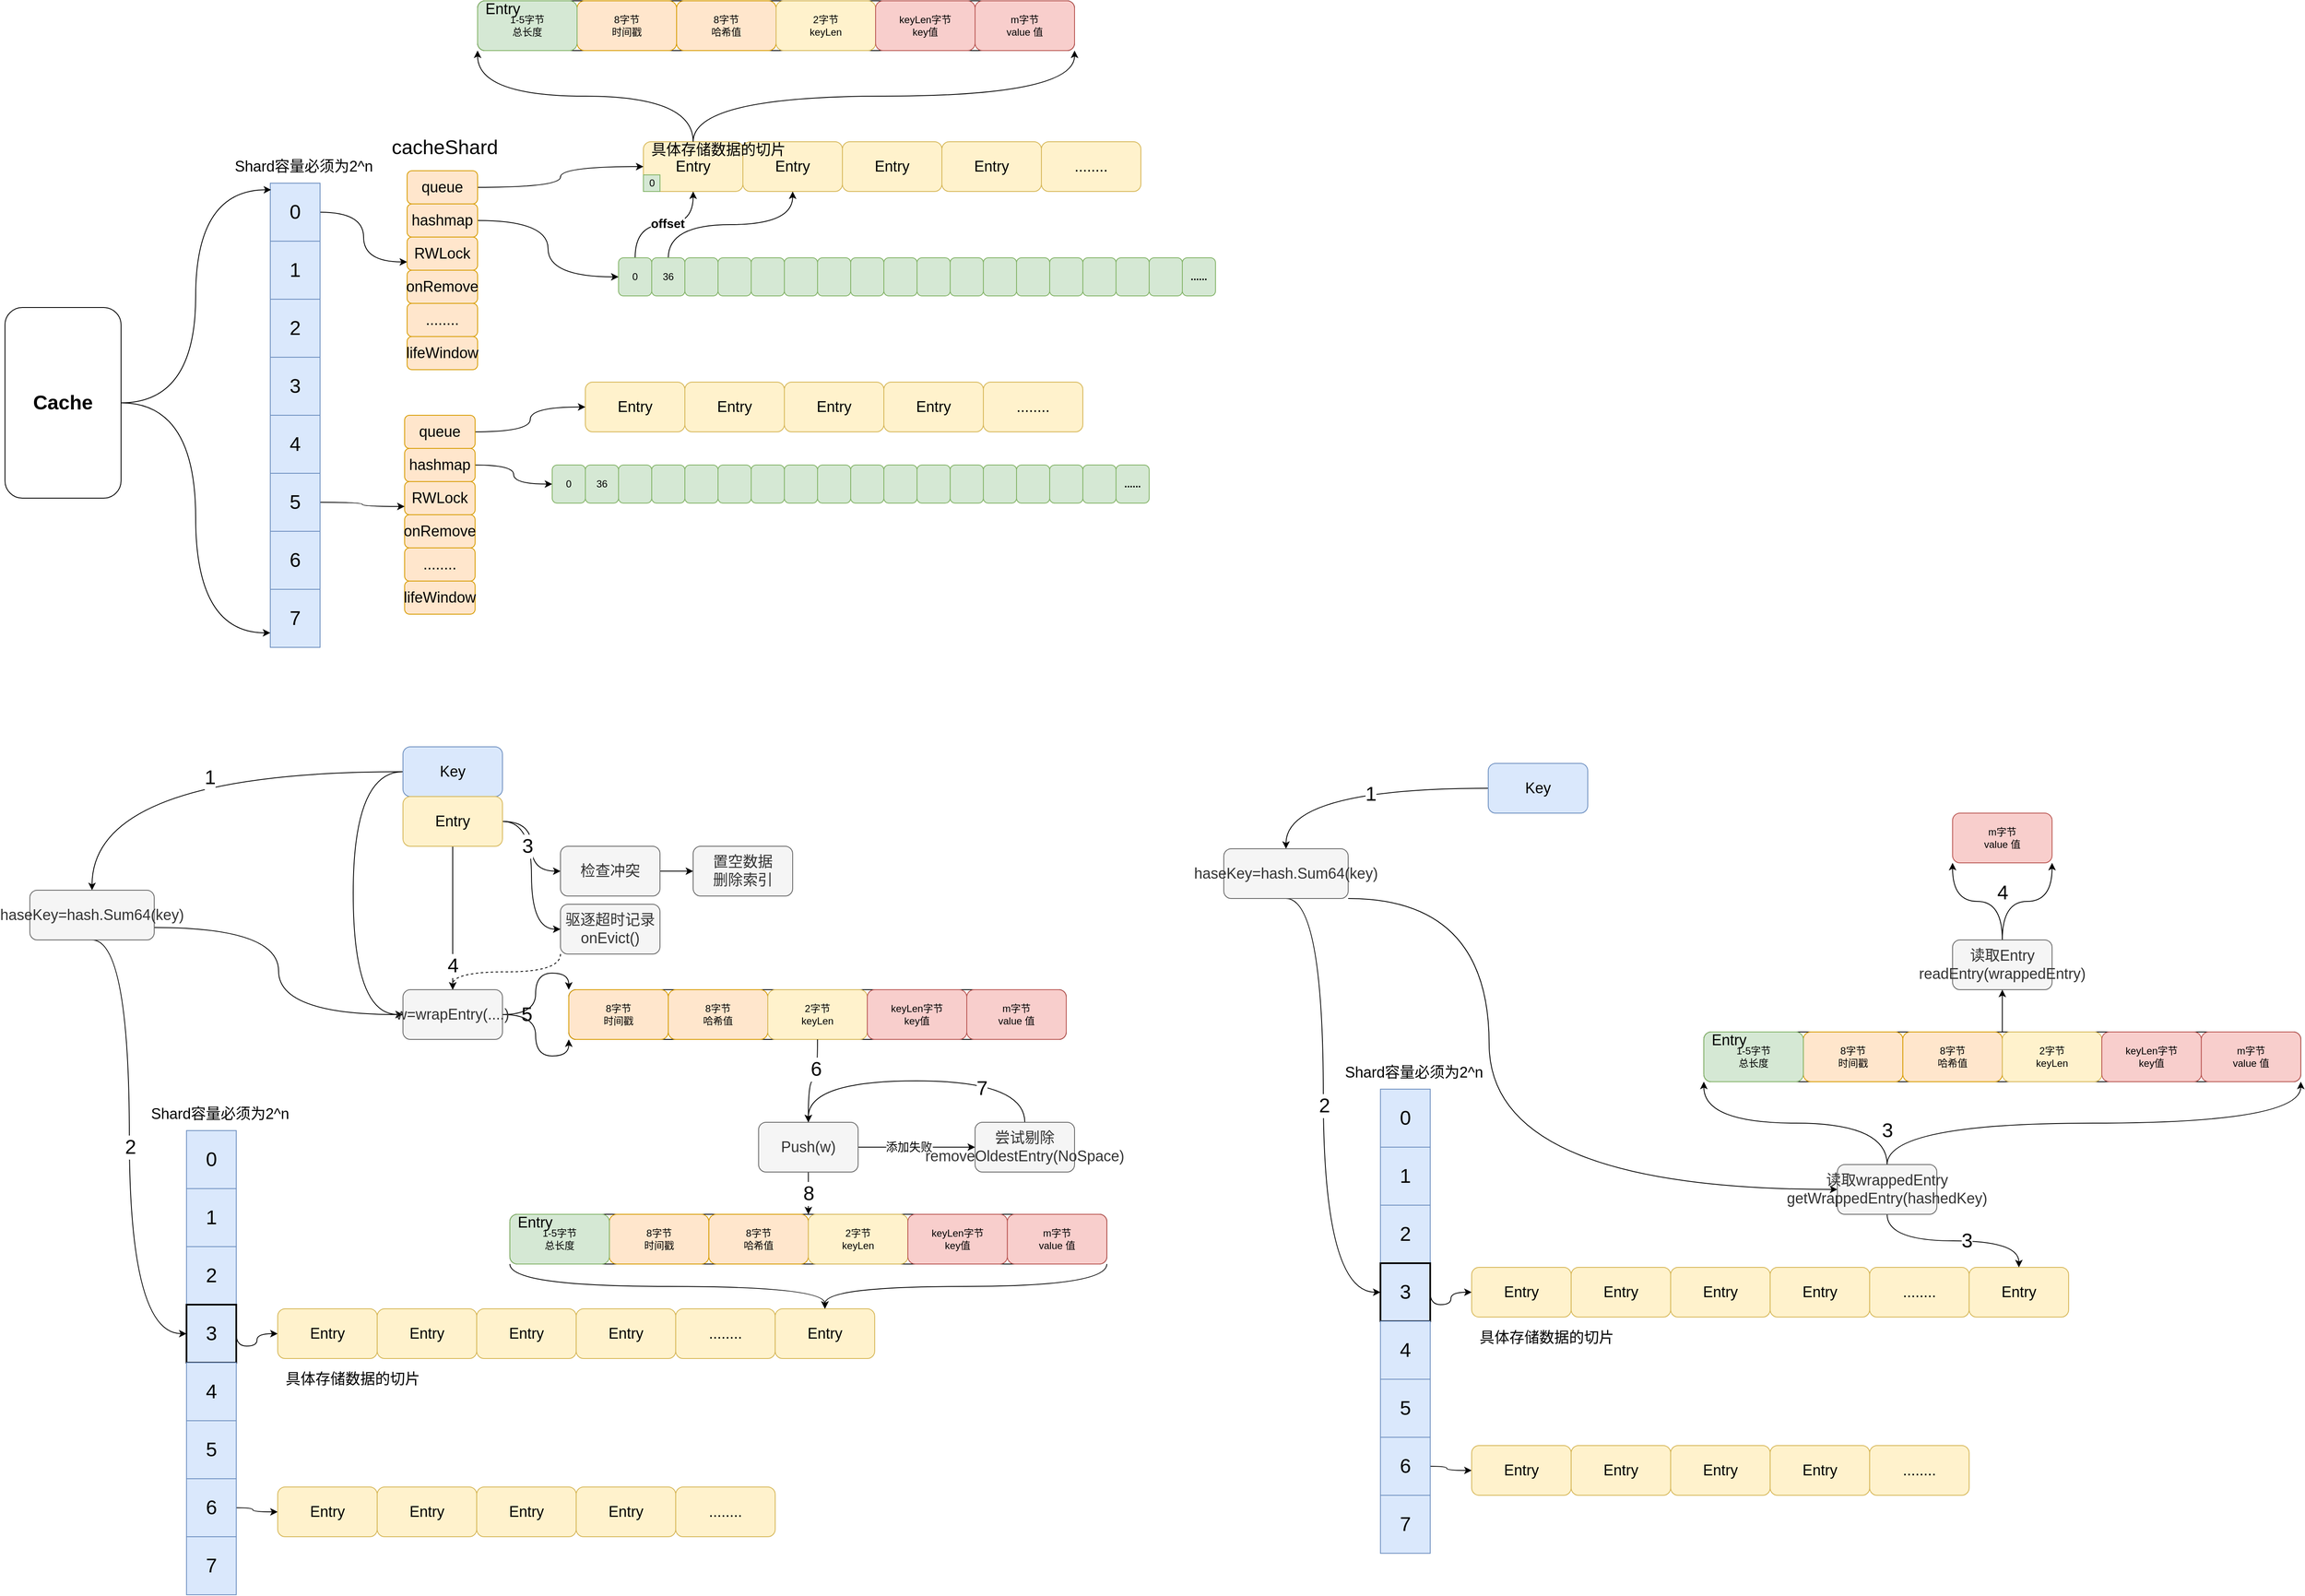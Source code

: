 <mxfile version="14.6.13" type="device" pages="3"><diagram id="f8zTZtIyy3X4nfBi4ISw" name="数据结构"><mxGraphModel dx="946" dy="627" grid="1" gridSize="10" guides="1" tooltips="1" connect="1" arrows="1" fold="1" page="1" pageScale="1" pageWidth="1169" pageHeight="827" math="0" shadow="0"><root><mxCell id="0"/><mxCell id="1" parent="0"/><mxCell id="JFfvHVcjmFUZ5Ef5ul6t-11" value="" style="group" parent="1" vertex="1" connectable="0"><mxGeometry x="630" y="20" width="720" height="60" as="geometry"/></mxCell><mxCell id="JFfvHVcjmFUZ5Ef5ul6t-9" value="" style="rounded=1;whiteSpace=wrap;html=1;" parent="JFfvHVcjmFUZ5Ef5ul6t-11" vertex="1"><mxGeometry width="720" height="60" as="geometry"/></mxCell><mxCell id="JFfvHVcjmFUZ5Ef5ul6t-3" value="8字节&lt;br&gt;时间戳" style="rounded=1;whiteSpace=wrap;html=1;fillColor=#ffe6cc;strokeColor=#d79b00;" parent="JFfvHVcjmFUZ5Ef5ul6t-11" vertex="1"><mxGeometry x="120" width="120" height="60" as="geometry"/></mxCell><mxCell id="JFfvHVcjmFUZ5Ef5ul6t-4" value="8字节&lt;br&gt;哈希值" style="rounded=1;whiteSpace=wrap;html=1;fillColor=#ffe6cc;strokeColor=#d79b00;" parent="JFfvHVcjmFUZ5Ef5ul6t-11" vertex="1"><mxGeometry x="240" width="120" height="60" as="geometry"/></mxCell><mxCell id="JFfvHVcjmFUZ5Ef5ul6t-5" value="2字节&lt;br&gt;keyLen" style="rounded=1;whiteSpace=wrap;html=1;fillColor=#fff2cc;strokeColor=#d6b656;" parent="JFfvHVcjmFUZ5Ef5ul6t-11" vertex="1"><mxGeometry x="360" width="120" height="60" as="geometry"/></mxCell><mxCell id="JFfvHVcjmFUZ5Ef5ul6t-6" value="keyLen字节&lt;br&gt;key值" style="rounded=1;whiteSpace=wrap;html=1;fillColor=#f8cecc;strokeColor=#b85450;" parent="JFfvHVcjmFUZ5Ef5ul6t-11" vertex="1"><mxGeometry x="480" width="120" height="60" as="geometry"/></mxCell><mxCell id="JFfvHVcjmFUZ5Ef5ul6t-8" value="m字节&lt;br&gt;value 值" style="rounded=1;whiteSpace=wrap;html=1;fillColor=#f8cecc;strokeColor=#b85450;" parent="JFfvHVcjmFUZ5Ef5ul6t-11" vertex="1"><mxGeometry x="600" width="120" height="60" as="geometry"/></mxCell><mxCell id="JFfvHVcjmFUZ5Ef5ul6t-10" value="1-5字节&lt;br&gt;总长度" style="rounded=1;whiteSpace=wrap;html=1;fillColor=#d5e8d4;strokeColor=#82b366;" parent="JFfvHVcjmFUZ5Ef5ul6t-11" vertex="1"><mxGeometry width="120" height="60" as="geometry"/></mxCell><mxCell id="JFfvHVcjmFUZ5Ef5ul6t-12" value="&lt;font style=&quot;font-size: 18px&quot;&gt;Entry&lt;/font&gt;" style="text;html=1;align=center;verticalAlign=middle;resizable=0;points=[];autosize=1;strokeColor=none;" parent="JFfvHVcjmFUZ5Ef5ul6t-11" vertex="1"><mxGeometry width="60" height="20" as="geometry"/></mxCell><mxCell id="oEBl1W_84CtqwR7EKaeS-15" style="edgeStyle=orthogonalEdgeStyle;rounded=0;orthogonalLoop=1;jettySize=auto;html=1;exitX=1;exitY=0.5;exitDx=0;exitDy=0;entryX=0;entryY=0.75;entryDx=0;entryDy=0;curved=1;" edge="1" parent="1" source="JFfvHVcjmFUZ5Ef5ul6t-13" target="oEBl1W_84CtqwR7EKaeS-10"><mxGeometry relative="1" as="geometry"/></mxCell><mxCell id="JFfvHVcjmFUZ5Ef5ul6t-13" value="&lt;font style=&quot;font-size: 24px&quot;&gt;0&lt;br&gt;&lt;/font&gt;" style="rounded=0;whiteSpace=wrap;html=1;fillColor=#dae8fc;strokeColor=#6c8ebf;" parent="1" vertex="1"><mxGeometry x="380" y="240" width="60" height="70" as="geometry"/></mxCell><mxCell id="JFfvHVcjmFUZ5Ef5ul6t-14" value="&lt;font style=&quot;font-size: 24px&quot;&gt;1&lt;/font&gt;" style="rounded=0;whiteSpace=wrap;html=1;fillColor=#dae8fc;strokeColor=#6c8ebf;" parent="1" vertex="1"><mxGeometry x="380" y="310" width="60" height="70" as="geometry"/></mxCell><mxCell id="JFfvHVcjmFUZ5Ef5ul6t-15" value="&lt;font style=&quot;font-size: 24px&quot;&gt;2&lt;/font&gt;" style="rounded=0;whiteSpace=wrap;html=1;fillColor=#dae8fc;strokeColor=#6c8ebf;" parent="1" vertex="1"><mxGeometry x="380" y="380" width="60" height="70" as="geometry"/></mxCell><mxCell id="JFfvHVcjmFUZ5Ef5ul6t-16" value="&lt;font style=&quot;font-size: 24px&quot;&gt;3&lt;/font&gt;" style="rounded=0;whiteSpace=wrap;html=1;fillColor=#dae8fc;strokeColor=#6c8ebf;" parent="1" vertex="1"><mxGeometry x="380" y="450" width="60" height="70" as="geometry"/></mxCell><mxCell id="JFfvHVcjmFUZ5Ef5ul6t-17" value="&lt;font style=&quot;font-size: 24px&quot;&gt;4&lt;/font&gt;" style="rounded=0;whiteSpace=wrap;html=1;fillColor=#dae8fc;strokeColor=#6c8ebf;" parent="1" vertex="1"><mxGeometry x="380" y="520" width="60" height="70" as="geometry"/></mxCell><mxCell id="oEBl1W_84CtqwR7EKaeS-22" style="edgeStyle=orthogonalEdgeStyle;curved=1;rounded=0;orthogonalLoop=1;jettySize=auto;html=1;exitX=1;exitY=0.5;exitDx=0;exitDy=0;entryX=0;entryY=0.75;entryDx=0;entryDy=0;" edge="1" parent="1" source="JFfvHVcjmFUZ5Ef5ul6t-18" target="oEBl1W_84CtqwR7EKaeS-18"><mxGeometry relative="1" as="geometry"/></mxCell><mxCell id="JFfvHVcjmFUZ5Ef5ul6t-18" value="&lt;font style=&quot;font-size: 24px&quot;&gt;5&lt;/font&gt;" style="rounded=0;whiteSpace=wrap;html=1;fillColor=#dae8fc;strokeColor=#6c8ebf;" parent="1" vertex="1"><mxGeometry x="380" y="590" width="60" height="70" as="geometry"/></mxCell><mxCell id="JFfvHVcjmFUZ5Ef5ul6t-19" value="&lt;font style=&quot;font-size: 24px&quot;&gt;6&lt;/font&gt;" style="rounded=0;whiteSpace=wrap;html=1;fillColor=#dae8fc;strokeColor=#6c8ebf;" parent="1" vertex="1"><mxGeometry x="380" y="660" width="60" height="70" as="geometry"/></mxCell><mxCell id="JFfvHVcjmFUZ5Ef5ul6t-20" value="&lt;font style=&quot;font-size: 24px&quot;&gt;7&lt;/font&gt;" style="rounded=0;whiteSpace=wrap;html=1;fillColor=#dae8fc;strokeColor=#6c8ebf;" parent="1" vertex="1"><mxGeometry x="380" y="730" width="60" height="70" as="geometry"/></mxCell><mxCell id="JFfvHVcjmFUZ5Ef5ul6t-26" value="" style="group" parent="1" vertex="1" connectable="0"><mxGeometry x="830" y="190" width="600" height="60" as="geometry"/></mxCell><mxCell id="JFfvHVcjmFUZ5Ef5ul6t-21" value="&lt;font style=&quot;font-size: 18px&quot;&gt;Entry&lt;/font&gt;" style="rounded=1;whiteSpace=wrap;html=1;fillColor=#fff2cc;strokeColor=#d6b656;" parent="JFfvHVcjmFUZ5Ef5ul6t-26" vertex="1"><mxGeometry width="120" height="60" as="geometry"/></mxCell><mxCell id="JFfvHVcjmFUZ5Ef5ul6t-22" value="&lt;font style=&quot;font-size: 18px&quot;&gt;Entry&lt;/font&gt;" style="rounded=1;whiteSpace=wrap;html=1;fillColor=#fff2cc;strokeColor=#d6b656;" parent="JFfvHVcjmFUZ5Ef5ul6t-26" vertex="1"><mxGeometry x="120" width="120" height="60" as="geometry"/></mxCell><mxCell id="JFfvHVcjmFUZ5Ef5ul6t-23" value="&lt;font style=&quot;font-size: 18px&quot;&gt;Entry&lt;/font&gt;" style="rounded=1;whiteSpace=wrap;html=1;fillColor=#fff2cc;strokeColor=#d6b656;" parent="JFfvHVcjmFUZ5Ef5ul6t-26" vertex="1"><mxGeometry x="240" width="120" height="60" as="geometry"/></mxCell><mxCell id="JFfvHVcjmFUZ5Ef5ul6t-24" value="&lt;font style=&quot;font-size: 18px&quot;&gt;Entry&lt;/font&gt;" style="rounded=1;whiteSpace=wrap;html=1;fillColor=#fff2cc;strokeColor=#d6b656;" parent="JFfvHVcjmFUZ5Ef5ul6t-26" vertex="1"><mxGeometry x="360" width="120" height="60" as="geometry"/></mxCell><mxCell id="JFfvHVcjmFUZ5Ef5ul6t-25" value="&lt;span style=&quot;font-size: 18px&quot;&gt;........&lt;/span&gt;" style="rounded=1;whiteSpace=wrap;html=1;fillColor=#fff2cc;strokeColor=#d6b656;" parent="JFfvHVcjmFUZ5Ef5ul6t-26" vertex="1"><mxGeometry x="480" width="120" height="60" as="geometry"/></mxCell><mxCell id="LjTY7OfsshR8Kg6mYbGh-26" value="0" style="text;html=1;align=center;verticalAlign=middle;resizable=0;points=[];autosize=1;fillColor=#d5e8d4;strokeColor=#82b366;" parent="JFfvHVcjmFUZ5Ef5ul6t-26" vertex="1"><mxGeometry y="40" width="20" height="20" as="geometry"/></mxCell><mxCell id="JFfvHVcjmFUZ5Ef5ul6t-77" value="&lt;font style=&quot;font-size: 18px&quot;&gt;具体存储数据的切片&lt;/font&gt;" style="text;html=1;align=center;verticalAlign=middle;resizable=0;points=[];autosize=1;strokeColor=none;" parent="JFfvHVcjmFUZ5Ef5ul6t-26" vertex="1"><mxGeometry width="180" height="20" as="geometry"/></mxCell><mxCell id="JFfvHVcjmFUZ5Ef5ul6t-27" value="" style="group" parent="1" vertex="1" connectable="0"><mxGeometry x="760" y="480" width="600" height="60" as="geometry"/></mxCell><mxCell id="JFfvHVcjmFUZ5Ef5ul6t-28" value="&lt;font style=&quot;font-size: 18px&quot;&gt;Entry&lt;/font&gt;" style="rounded=1;whiteSpace=wrap;html=1;fillColor=#fff2cc;strokeColor=#d6b656;" parent="JFfvHVcjmFUZ5Ef5ul6t-27" vertex="1"><mxGeometry width="120" height="60" as="geometry"/></mxCell><mxCell id="JFfvHVcjmFUZ5Ef5ul6t-29" value="&lt;font style=&quot;font-size: 18px&quot;&gt;Entry&lt;/font&gt;" style="rounded=1;whiteSpace=wrap;html=1;fillColor=#fff2cc;strokeColor=#d6b656;" parent="JFfvHVcjmFUZ5Ef5ul6t-27" vertex="1"><mxGeometry x="120" width="120" height="60" as="geometry"/></mxCell><mxCell id="JFfvHVcjmFUZ5Ef5ul6t-30" value="&lt;font style=&quot;font-size: 18px&quot;&gt;Entry&lt;/font&gt;" style="rounded=1;whiteSpace=wrap;html=1;fillColor=#fff2cc;strokeColor=#d6b656;" parent="JFfvHVcjmFUZ5Ef5ul6t-27" vertex="1"><mxGeometry x="240" width="120" height="60" as="geometry"/></mxCell><mxCell id="JFfvHVcjmFUZ5Ef5ul6t-31" value="&lt;font style=&quot;font-size: 18px&quot;&gt;Entry&lt;/font&gt;" style="rounded=1;whiteSpace=wrap;html=1;fillColor=#fff2cc;strokeColor=#d6b656;" parent="JFfvHVcjmFUZ5Ef5ul6t-27" vertex="1"><mxGeometry x="360" width="120" height="60" as="geometry"/></mxCell><mxCell id="JFfvHVcjmFUZ5Ef5ul6t-32" value="&lt;span style=&quot;font-size: 18px&quot;&gt;........&lt;/span&gt;" style="rounded=1;whiteSpace=wrap;html=1;fillColor=#fff2cc;strokeColor=#d6b656;" parent="JFfvHVcjmFUZ5Ef5ul6t-27" vertex="1"><mxGeometry x="480" width="120" height="60" as="geometry"/></mxCell><mxCell id="JFfvHVcjmFUZ5Ef5ul6t-74" style="edgeStyle=orthogonalEdgeStyle;curved=1;rounded=0;orthogonalLoop=1;jettySize=auto;html=1;exitX=0.5;exitY=0;exitDx=0;exitDy=0;entryX=0;entryY=1;entryDx=0;entryDy=0;" parent="1" source="JFfvHVcjmFUZ5Ef5ul6t-21" target="JFfvHVcjmFUZ5Ef5ul6t-10" edge="1"><mxGeometry relative="1" as="geometry"/></mxCell><mxCell id="JFfvHVcjmFUZ5Ef5ul6t-75" style="edgeStyle=orthogonalEdgeStyle;curved=1;rounded=0;orthogonalLoop=1;jettySize=auto;html=1;exitX=0.5;exitY=0;exitDx=0;exitDy=0;entryX=1;entryY=1;entryDx=0;entryDy=0;" parent="1" source="JFfvHVcjmFUZ5Ef5ul6t-21" target="JFfvHVcjmFUZ5Ef5ul6t-8" edge="1"><mxGeometry relative="1" as="geometry"/></mxCell><mxCell id="JFfvHVcjmFUZ5Ef5ul6t-76" value="&lt;font style=&quot;font-size: 18px&quot;&gt;Shard容量必须为2^n&lt;/font&gt;" style="text;html=1;align=center;verticalAlign=middle;resizable=0;points=[];autosize=1;strokeColor=none;" parent="1" vertex="1"><mxGeometry x="330" y="210" width="180" height="20" as="geometry"/></mxCell><mxCell id="p9eH_iB2-UWDhrtbkfeA-40" style="edgeStyle=orthogonalEdgeStyle;curved=1;rounded=0;orthogonalLoop=1;jettySize=auto;html=1;exitX=0;exitY=0.5;exitDx=0;exitDy=0;entryX=0.5;entryY=0;entryDx=0;entryDy=0;" parent="1" source="p9eH_iB2-UWDhrtbkfeA-2" target="p9eH_iB2-UWDhrtbkfeA-36" edge="1"><mxGeometry relative="1" as="geometry"/></mxCell><mxCell id="KaDSpVYIXuYie1mBLdF0-1" value="&lt;font style=&quot;font-size: 24px&quot;&gt;1&lt;/font&gt;" style="text;html=1;align=center;verticalAlign=middle;resizable=0;points=[];labelBackgroundColor=#ffffff;" parent="p9eH_iB2-UWDhrtbkfeA-40" vertex="1" connectable="0"><mxGeometry x="-0.101" y="7" relative="1" as="geometry"><mxPoint as="offset"/></mxGeometry></mxCell><mxCell id="KaDSpVYIXuYie1mBLdF0-4" style="edgeStyle=orthogonalEdgeStyle;rounded=0;orthogonalLoop=1;jettySize=auto;html=1;exitX=0;exitY=0.5;exitDx=0;exitDy=0;entryX=0;entryY=0.5;entryDx=0;entryDy=0;curved=1;" parent="1" source="p9eH_iB2-UWDhrtbkfeA-2" target="p9eH_iB2-UWDhrtbkfeA-42" edge="1"><mxGeometry relative="1" as="geometry"><Array as="points"><mxPoint x="480" y="950"/><mxPoint x="480" y="1243"/></Array></mxGeometry></mxCell><mxCell id="p9eH_iB2-UWDhrtbkfeA-2" value="&lt;font style=&quot;font-size: 18px&quot;&gt;Key&lt;/font&gt;" style="rounded=1;whiteSpace=wrap;html=1;fillColor=#dae8fc;strokeColor=#6c8ebf;" parent="1" vertex="1"><mxGeometry x="540" y="920" width="120" height="60" as="geometry"/></mxCell><mxCell id="p9eH_iB2-UWDhrtbkfeA-4" value="&lt;font style=&quot;font-size: 24px&quot;&gt;0&lt;/font&gt;" style="rounded=0;whiteSpace=wrap;html=1;fillColor=#dae8fc;strokeColor=#6c8ebf;" parent="1" vertex="1"><mxGeometry x="278.94" y="1383" width="60" height="70" as="geometry"/></mxCell><mxCell id="p9eH_iB2-UWDhrtbkfeA-5" value="&lt;font style=&quot;font-size: 24px&quot;&gt;1&lt;/font&gt;" style="rounded=0;whiteSpace=wrap;html=1;fillColor=#dae8fc;strokeColor=#6c8ebf;" parent="1" vertex="1"><mxGeometry x="278.94" y="1453" width="60" height="70" as="geometry"/></mxCell><mxCell id="p9eH_iB2-UWDhrtbkfeA-6" value="&lt;font style=&quot;font-size: 24px&quot;&gt;2&lt;/font&gt;" style="rounded=0;whiteSpace=wrap;html=1;fillColor=#dae8fc;strokeColor=#6c8ebf;" parent="1" vertex="1"><mxGeometry x="278.94" y="1523" width="60" height="70" as="geometry"/></mxCell><mxCell id="p9eH_iB2-UWDhrtbkfeA-7" style="edgeStyle=orthogonalEdgeStyle;curved=1;rounded=0;orthogonalLoop=1;jettySize=auto;html=1;exitX=1;exitY=0.5;exitDx=0;exitDy=0;entryX=0;entryY=0.5;entryDx=0;entryDy=0;" parent="1" source="p9eH_iB2-UWDhrtbkfeA-8" target="p9eH_iB2-UWDhrtbkfeA-21" edge="1"><mxGeometry relative="1" as="geometry"><Array as="points"><mxPoint x="338.94" y="1643"/><mxPoint x="363.94" y="1643"/><mxPoint x="363.94" y="1628"/></Array></mxGeometry></mxCell><mxCell id="p9eH_iB2-UWDhrtbkfeA-8" value="&lt;font style=&quot;font-size: 24px&quot;&gt;3&lt;/font&gt;" style="rounded=0;whiteSpace=wrap;html=1;fillColor=#dae8fc;strokeColor=#000000;gradientColor=none;strokeWidth=2;" parent="1" vertex="1"><mxGeometry x="278.94" y="1593" width="60" height="70" as="geometry"/></mxCell><mxCell id="p9eH_iB2-UWDhrtbkfeA-9" value="&lt;font style=&quot;font-size: 24px&quot;&gt;4&lt;/font&gt;" style="rounded=0;whiteSpace=wrap;html=1;fillColor=#dae8fc;strokeColor=#6c8ebf;" parent="1" vertex="1"><mxGeometry x="278.94" y="1663" width="60" height="70" as="geometry"/></mxCell><mxCell id="p9eH_iB2-UWDhrtbkfeA-10" value="&lt;font style=&quot;font-size: 24px&quot;&gt;5&lt;/font&gt;" style="rounded=0;whiteSpace=wrap;html=1;fillColor=#dae8fc;strokeColor=#6c8ebf;" parent="1" vertex="1"><mxGeometry x="278.94" y="1733" width="60" height="70" as="geometry"/></mxCell><mxCell id="p9eH_iB2-UWDhrtbkfeA-11" style="edgeStyle=orthogonalEdgeStyle;curved=1;rounded=0;orthogonalLoop=1;jettySize=auto;html=1;exitX=1;exitY=0.5;exitDx=0;exitDy=0;entryX=0;entryY=0.5;entryDx=0;entryDy=0;" parent="1" source="p9eH_iB2-UWDhrtbkfeA-12" target="p9eH_iB2-UWDhrtbkfeA-27" edge="1"><mxGeometry relative="1" as="geometry"><Array as="points"><mxPoint x="358.94" y="1838"/><mxPoint x="358.94" y="1843"/></Array></mxGeometry></mxCell><mxCell id="p9eH_iB2-UWDhrtbkfeA-12" value="&lt;font style=&quot;font-size: 24px&quot;&gt;6&lt;/font&gt;" style="rounded=0;whiteSpace=wrap;html=1;fillColor=#dae8fc;strokeColor=#6c8ebf;" parent="1" vertex="1"><mxGeometry x="278.94" y="1803" width="60" height="70" as="geometry"/></mxCell><mxCell id="p9eH_iB2-UWDhrtbkfeA-13" value="&lt;font style=&quot;font-size: 24px&quot;&gt;7&lt;/font&gt;" style="rounded=0;whiteSpace=wrap;html=1;fillColor=#dae8fc;strokeColor=#6c8ebf;" parent="1" vertex="1"><mxGeometry x="278.94" y="1873" width="60" height="70" as="geometry"/></mxCell><mxCell id="p9eH_iB2-UWDhrtbkfeA-20" value="" style="group" parent="1" vertex="1" connectable="0"><mxGeometry x="388.94" y="1598" width="600" height="60" as="geometry"/></mxCell><mxCell id="p9eH_iB2-UWDhrtbkfeA-21" value="&lt;font style=&quot;font-size: 18px&quot;&gt;Entry&lt;/font&gt;" style="rounded=1;whiteSpace=wrap;html=1;fillColor=#fff2cc;strokeColor=#d6b656;" parent="p9eH_iB2-UWDhrtbkfeA-20" vertex="1"><mxGeometry width="120" height="60" as="geometry"/></mxCell><mxCell id="p9eH_iB2-UWDhrtbkfeA-22" value="&lt;font style=&quot;font-size: 18px&quot;&gt;Entry&lt;/font&gt;" style="rounded=1;whiteSpace=wrap;html=1;fillColor=#fff2cc;strokeColor=#d6b656;" parent="p9eH_iB2-UWDhrtbkfeA-20" vertex="1"><mxGeometry x="120" width="120" height="60" as="geometry"/></mxCell><mxCell id="p9eH_iB2-UWDhrtbkfeA-23" value="&lt;font style=&quot;font-size: 18px&quot;&gt;Entry&lt;/font&gt;" style="rounded=1;whiteSpace=wrap;html=1;fillColor=#fff2cc;strokeColor=#d6b656;" parent="p9eH_iB2-UWDhrtbkfeA-20" vertex="1"><mxGeometry x="240" width="120" height="60" as="geometry"/></mxCell><mxCell id="p9eH_iB2-UWDhrtbkfeA-24" value="&lt;span style=&quot;font-size: 18px&quot;&gt;Entry&lt;/span&gt;" style="rounded=1;whiteSpace=wrap;html=1;fillColor=#fff2cc;strokeColor=#d6b656;" parent="p9eH_iB2-UWDhrtbkfeA-20" vertex="1"><mxGeometry x="360" width="120" height="60" as="geometry"/></mxCell><mxCell id="p9eH_iB2-UWDhrtbkfeA-25" value="&lt;span style=&quot;font-size: 18px&quot;&gt;........&lt;/span&gt;" style="rounded=1;whiteSpace=wrap;html=1;fillColor=#fff2cc;strokeColor=#d6b656;" parent="p9eH_iB2-UWDhrtbkfeA-20" vertex="1"><mxGeometry x="480" width="120" height="60" as="geometry"/></mxCell><mxCell id="p9eH_iB2-UWDhrtbkfeA-26" value="" style="group" parent="1" vertex="1" connectable="0"><mxGeometry x="388.94" y="1813" width="600" height="60" as="geometry"/></mxCell><mxCell id="p9eH_iB2-UWDhrtbkfeA-27" value="&lt;font style=&quot;font-size: 18px&quot;&gt;Entry&lt;/font&gt;" style="rounded=1;whiteSpace=wrap;html=1;fillColor=#fff2cc;strokeColor=#d6b656;" parent="p9eH_iB2-UWDhrtbkfeA-26" vertex="1"><mxGeometry width="120" height="60" as="geometry"/></mxCell><mxCell id="p9eH_iB2-UWDhrtbkfeA-28" value="&lt;font style=&quot;font-size: 18px&quot;&gt;Entry&lt;/font&gt;" style="rounded=1;whiteSpace=wrap;html=1;fillColor=#fff2cc;strokeColor=#d6b656;" parent="p9eH_iB2-UWDhrtbkfeA-26" vertex="1"><mxGeometry x="120" width="120" height="60" as="geometry"/></mxCell><mxCell id="p9eH_iB2-UWDhrtbkfeA-29" value="&lt;font style=&quot;font-size: 18px&quot;&gt;Entry&lt;/font&gt;" style="rounded=1;whiteSpace=wrap;html=1;fillColor=#fff2cc;strokeColor=#d6b656;" parent="p9eH_iB2-UWDhrtbkfeA-26" vertex="1"><mxGeometry x="240" width="120" height="60" as="geometry"/></mxCell><mxCell id="p9eH_iB2-UWDhrtbkfeA-30" value="&lt;font style=&quot;font-size: 18px&quot;&gt;Entry&lt;/font&gt;" style="rounded=1;whiteSpace=wrap;html=1;fillColor=#fff2cc;strokeColor=#d6b656;" parent="p9eH_iB2-UWDhrtbkfeA-26" vertex="1"><mxGeometry x="360" width="120" height="60" as="geometry"/></mxCell><mxCell id="p9eH_iB2-UWDhrtbkfeA-31" value="&lt;span style=&quot;font-size: 18px&quot;&gt;........&lt;/span&gt;" style="rounded=1;whiteSpace=wrap;html=1;fillColor=#fff2cc;strokeColor=#d6b656;" parent="p9eH_iB2-UWDhrtbkfeA-26" vertex="1"><mxGeometry x="480" width="120" height="60" as="geometry"/></mxCell><mxCell id="p9eH_iB2-UWDhrtbkfeA-32" value="&lt;font style=&quot;font-size: 18px&quot;&gt;Shard容量必须为2^n&lt;/font&gt;" style="text;html=1;align=center;verticalAlign=middle;resizable=0;points=[];autosize=1;strokeColor=none;" parent="1" vertex="1"><mxGeometry x="228.94" y="1353" width="180" height="20" as="geometry"/></mxCell><mxCell id="p9eH_iB2-UWDhrtbkfeA-33" value="&lt;font style=&quot;font-size: 18px&quot;&gt;具体存储数据的切片&lt;/font&gt;" style="text;html=1;align=center;verticalAlign=middle;resizable=0;points=[];autosize=1;strokeColor=none;" parent="1" vertex="1"><mxGeometry x="388.94" y="1673" width="180" height="20" as="geometry"/></mxCell><mxCell id="p9eH_iB2-UWDhrtbkfeA-44" style="edgeStyle=orthogonalEdgeStyle;curved=1;rounded=0;orthogonalLoop=1;jettySize=auto;html=1;exitX=0.5;exitY=1;exitDx=0;exitDy=0;entryX=0.5;entryY=0;entryDx=0;entryDy=0;" parent="1" source="p9eH_iB2-UWDhrtbkfeA-34" target="p9eH_iB2-UWDhrtbkfeA-42" edge="1"><mxGeometry relative="1" as="geometry"/></mxCell><mxCell id="KaDSpVYIXuYie1mBLdF0-18" value="&lt;font style=&quot;font-size: 24px&quot;&gt;4&lt;/font&gt;" style="text;html=1;align=center;verticalAlign=middle;resizable=0;points=[];labelBackgroundColor=#ffffff;" parent="p9eH_iB2-UWDhrtbkfeA-44" vertex="1" connectable="0"><mxGeometry x="0.24" y="2" relative="1" as="geometry"><mxPoint x="-2" y="35.94" as="offset"/></mxGeometry></mxCell><mxCell id="KaDSpVYIXuYie1mBLdF0-12" style="edgeStyle=orthogonalEdgeStyle;curved=1;rounded=0;orthogonalLoop=1;jettySize=auto;html=1;exitX=1;exitY=0.5;exitDx=0;exitDy=0;entryX=0;entryY=0.5;entryDx=0;entryDy=0;" parent="1" source="p9eH_iB2-UWDhrtbkfeA-34" target="KaDSpVYIXuYie1mBLdF0-9" edge="1"><mxGeometry relative="1" as="geometry"/></mxCell><mxCell id="KaDSpVYIXuYie1mBLdF0-13" style="edgeStyle=orthogonalEdgeStyle;curved=1;rounded=0;orthogonalLoop=1;jettySize=auto;html=1;exitX=1;exitY=0.5;exitDx=0;exitDy=0;entryX=0;entryY=0.5;entryDx=0;entryDy=0;" parent="1" source="p9eH_iB2-UWDhrtbkfeA-34" target="KaDSpVYIXuYie1mBLdF0-8" edge="1"><mxGeometry relative="1" as="geometry"/></mxCell><mxCell id="KaDSpVYIXuYie1mBLdF0-17" value="&lt;font style=&quot;font-size: 24px&quot;&gt;3&lt;/font&gt;" style="text;html=1;align=center;verticalAlign=middle;resizable=0;points=[];labelBackgroundColor=#ffffff;" parent="KaDSpVYIXuYie1mBLdF0-13" vertex="1" connectable="0"><mxGeometry x="-0.57" y="-15" relative="1" as="geometry"><mxPoint x="1.79" y="14.95" as="offset"/></mxGeometry></mxCell><mxCell id="p9eH_iB2-UWDhrtbkfeA-34" value="&lt;font style=&quot;font-size: 18px&quot;&gt;Entry&lt;/font&gt;" style="rounded=1;whiteSpace=wrap;html=1;fillColor=#fff2cc;strokeColor=#d6b656;" parent="1" vertex="1"><mxGeometry x="540" y="980" width="120" height="60" as="geometry"/></mxCell><mxCell id="p9eH_iB2-UWDhrtbkfeA-41" style="edgeStyle=orthogonalEdgeStyle;curved=1;rounded=0;orthogonalLoop=1;jettySize=auto;html=1;exitX=0.5;exitY=1;exitDx=0;exitDy=0;entryX=0;entryY=0.5;entryDx=0;entryDy=0;" parent="1" source="p9eH_iB2-UWDhrtbkfeA-36" target="p9eH_iB2-UWDhrtbkfeA-8" edge="1"><mxGeometry relative="1" as="geometry"><Array as="points"><mxPoint x="210" y="1153"/><mxPoint x="210" y="1628"/></Array></mxGeometry></mxCell><mxCell id="KaDSpVYIXuYie1mBLdF0-2" value="&lt;font style=&quot;font-size: 24px&quot;&gt;2&lt;/font&gt;" style="text;html=1;align=center;verticalAlign=middle;resizable=0;points=[];labelBackgroundColor=#ffffff;" parent="p9eH_iB2-UWDhrtbkfeA-41" vertex="1" connectable="0"><mxGeometry x="0.002" y="1" relative="1" as="geometry"><mxPoint as="offset"/></mxGeometry></mxCell><mxCell id="p9eH_iB2-UWDhrtbkfeA-43" style="edgeStyle=orthogonalEdgeStyle;curved=1;rounded=0;orthogonalLoop=1;jettySize=auto;html=1;exitX=1;exitY=0.75;exitDx=0;exitDy=0;entryX=0;entryY=0.5;entryDx=0;entryDy=0;" parent="1" source="p9eH_iB2-UWDhrtbkfeA-36" target="p9eH_iB2-UWDhrtbkfeA-42" edge="1"><mxGeometry relative="1" as="geometry"/></mxCell><mxCell id="p9eH_iB2-UWDhrtbkfeA-36" value="&lt;font style=&quot;font-size: 18px&quot;&gt;haseKey=hash.Sum64(key)&lt;/font&gt;" style="rounded=1;whiteSpace=wrap;html=1;fillColor=#f5f5f5;strokeColor=#666666;fontColor=#333333;" parent="1" vertex="1"><mxGeometry x="90" y="1093" width="150" height="60" as="geometry"/></mxCell><mxCell id="p9eH_iB2-UWDhrtbkfeA-91" style="edgeStyle=orthogonalEdgeStyle;curved=1;rounded=0;orthogonalLoop=1;jettySize=auto;html=1;exitX=1;exitY=0.5;exitDx=0;exitDy=0;entryX=0;entryY=0;entryDx=0;entryDy=0;" parent="1" source="p9eH_iB2-UWDhrtbkfeA-42" target="p9eH_iB2-UWDhrtbkfeA-79" edge="1"><mxGeometry relative="1" as="geometry"/></mxCell><mxCell id="KaDSpVYIXuYie1mBLdF0-19" style="edgeStyle=orthogonalEdgeStyle;curved=1;rounded=0;orthogonalLoop=1;jettySize=auto;html=1;exitX=1;exitY=0.5;exitDx=0;exitDy=0;entryX=0;entryY=1;entryDx=0;entryDy=0;" parent="1" source="p9eH_iB2-UWDhrtbkfeA-42" target="p9eH_iB2-UWDhrtbkfeA-79" edge="1"><mxGeometry relative="1" as="geometry"><Array as="points"><mxPoint x="700" y="1243"/><mxPoint x="700" y="1293"/><mxPoint x="740" y="1293"/></Array></mxGeometry></mxCell><mxCell id="p9eH_iB2-UWDhrtbkfeA-42" value="&lt;font style=&quot;font-size: 18px&quot;&gt;w=wrapEntry(....)&lt;/font&gt;" style="rounded=1;whiteSpace=wrap;html=1;fillColor=#f5f5f5;strokeColor=#666666;fontColor=#333333;" parent="1" vertex="1"><mxGeometry x="540" y="1213" width="120" height="60" as="geometry"/></mxCell><mxCell id="p9eH_iB2-UWDhrtbkfeA-61" value="&lt;font style=&quot;font-size: 18px&quot;&gt;Entry&lt;/font&gt;" style="rounded=1;whiteSpace=wrap;html=1;fillColor=#fff2cc;strokeColor=#d6b656;" parent="1" vertex="1"><mxGeometry x="988.94" y="1598" width="120" height="60" as="geometry"/></mxCell><mxCell id="p9eH_iB2-UWDhrtbkfeA-87" value="&lt;font style=&quot;font-size: 24px&quot;&gt;8&lt;/font&gt;" style="edgeStyle=orthogonalEdgeStyle;curved=1;rounded=0;orthogonalLoop=1;jettySize=auto;html=1;exitX=0.5;exitY=1;exitDx=0;exitDy=0;entryX=0.5;entryY=0;entryDx=0;entryDy=0;" parent="1" source="p9eH_iB2-UWDhrtbkfeA-66" target="p9eH_iB2-UWDhrtbkfeA-68" edge="1"><mxGeometry relative="1" as="geometry"/></mxCell><mxCell id="KaDSpVYIXuYie1mBLdF0-22" style="edgeStyle=orthogonalEdgeStyle;curved=1;rounded=0;orthogonalLoop=1;jettySize=auto;html=1;exitX=1;exitY=0.5;exitDx=0;exitDy=0;" parent="1" source="p9eH_iB2-UWDhrtbkfeA-66" target="KaDSpVYIXuYie1mBLdF0-21" edge="1"><mxGeometry relative="1" as="geometry"/></mxCell><mxCell id="KaDSpVYIXuYie1mBLdF0-24" value="&lt;font style=&quot;font-size: 14px&quot;&gt;添加失败&lt;/font&gt;" style="text;html=1;align=center;verticalAlign=middle;resizable=0;points=[];labelBackgroundColor=#ffffff;" parent="KaDSpVYIXuYie1mBLdF0-22" vertex="1" connectable="0"><mxGeometry x="-0.213" y="2" relative="1" as="geometry"><mxPoint x="5" y="2" as="offset"/></mxGeometry></mxCell><mxCell id="p9eH_iB2-UWDhrtbkfeA-66" value="&lt;font style=&quot;font-size: 18px&quot;&gt;Push(w)&lt;/font&gt;" style="rounded=1;whiteSpace=wrap;html=1;fillColor=#f5f5f5;strokeColor=#666666;fontColor=#333333;" parent="1" vertex="1"><mxGeometry x="968.94" y="1373" width="120" height="60" as="geometry"/></mxCell><mxCell id="p9eH_iB2-UWDhrtbkfeA-67" value="" style="group" parent="1" vertex="1" connectable="0"><mxGeometry x="668.94" y="1484" width="720" height="60" as="geometry"/></mxCell><mxCell id="p9eH_iB2-UWDhrtbkfeA-68" value="" style="rounded=1;whiteSpace=wrap;html=1;" parent="p9eH_iB2-UWDhrtbkfeA-67" vertex="1"><mxGeometry width="720" height="60" as="geometry"/></mxCell><mxCell id="p9eH_iB2-UWDhrtbkfeA-69" value="8字节&lt;br&gt;时间戳" style="rounded=1;whiteSpace=wrap;html=1;fillColor=#ffe6cc;strokeColor=#d79b00;" parent="p9eH_iB2-UWDhrtbkfeA-67" vertex="1"><mxGeometry x="120" width="120" height="60" as="geometry"/></mxCell><mxCell id="p9eH_iB2-UWDhrtbkfeA-70" value="8字节&lt;br&gt;哈希值" style="rounded=1;whiteSpace=wrap;html=1;fillColor=#ffe6cc;strokeColor=#d79b00;" parent="p9eH_iB2-UWDhrtbkfeA-67" vertex="1"><mxGeometry x="240" width="120" height="60" as="geometry"/></mxCell><mxCell id="p9eH_iB2-UWDhrtbkfeA-71" value="2字节&lt;br&gt;keyLen" style="rounded=1;whiteSpace=wrap;html=1;fillColor=#fff2cc;strokeColor=#d6b656;" parent="p9eH_iB2-UWDhrtbkfeA-67" vertex="1"><mxGeometry x="360" width="120" height="60" as="geometry"/></mxCell><mxCell id="p9eH_iB2-UWDhrtbkfeA-72" value="keyLen字节&lt;br&gt;key值" style="rounded=1;whiteSpace=wrap;html=1;fillColor=#f8cecc;strokeColor=#b85450;" parent="p9eH_iB2-UWDhrtbkfeA-67" vertex="1"><mxGeometry x="480" width="120" height="60" as="geometry"/></mxCell><mxCell id="p9eH_iB2-UWDhrtbkfeA-73" value="m字节&lt;br&gt;value 值" style="rounded=1;whiteSpace=wrap;html=1;fillColor=#f8cecc;strokeColor=#b85450;" parent="p9eH_iB2-UWDhrtbkfeA-67" vertex="1"><mxGeometry x="600" width="120" height="60" as="geometry"/></mxCell><mxCell id="p9eH_iB2-UWDhrtbkfeA-74" value="1-5字节&lt;br&gt;总长度" style="rounded=1;whiteSpace=wrap;html=1;fillColor=#d5e8d4;strokeColor=#82b366;" parent="p9eH_iB2-UWDhrtbkfeA-67" vertex="1"><mxGeometry width="120" height="60" as="geometry"/></mxCell><mxCell id="p9eH_iB2-UWDhrtbkfeA-75" value="&lt;font style=&quot;font-size: 18px&quot;&gt;Entry&lt;/font&gt;" style="text;html=1;align=center;verticalAlign=middle;resizable=0;points=[];autosize=1;strokeColor=none;" parent="p9eH_iB2-UWDhrtbkfeA-67" vertex="1"><mxGeometry width="60" height="20" as="geometry"/></mxCell><mxCell id="p9eH_iB2-UWDhrtbkfeA-85" value="" style="group" parent="1" vertex="1" connectable="0"><mxGeometry x="740" y="1213" width="600" height="60" as="geometry"/></mxCell><mxCell id="p9eH_iB2-UWDhrtbkfeA-84" value="" style="rounded=1;whiteSpace=wrap;html=1;" parent="p9eH_iB2-UWDhrtbkfeA-85" vertex="1"><mxGeometry width="600" height="60" as="geometry"/></mxCell><mxCell id="p9eH_iB2-UWDhrtbkfeA-79" value="8字节&lt;br&gt;时间戳" style="rounded=1;whiteSpace=wrap;html=1;fillColor=#ffe6cc;strokeColor=#d79b00;" parent="p9eH_iB2-UWDhrtbkfeA-85" vertex="1"><mxGeometry width="120" height="60" as="geometry"/></mxCell><mxCell id="p9eH_iB2-UWDhrtbkfeA-80" value="8字节&lt;br&gt;哈希值" style="rounded=1;whiteSpace=wrap;html=1;fillColor=#ffe6cc;strokeColor=#d79b00;" parent="p9eH_iB2-UWDhrtbkfeA-85" vertex="1"><mxGeometry x="120" width="120" height="60" as="geometry"/></mxCell><mxCell id="p9eH_iB2-UWDhrtbkfeA-81" value="2字节&lt;br&gt;keyLen" style="rounded=1;whiteSpace=wrap;html=1;fillColor=#fff2cc;strokeColor=#d6b656;" parent="p9eH_iB2-UWDhrtbkfeA-85" vertex="1"><mxGeometry x="240" width="120" height="60" as="geometry"/></mxCell><mxCell id="p9eH_iB2-UWDhrtbkfeA-82" value="keyLen字节&lt;br&gt;key值" style="rounded=1;whiteSpace=wrap;html=1;fillColor=#f8cecc;strokeColor=#b85450;" parent="p9eH_iB2-UWDhrtbkfeA-85" vertex="1"><mxGeometry x="360" width="120" height="60" as="geometry"/></mxCell><mxCell id="p9eH_iB2-UWDhrtbkfeA-83" value="m字节&lt;br&gt;value 值" style="rounded=1;whiteSpace=wrap;html=1;fillColor=#f8cecc;strokeColor=#b85450;" parent="p9eH_iB2-UWDhrtbkfeA-85" vertex="1"><mxGeometry x="480" width="120" height="60" as="geometry"/></mxCell><mxCell id="KaDSpVYIXuYie1mBLdF0-14" style="edgeStyle=orthogonalEdgeStyle;curved=1;rounded=0;orthogonalLoop=1;jettySize=auto;html=1;exitX=1;exitY=0.5;exitDx=0;exitDy=0;entryX=0;entryY=0.5;entryDx=0;entryDy=0;" parent="1" source="KaDSpVYIXuYie1mBLdF0-8" target="KaDSpVYIXuYie1mBLdF0-10" edge="1"><mxGeometry relative="1" as="geometry"/></mxCell><mxCell id="KaDSpVYIXuYie1mBLdF0-8" value="&lt;span style=&quot;font-size: 18px&quot;&gt;检查冲突&lt;/span&gt;" style="rounded=1;whiteSpace=wrap;html=1;fillColor=#f5f5f5;strokeColor=#666666;fontColor=#333333;" parent="1" vertex="1"><mxGeometry x="730" y="1040" width="120" height="60" as="geometry"/></mxCell><mxCell id="KaDSpVYIXuYie1mBLdF0-15" style="edgeStyle=orthogonalEdgeStyle;curved=1;rounded=0;orthogonalLoop=1;jettySize=auto;html=1;exitX=0;exitY=1;exitDx=0;exitDy=0;entryX=0.5;entryY=0;entryDx=0;entryDy=0;dashed=1;" parent="1" source="KaDSpVYIXuYie1mBLdF0-9" target="p9eH_iB2-UWDhrtbkfeA-42" edge="1"><mxGeometry relative="1" as="geometry"/></mxCell><mxCell id="KaDSpVYIXuYie1mBLdF0-9" value="&lt;span style=&quot;font-size: 18px&quot;&gt;驱逐超时记录&lt;br&gt;onEvict()&lt;br&gt;&lt;/span&gt;" style="rounded=1;whiteSpace=wrap;html=1;fillColor=#f5f5f5;strokeColor=#666666;fontColor=#333333;" parent="1" vertex="1"><mxGeometry x="730" y="1110" width="120" height="60" as="geometry"/></mxCell><mxCell id="KaDSpVYIXuYie1mBLdF0-10" value="&lt;span style=&quot;font-size: 18px&quot;&gt;置空数据&lt;br&gt;删除索引&lt;br&gt;&lt;/span&gt;" style="rounded=1;whiteSpace=wrap;html=1;fillColor=#f5f5f5;strokeColor=#666666;fontColor=#333333;" parent="1" vertex="1"><mxGeometry x="890" y="1040" width="120" height="60" as="geometry"/></mxCell><mxCell id="KaDSpVYIXuYie1mBLdF0-20" style="edgeStyle=orthogonalEdgeStyle;curved=1;rounded=0;orthogonalLoop=1;jettySize=auto;html=1;exitX=0.5;exitY=1;exitDx=0;exitDy=0;entryX=0.5;entryY=0;entryDx=0;entryDy=0;" parent="1" source="p9eH_iB2-UWDhrtbkfeA-81" target="p9eH_iB2-UWDhrtbkfeA-66" edge="1"><mxGeometry relative="1" as="geometry"/></mxCell><mxCell id="KaDSpVYIXuYie1mBLdF0-25" value="&lt;font style=&quot;font-size: 24px&quot;&gt;6&lt;/font&gt;" style="text;html=1;align=center;verticalAlign=middle;resizable=0;points=[];labelBackgroundColor=#ffffff;" parent="KaDSpVYIXuYie1mBLdF0-20" vertex="1" connectable="0"><mxGeometry x="-0.363" y="-2" relative="1" as="geometry"><mxPoint as="offset"/></mxGeometry></mxCell><mxCell id="KaDSpVYIXuYie1mBLdF0-23" style="edgeStyle=orthogonalEdgeStyle;curved=1;rounded=0;orthogonalLoop=1;jettySize=auto;html=1;exitX=0.5;exitY=0;exitDx=0;exitDy=0;entryX=0.5;entryY=0;entryDx=0;entryDy=0;" parent="1" source="KaDSpVYIXuYie1mBLdF0-21" target="p9eH_iB2-UWDhrtbkfeA-66" edge="1"><mxGeometry relative="1" as="geometry"><Array as="points"><mxPoint x="1290" y="1323"/><mxPoint x="1029" y="1323"/></Array></mxGeometry></mxCell><mxCell id="X_7ttIJspyrBKMWUAuST-1" value="&lt;font style=&quot;font-size: 24px&quot;&gt;7&lt;/font&gt;" style="text;html=1;align=center;verticalAlign=middle;resizable=0;points=[];labelBackgroundColor=#ffffff;" parent="KaDSpVYIXuYie1mBLdF0-23" vertex="1" connectable="0"><mxGeometry x="-0.435" y="9" relative="1" as="geometry"><mxPoint as="offset"/></mxGeometry></mxCell><mxCell id="KaDSpVYIXuYie1mBLdF0-21" value="&lt;span style=&quot;font-size: 18px&quot;&gt;尝试剔除&lt;br&gt;removeOldestEntry(NoSpace)&lt;br&gt;&lt;/span&gt;" style="rounded=1;whiteSpace=wrap;html=1;fillColor=#f5f5f5;strokeColor=#666666;fontColor=#333333;" parent="1" vertex="1"><mxGeometry x="1230" y="1373" width="120" height="60" as="geometry"/></mxCell><mxCell id="KaDSpVYIXuYie1mBLdF0-26" value="&lt;font style=&quot;font-size: 24px&quot;&gt;5&lt;/font&gt;" style="text;html=1;align=center;verticalAlign=middle;resizable=0;points=[];autosize=1;" parent="1" vertex="1"><mxGeometry x="673.94" y="1233" width="30" height="20" as="geometry"/></mxCell><mxCell id="X_7ttIJspyrBKMWUAuST-2" style="edgeStyle=orthogonalEdgeStyle;rounded=0;orthogonalLoop=1;jettySize=auto;html=1;exitX=1;exitY=1;exitDx=0;exitDy=0;entryX=0.5;entryY=0;entryDx=0;entryDy=0;curved=1;" parent="1" source="p9eH_iB2-UWDhrtbkfeA-73" target="p9eH_iB2-UWDhrtbkfeA-61" edge="1"><mxGeometry relative="1" as="geometry"/></mxCell><mxCell id="X_7ttIJspyrBKMWUAuST-3" style="edgeStyle=orthogonalEdgeStyle;curved=1;rounded=0;orthogonalLoop=1;jettySize=auto;html=1;exitX=0;exitY=1;exitDx=0;exitDy=0;" parent="1" source="p9eH_iB2-UWDhrtbkfeA-74" target="p9eH_iB2-UWDhrtbkfeA-61" edge="1"><mxGeometry relative="1" as="geometry"/></mxCell><mxCell id="X_7ttIJspyrBKMWUAuST-4" style="edgeStyle=orthogonalEdgeStyle;curved=1;rounded=0;orthogonalLoop=1;jettySize=auto;html=1;exitX=0;exitY=0.5;exitDx=0;exitDy=0;entryX=0.5;entryY=0;entryDx=0;entryDy=0;" parent="1" source="X_7ttIJspyrBKMWUAuST-7" target="X_7ttIJspyrBKMWUAuST-41" edge="1"><mxGeometry relative="1" as="geometry"/></mxCell><mxCell id="X_7ttIJspyrBKMWUAuST-5" value="&lt;font style=&quot;font-size: 24px&quot;&gt;1&lt;/font&gt;" style="text;html=1;align=center;verticalAlign=middle;resizable=0;points=[];labelBackgroundColor=#ffffff;" parent="X_7ttIJspyrBKMWUAuST-4" vertex="1" connectable="0"><mxGeometry x="-0.101" y="7" relative="1" as="geometry"><mxPoint as="offset"/></mxGeometry></mxCell><mxCell id="X_7ttIJspyrBKMWUAuST-7" value="&lt;font style=&quot;font-size: 18px&quot;&gt;Key&lt;/font&gt;" style="rounded=1;whiteSpace=wrap;html=1;fillColor=#dae8fc;strokeColor=#6c8ebf;" parent="1" vertex="1"><mxGeometry x="1848.94" y="940" width="120" height="60" as="geometry"/></mxCell><mxCell id="X_7ttIJspyrBKMWUAuST-8" value="&lt;font style=&quot;font-size: 24px&quot;&gt;0&lt;/font&gt;" style="rounded=0;whiteSpace=wrap;html=1;fillColor=#dae8fc;strokeColor=#6c8ebf;" parent="1" vertex="1"><mxGeometry x="1718.94" y="1333" width="60" height="70" as="geometry"/></mxCell><mxCell id="X_7ttIJspyrBKMWUAuST-9" value="&lt;font style=&quot;font-size: 24px&quot;&gt;1&lt;/font&gt;" style="rounded=0;whiteSpace=wrap;html=1;fillColor=#dae8fc;strokeColor=#6c8ebf;" parent="1" vertex="1"><mxGeometry x="1718.94" y="1403" width="60" height="70" as="geometry"/></mxCell><mxCell id="X_7ttIJspyrBKMWUAuST-10" value="&lt;font style=&quot;font-size: 24px&quot;&gt;2&lt;/font&gt;" style="rounded=0;whiteSpace=wrap;html=1;fillColor=#dae8fc;strokeColor=#6c8ebf;" parent="1" vertex="1"><mxGeometry x="1718.94" y="1473" width="60" height="70" as="geometry"/></mxCell><mxCell id="X_7ttIJspyrBKMWUAuST-11" style="edgeStyle=orthogonalEdgeStyle;curved=1;rounded=0;orthogonalLoop=1;jettySize=auto;html=1;exitX=1;exitY=0.5;exitDx=0;exitDy=0;entryX=0;entryY=0.5;entryDx=0;entryDy=0;" parent="1" source="X_7ttIJspyrBKMWUAuST-12" target="X_7ttIJspyrBKMWUAuST-19" edge="1"><mxGeometry relative="1" as="geometry"><Array as="points"><mxPoint x="1778.94" y="1593"/><mxPoint x="1803.94" y="1593"/><mxPoint x="1803.94" y="1578"/></Array></mxGeometry></mxCell><mxCell id="X_7ttIJspyrBKMWUAuST-12" value="&lt;font style=&quot;font-size: 24px&quot;&gt;3&lt;/font&gt;" style="rounded=0;whiteSpace=wrap;html=1;fillColor=#dae8fc;strokeColor=#000000;gradientColor=none;strokeWidth=2;" parent="1" vertex="1"><mxGeometry x="1718.94" y="1543" width="60" height="70" as="geometry"/></mxCell><mxCell id="X_7ttIJspyrBKMWUAuST-13" value="&lt;font style=&quot;font-size: 24px&quot;&gt;4&lt;/font&gt;" style="rounded=0;whiteSpace=wrap;html=1;fillColor=#dae8fc;strokeColor=#6c8ebf;" parent="1" vertex="1"><mxGeometry x="1718.94" y="1613" width="60" height="70" as="geometry"/></mxCell><mxCell id="X_7ttIJspyrBKMWUAuST-14" value="&lt;font style=&quot;font-size: 24px&quot;&gt;5&lt;/font&gt;" style="rounded=0;whiteSpace=wrap;html=1;fillColor=#dae8fc;strokeColor=#6c8ebf;" parent="1" vertex="1"><mxGeometry x="1718.94" y="1683" width="60" height="70" as="geometry"/></mxCell><mxCell id="X_7ttIJspyrBKMWUAuST-15" style="edgeStyle=orthogonalEdgeStyle;curved=1;rounded=0;orthogonalLoop=1;jettySize=auto;html=1;exitX=1;exitY=0.5;exitDx=0;exitDy=0;entryX=0;entryY=0.5;entryDx=0;entryDy=0;" parent="1" source="X_7ttIJspyrBKMWUAuST-16" target="X_7ttIJspyrBKMWUAuST-25" edge="1"><mxGeometry relative="1" as="geometry"><Array as="points"><mxPoint x="1798.94" y="1788"/><mxPoint x="1798.94" y="1793"/></Array></mxGeometry></mxCell><mxCell id="X_7ttIJspyrBKMWUAuST-16" value="&lt;font style=&quot;font-size: 24px&quot;&gt;6&lt;/font&gt;" style="rounded=0;whiteSpace=wrap;html=1;fillColor=#dae8fc;strokeColor=#6c8ebf;" parent="1" vertex="1"><mxGeometry x="1718.94" y="1753" width="60" height="70" as="geometry"/></mxCell><mxCell id="X_7ttIJspyrBKMWUAuST-17" value="&lt;font style=&quot;font-size: 24px&quot;&gt;7&lt;/font&gt;" style="rounded=0;whiteSpace=wrap;html=1;fillColor=#dae8fc;strokeColor=#6c8ebf;" parent="1" vertex="1"><mxGeometry x="1718.94" y="1823" width="60" height="70" as="geometry"/></mxCell><mxCell id="X_7ttIJspyrBKMWUAuST-18" value="" style="group" parent="1" vertex="1" connectable="0"><mxGeometry x="1828.94" y="1548" width="600" height="60" as="geometry"/></mxCell><mxCell id="X_7ttIJspyrBKMWUAuST-19" value="&lt;font style=&quot;font-size: 18px&quot;&gt;Entry&lt;/font&gt;" style="rounded=1;whiteSpace=wrap;html=1;fillColor=#fff2cc;strokeColor=#d6b656;" parent="X_7ttIJspyrBKMWUAuST-18" vertex="1"><mxGeometry width="120" height="60" as="geometry"/></mxCell><mxCell id="X_7ttIJspyrBKMWUAuST-20" value="&lt;font style=&quot;font-size: 18px&quot;&gt;Entry&lt;/font&gt;" style="rounded=1;whiteSpace=wrap;html=1;fillColor=#fff2cc;strokeColor=#d6b656;" parent="X_7ttIJspyrBKMWUAuST-18" vertex="1"><mxGeometry x="120" width="120" height="60" as="geometry"/></mxCell><mxCell id="X_7ttIJspyrBKMWUAuST-21" value="&lt;font style=&quot;font-size: 18px&quot;&gt;Entry&lt;/font&gt;" style="rounded=1;whiteSpace=wrap;html=1;fillColor=#fff2cc;strokeColor=#d6b656;" parent="X_7ttIJspyrBKMWUAuST-18" vertex="1"><mxGeometry x="240" width="120" height="60" as="geometry"/></mxCell><mxCell id="X_7ttIJspyrBKMWUAuST-22" value="&lt;span style=&quot;font-size: 18px&quot;&gt;Entry&lt;/span&gt;" style="rounded=1;whiteSpace=wrap;html=1;fillColor=#fff2cc;strokeColor=#d6b656;" parent="X_7ttIJspyrBKMWUAuST-18" vertex="1"><mxGeometry x="360" width="120" height="60" as="geometry"/></mxCell><mxCell id="X_7ttIJspyrBKMWUAuST-23" value="&lt;span style=&quot;font-size: 18px&quot;&gt;........&lt;/span&gt;" style="rounded=1;whiteSpace=wrap;html=1;fillColor=#fff2cc;strokeColor=#d6b656;" parent="X_7ttIJspyrBKMWUAuST-18" vertex="1"><mxGeometry x="480" width="120" height="60" as="geometry"/></mxCell><mxCell id="X_7ttIJspyrBKMWUAuST-24" value="" style="group" parent="1" vertex="1" connectable="0"><mxGeometry x="1828.94" y="1763" width="600" height="60" as="geometry"/></mxCell><mxCell id="X_7ttIJspyrBKMWUAuST-25" value="&lt;font style=&quot;font-size: 18px&quot;&gt;Entry&lt;/font&gt;" style="rounded=1;whiteSpace=wrap;html=1;fillColor=#fff2cc;strokeColor=#d6b656;" parent="X_7ttIJspyrBKMWUAuST-24" vertex="1"><mxGeometry width="120" height="60" as="geometry"/></mxCell><mxCell id="X_7ttIJspyrBKMWUAuST-26" value="&lt;font style=&quot;font-size: 18px&quot;&gt;Entry&lt;/font&gt;" style="rounded=1;whiteSpace=wrap;html=1;fillColor=#fff2cc;strokeColor=#d6b656;" parent="X_7ttIJspyrBKMWUAuST-24" vertex="1"><mxGeometry x="120" width="120" height="60" as="geometry"/></mxCell><mxCell id="X_7ttIJspyrBKMWUAuST-27" value="&lt;font style=&quot;font-size: 18px&quot;&gt;Entry&lt;/font&gt;" style="rounded=1;whiteSpace=wrap;html=1;fillColor=#fff2cc;strokeColor=#d6b656;" parent="X_7ttIJspyrBKMWUAuST-24" vertex="1"><mxGeometry x="240" width="120" height="60" as="geometry"/></mxCell><mxCell id="X_7ttIJspyrBKMWUAuST-28" value="&lt;font style=&quot;font-size: 18px&quot;&gt;Entry&lt;/font&gt;" style="rounded=1;whiteSpace=wrap;html=1;fillColor=#fff2cc;strokeColor=#d6b656;" parent="X_7ttIJspyrBKMWUAuST-24" vertex="1"><mxGeometry x="360" width="120" height="60" as="geometry"/></mxCell><mxCell id="X_7ttIJspyrBKMWUAuST-29" value="&lt;span style=&quot;font-size: 18px&quot;&gt;........&lt;/span&gt;" style="rounded=1;whiteSpace=wrap;html=1;fillColor=#fff2cc;strokeColor=#d6b656;" parent="X_7ttIJspyrBKMWUAuST-24" vertex="1"><mxGeometry x="480" width="120" height="60" as="geometry"/></mxCell><mxCell id="X_7ttIJspyrBKMWUAuST-30" value="&lt;font style=&quot;font-size: 18px&quot;&gt;Shard容量必须为2^n&lt;/font&gt;" style="text;html=1;align=center;verticalAlign=middle;resizable=0;points=[];autosize=1;strokeColor=none;" parent="1" vertex="1"><mxGeometry x="1668.94" y="1303" width="180" height="20" as="geometry"/></mxCell><mxCell id="X_7ttIJspyrBKMWUAuST-31" value="&lt;font style=&quot;font-size: 18px&quot;&gt;具体存储数据的切片&lt;/font&gt;" style="text;html=1;align=center;verticalAlign=middle;resizable=0;points=[];autosize=1;strokeColor=none;" parent="1" vertex="1"><mxGeometry x="1828.94" y="1623" width="180" height="20" as="geometry"/></mxCell><mxCell id="X_7ttIJspyrBKMWUAuST-38" style="edgeStyle=orthogonalEdgeStyle;curved=1;rounded=0;orthogonalLoop=1;jettySize=auto;html=1;exitX=0.5;exitY=1;exitDx=0;exitDy=0;entryX=0;entryY=0.5;entryDx=0;entryDy=0;" parent="1" source="X_7ttIJspyrBKMWUAuST-41" target="X_7ttIJspyrBKMWUAuST-12" edge="1"><mxGeometry relative="1" as="geometry"><Array as="points"><mxPoint x="1650" y="1103"/><mxPoint x="1650" y="1578"/></Array></mxGeometry></mxCell><mxCell id="X_7ttIJspyrBKMWUAuST-39" value="&lt;font style=&quot;font-size: 24px&quot;&gt;2&lt;/font&gt;" style="text;html=1;align=center;verticalAlign=middle;resizable=0;points=[];labelBackgroundColor=#ffffff;" parent="X_7ttIJspyrBKMWUAuST-38" vertex="1" connectable="0"><mxGeometry x="0.002" y="1" relative="1" as="geometry"><mxPoint as="offset"/></mxGeometry></mxCell><mxCell id="X_7ttIJspyrBKMWUAuST-92" style="edgeStyle=orthogonalEdgeStyle;curved=1;rounded=0;orthogonalLoop=1;jettySize=auto;html=1;exitX=1;exitY=1;exitDx=0;exitDy=0;entryX=0;entryY=0.5;entryDx=0;entryDy=0;" parent="1" source="X_7ttIJspyrBKMWUAuST-41" target="X_7ttIJspyrBKMWUAuST-88" edge="1"><mxGeometry relative="1" as="geometry"><Array as="points"><mxPoint x="1850" y="1103"/><mxPoint x="1850" y="1454"/></Array></mxGeometry></mxCell><mxCell id="X_7ttIJspyrBKMWUAuST-41" value="&lt;font style=&quot;font-size: 18px&quot;&gt;haseKey=hash.Sum64(key)&lt;/font&gt;" style="rounded=1;whiteSpace=wrap;html=1;fillColor=#f5f5f5;strokeColor=#666666;fontColor=#333333;" parent="1" vertex="1"><mxGeometry x="1530" y="1043" width="150" height="60" as="geometry"/></mxCell><mxCell id="X_7ttIJspyrBKMWUAuST-45" value="&lt;font style=&quot;font-size: 18px&quot;&gt;Entry&lt;/font&gt;" style="rounded=1;whiteSpace=wrap;html=1;fillColor=#fff2cc;strokeColor=#d6b656;" parent="1" vertex="1"><mxGeometry x="2428.94" y="1548" width="120" height="60" as="geometry"/></mxCell><mxCell id="X_7ttIJspyrBKMWUAuST-84" style="edgeStyle=orthogonalEdgeStyle;curved=1;rounded=0;orthogonalLoop=1;jettySize=auto;html=1;exitX=0.5;exitY=0;exitDx=0;exitDy=0;entryX=1;entryY=1;entryDx=0;entryDy=0;" parent="1" source="X_7ttIJspyrBKMWUAuST-49" target="X_7ttIJspyrBKMWUAuST-87" edge="1"><mxGeometry relative="1" as="geometry"><mxPoint x="2780" y="1053" as="targetPoint"/></mxGeometry></mxCell><mxCell id="X_7ttIJspyrBKMWUAuST-86" value="&lt;font style=&quot;font-size: 24px&quot;&gt;4&lt;/font&gt;" style="text;html=1;align=center;verticalAlign=middle;resizable=0;points=[];labelBackgroundColor=#ffffff;" parent="X_7ttIJspyrBKMWUAuST-84" vertex="1" connectable="0"><mxGeometry x="-0.447" y="-10" relative="1" as="geometry"><mxPoint x="-9.93" y="-14.42" as="offset"/></mxGeometry></mxCell><mxCell id="X_7ttIJspyrBKMWUAuST-85" style="edgeStyle=orthogonalEdgeStyle;curved=1;rounded=0;orthogonalLoop=1;jettySize=auto;html=1;exitX=0.5;exitY=0;exitDx=0;exitDy=0;entryX=0;entryY=1;entryDx=0;entryDy=0;" parent="1" source="X_7ttIJspyrBKMWUAuST-49" target="X_7ttIJspyrBKMWUAuST-87" edge="1"><mxGeometry relative="1" as="geometry"><mxPoint x="2180" y="1053" as="targetPoint"/></mxGeometry></mxCell><mxCell id="X_7ttIJspyrBKMWUAuST-49" value="&lt;span style=&quot;font-size: 18px&quot;&gt;读取Entry&lt;br&gt;readEntry(wrappedEntry)&lt;br&gt;&lt;/span&gt;" style="rounded=1;whiteSpace=wrap;html=1;fillColor=#f5f5f5;strokeColor=#666666;fontColor=#333333;" parent="1" vertex="1"><mxGeometry x="2408.94" y="1153" width="120" height="60" as="geometry"/></mxCell><mxCell id="X_7ttIJspyrBKMWUAuST-50" value="" style="group" parent="1" vertex="1" connectable="0"><mxGeometry x="2108.94" y="1264" width="720" height="60" as="geometry"/></mxCell><mxCell id="X_7ttIJspyrBKMWUAuST-51" value="" style="rounded=1;whiteSpace=wrap;html=1;" parent="X_7ttIJspyrBKMWUAuST-50" vertex="1"><mxGeometry width="720" height="60" as="geometry"/></mxCell><mxCell id="X_7ttIJspyrBKMWUAuST-52" value="8字节&lt;br&gt;时间戳" style="rounded=1;whiteSpace=wrap;html=1;fillColor=#ffe6cc;strokeColor=#d79b00;" parent="X_7ttIJspyrBKMWUAuST-50" vertex="1"><mxGeometry x="120" width="120" height="60" as="geometry"/></mxCell><mxCell id="X_7ttIJspyrBKMWUAuST-53" value="8字节&lt;br&gt;哈希值" style="rounded=1;whiteSpace=wrap;html=1;fillColor=#ffe6cc;strokeColor=#d79b00;" parent="X_7ttIJspyrBKMWUAuST-50" vertex="1"><mxGeometry x="240" width="120" height="60" as="geometry"/></mxCell><mxCell id="X_7ttIJspyrBKMWUAuST-54" value="2字节&lt;br&gt;keyLen" style="rounded=1;whiteSpace=wrap;html=1;fillColor=#fff2cc;strokeColor=#d6b656;" parent="X_7ttIJspyrBKMWUAuST-50" vertex="1"><mxGeometry x="360" width="120" height="60" as="geometry"/></mxCell><mxCell id="X_7ttIJspyrBKMWUAuST-55" value="keyLen字节&lt;br&gt;key值" style="rounded=1;whiteSpace=wrap;html=1;fillColor=#f8cecc;strokeColor=#b85450;" parent="X_7ttIJspyrBKMWUAuST-50" vertex="1"><mxGeometry x="480" width="120" height="60" as="geometry"/></mxCell><mxCell id="X_7ttIJspyrBKMWUAuST-56" value="m字节&lt;br&gt;value 值" style="rounded=1;whiteSpace=wrap;html=1;fillColor=#f8cecc;strokeColor=#b85450;" parent="X_7ttIJspyrBKMWUAuST-50" vertex="1"><mxGeometry x="600" width="120" height="60" as="geometry"/></mxCell><mxCell id="X_7ttIJspyrBKMWUAuST-57" value="1-5字节&lt;br&gt;总长度" style="rounded=1;whiteSpace=wrap;html=1;fillColor=#d5e8d4;strokeColor=#82b366;" parent="X_7ttIJspyrBKMWUAuST-50" vertex="1"><mxGeometry width="120" height="60" as="geometry"/></mxCell><mxCell id="X_7ttIJspyrBKMWUAuST-58" value="&lt;font style=&quot;font-size: 18px&quot;&gt;Entry&lt;/font&gt;" style="text;html=1;align=center;verticalAlign=middle;resizable=0;points=[];autosize=1;strokeColor=none;" parent="X_7ttIJspyrBKMWUAuST-50" vertex="1"><mxGeometry width="60" height="20" as="geometry"/></mxCell><mxCell id="X_7ttIJspyrBKMWUAuST-82" style="edgeStyle=orthogonalEdgeStyle;curved=1;rounded=0;orthogonalLoop=1;jettySize=auto;html=1;exitX=1;exitY=0;exitDx=0;exitDy=0;entryX=0.5;entryY=1;entryDx=0;entryDy=0;" parent="1" source="X_7ttIJspyrBKMWUAuST-53" target="X_7ttIJspyrBKMWUAuST-49" edge="1"><mxGeometry relative="1" as="geometry"/></mxCell><mxCell id="X_7ttIJspyrBKMWUAuST-87" value="m字节&lt;br&gt;value 值" style="rounded=1;whiteSpace=wrap;html=1;fillColor=#f8cecc;strokeColor=#b85450;" parent="1" vertex="1"><mxGeometry x="2408.94" y="1000" width="120" height="60" as="geometry"/></mxCell><mxCell id="X_7ttIJspyrBKMWUAuST-90" style="edgeStyle=orthogonalEdgeStyle;curved=1;rounded=0;orthogonalLoop=1;jettySize=auto;html=1;exitX=0.5;exitY=1;exitDx=0;exitDy=0;entryX=0.5;entryY=0;entryDx=0;entryDy=0;" parent="1" source="X_7ttIJspyrBKMWUAuST-88" target="X_7ttIJspyrBKMWUAuST-45" edge="1"><mxGeometry relative="1" as="geometry"/></mxCell><mxCell id="X_7ttIJspyrBKMWUAuST-96" value="&lt;font style=&quot;font-size: 24px&quot;&gt;3&lt;/font&gt;" style="text;html=1;align=center;verticalAlign=middle;resizable=0;points=[];labelBackgroundColor=#ffffff;" parent="X_7ttIJspyrBKMWUAuST-90" vertex="1" connectable="0"><mxGeometry x="0.144" relative="1" as="geometry"><mxPoint as="offset"/></mxGeometry></mxCell><mxCell id="X_7ttIJspyrBKMWUAuST-93" style="edgeStyle=orthogonalEdgeStyle;curved=1;rounded=0;orthogonalLoop=1;jettySize=auto;html=1;exitX=0.5;exitY=0;exitDx=0;exitDy=0;entryX=1;entryY=1;entryDx=0;entryDy=0;" parent="1" source="X_7ttIJspyrBKMWUAuST-88" target="X_7ttIJspyrBKMWUAuST-56" edge="1"><mxGeometry relative="1" as="geometry"/></mxCell><mxCell id="X_7ttIJspyrBKMWUAuST-97" value="&lt;font style=&quot;font-size: 24px&quot;&gt;3&lt;/font&gt;" style="text;html=1;align=center;verticalAlign=middle;resizable=0;points=[];labelBackgroundColor=#ffffff;" parent="X_7ttIJspyrBKMWUAuST-93" vertex="1" connectable="0"><mxGeometry x="-0.529" y="-3" relative="1" as="geometry"><mxPoint x="-91.43" y="6" as="offset"/></mxGeometry></mxCell><mxCell id="X_7ttIJspyrBKMWUAuST-94" style="edgeStyle=orthogonalEdgeStyle;curved=1;rounded=0;orthogonalLoop=1;jettySize=auto;html=1;exitX=0.5;exitY=0;exitDx=0;exitDy=0;entryX=0;entryY=1;entryDx=0;entryDy=0;" parent="1" source="X_7ttIJspyrBKMWUAuST-88" target="X_7ttIJspyrBKMWUAuST-57" edge="1"><mxGeometry relative="1" as="geometry"/></mxCell><mxCell id="X_7ttIJspyrBKMWUAuST-88" value="&lt;span style=&quot;font-size: 18px&quot;&gt;读取&lt;/span&gt;&lt;span style=&quot;font-size: 18px&quot;&gt;wrappedEntry&lt;/span&gt;&lt;span style=&quot;font-size: 18px&quot;&gt;&lt;br&gt;getWrappedEntry(hashedKey)&lt;br&gt;&lt;/span&gt;" style="rounded=1;whiteSpace=wrap;html=1;fillColor=#f5f5f5;strokeColor=#666666;fontColor=#333333;" parent="1" vertex="1"><mxGeometry x="2270" y="1424" width="120" height="60" as="geometry"/></mxCell><mxCell id="LjTY7OfsshR8Kg6mYbGh-28" style="edgeStyle=orthogonalEdgeStyle;curved=1;rounded=0;orthogonalLoop=1;jettySize=auto;html=1;exitX=0.5;exitY=0;exitDx=0;exitDy=0;" parent="1" source="LjTY7OfsshR8Kg6mYbGh-8" target="JFfvHVcjmFUZ5Ef5ul6t-21" edge="1"><mxGeometry relative="1" as="geometry"/></mxCell><mxCell id="oEBl1W_84CtqwR7EKaeS-45" value="&lt;b&gt;&lt;font style=&quot;font-size: 15px&quot;&gt;offset&lt;/font&gt;&lt;/b&gt;" style="edgeLabel;html=1;align=center;verticalAlign=middle;resizable=0;points=[];" vertex="1" connectable="0" parent="LjTY7OfsshR8Kg6mYbGh-28"><mxGeometry x="0.05" y="2" relative="1" as="geometry"><mxPoint as="offset"/></mxGeometry></mxCell><mxCell id="LjTY7OfsshR8Kg6mYbGh-8" value="0" style="rounded=1;whiteSpace=wrap;html=1;fillColor=#d5e8d4;strokeColor=#82b366;" parent="1" vertex="1"><mxGeometry x="800" y="330" width="40" height="46" as="geometry"/></mxCell><mxCell id="oEBl1W_84CtqwR7EKaeS-46" style="edgeStyle=orthogonalEdgeStyle;curved=1;rounded=0;orthogonalLoop=1;jettySize=auto;html=1;exitX=0.5;exitY=0;exitDx=0;exitDy=0;entryX=0.5;entryY=1;entryDx=0;entryDy=0;" edge="1" parent="1" source="LjTY7OfsshR8Kg6mYbGh-9" target="JFfvHVcjmFUZ5Ef5ul6t-22"><mxGeometry relative="1" as="geometry"/></mxCell><mxCell id="LjTY7OfsshR8Kg6mYbGh-9" value="36" style="rounded=1;whiteSpace=wrap;html=1;fillColor=#d5e8d4;strokeColor=#82b366;" parent="1" vertex="1"><mxGeometry x="840" y="330" width="40" height="46" as="geometry"/></mxCell><mxCell id="LjTY7OfsshR8Kg6mYbGh-10" value="" style="rounded=1;whiteSpace=wrap;html=1;fillColor=#d5e8d4;strokeColor=#82b366;" parent="1" vertex="1"><mxGeometry x="880" y="330" width="40" height="46" as="geometry"/></mxCell><mxCell id="LjTY7OfsshR8Kg6mYbGh-11" value="" style="rounded=1;whiteSpace=wrap;html=1;fillColor=#d5e8d4;strokeColor=#82b366;" parent="1" vertex="1"><mxGeometry x="920" y="330" width="40" height="46" as="geometry"/></mxCell><mxCell id="LjTY7OfsshR8Kg6mYbGh-12" value="" style="rounded=1;whiteSpace=wrap;html=1;fillColor=#d5e8d4;strokeColor=#82b366;" parent="1" vertex="1"><mxGeometry x="960" y="330" width="40" height="46" as="geometry"/></mxCell><mxCell id="LjTY7OfsshR8Kg6mYbGh-13" value="" style="rounded=1;whiteSpace=wrap;html=1;fillColor=#d5e8d4;strokeColor=#82b366;" parent="1" vertex="1"><mxGeometry x="1000" y="330" width="40" height="46" as="geometry"/></mxCell><mxCell id="LjTY7OfsshR8Kg6mYbGh-14" value="" style="rounded=1;whiteSpace=wrap;html=1;fillColor=#d5e8d4;strokeColor=#82b366;" parent="1" vertex="1"><mxGeometry x="1040" y="330" width="40" height="46" as="geometry"/></mxCell><mxCell id="LjTY7OfsshR8Kg6mYbGh-15" value="" style="rounded=1;whiteSpace=wrap;html=1;fillColor=#d5e8d4;strokeColor=#82b366;" parent="1" vertex="1"><mxGeometry x="1080" y="330" width="40" height="46" as="geometry"/></mxCell><mxCell id="LjTY7OfsshR8Kg6mYbGh-16" value="" style="rounded=1;whiteSpace=wrap;html=1;fillColor=#d5e8d4;strokeColor=#82b366;" parent="1" vertex="1"><mxGeometry x="1120" y="330" width="40" height="46" as="geometry"/></mxCell><mxCell id="LjTY7OfsshR8Kg6mYbGh-17" value="" style="rounded=1;whiteSpace=wrap;html=1;fillColor=#d5e8d4;strokeColor=#82b366;" parent="1" vertex="1"><mxGeometry x="1160" y="330" width="40" height="46" as="geometry"/></mxCell><mxCell id="LjTY7OfsshR8Kg6mYbGh-18" value="" style="rounded=1;whiteSpace=wrap;html=1;fillColor=#d5e8d4;strokeColor=#82b366;" parent="1" vertex="1"><mxGeometry x="1200" y="330" width="40" height="46" as="geometry"/></mxCell><mxCell id="LjTY7OfsshR8Kg6mYbGh-19" value="" style="rounded=1;whiteSpace=wrap;html=1;fillColor=#d5e8d4;strokeColor=#82b366;" parent="1" vertex="1"><mxGeometry x="1240" y="330" width="40" height="46" as="geometry"/></mxCell><mxCell id="LjTY7OfsshR8Kg6mYbGh-20" value="" style="rounded=1;whiteSpace=wrap;html=1;fillColor=#d5e8d4;strokeColor=#82b366;" parent="1" vertex="1"><mxGeometry x="1280" y="330" width="40" height="46" as="geometry"/></mxCell><mxCell id="LjTY7OfsshR8Kg6mYbGh-21" value="" style="rounded=1;whiteSpace=wrap;html=1;fillColor=#d5e8d4;strokeColor=#82b366;" parent="1" vertex="1"><mxGeometry x="1320" y="330" width="40" height="46" as="geometry"/></mxCell><mxCell id="LjTY7OfsshR8Kg6mYbGh-22" value="" style="rounded=1;whiteSpace=wrap;html=1;fillColor=#d5e8d4;strokeColor=#82b366;" parent="1" vertex="1"><mxGeometry x="1360" y="330" width="40" height="46" as="geometry"/></mxCell><mxCell id="LjTY7OfsshR8Kg6mYbGh-23" value="" style="rounded=1;whiteSpace=wrap;html=1;fillColor=#d5e8d4;strokeColor=#82b366;" parent="1" vertex="1"><mxGeometry x="1400" y="330" width="40" height="46" as="geometry"/></mxCell><mxCell id="LjTY7OfsshR8Kg6mYbGh-24" value="" style="rounded=1;whiteSpace=wrap;html=1;fillColor=#d5e8d4;strokeColor=#82b366;" parent="1" vertex="1"><mxGeometry x="1440" y="330" width="40" height="46" as="geometry"/></mxCell><mxCell id="LjTY7OfsshR8Kg6mYbGh-25" value="&lt;b&gt;......&lt;/b&gt;" style="rounded=1;whiteSpace=wrap;html=1;fillColor=#d5e8d4;strokeColor=#82b366;" parent="1" vertex="1"><mxGeometry x="1480" y="330" width="40" height="46" as="geometry"/></mxCell><mxCell id="oEBl1W_84CtqwR7EKaeS-44" style="edgeStyle=orthogonalEdgeStyle;curved=1;rounded=0;orthogonalLoop=1;jettySize=auto;html=1;exitX=1;exitY=0.5;exitDx=0;exitDy=0;entryX=0;entryY=0.5;entryDx=0;entryDy=0;" edge="1" parent="1" source="oEBl1W_84CtqwR7EKaeS-8" target="JFfvHVcjmFUZ5Ef5ul6t-21"><mxGeometry relative="1" as="geometry"/></mxCell><mxCell id="oEBl1W_84CtqwR7EKaeS-8" value="&lt;font style=&quot;font-size: 18px&quot;&gt;queue&lt;/font&gt;" style="rounded=1;whiteSpace=wrap;html=1;fillColor=#ffe6cc;strokeColor=#d79b00;" vertex="1" parent="1"><mxGeometry x="545" y="225" width="85" height="40" as="geometry"/></mxCell><mxCell id="oEBl1W_84CtqwR7EKaeS-43" style="edgeStyle=orthogonalEdgeStyle;curved=1;rounded=0;orthogonalLoop=1;jettySize=auto;html=1;exitX=1;exitY=0.5;exitDx=0;exitDy=0;entryX=0;entryY=0.5;entryDx=0;entryDy=0;" edge="1" parent="1" source="oEBl1W_84CtqwR7EKaeS-9" target="LjTY7OfsshR8Kg6mYbGh-8"><mxGeometry relative="1" as="geometry"/></mxCell><mxCell id="oEBl1W_84CtqwR7EKaeS-9" value="&lt;font style=&quot;font-size: 18px&quot;&gt;hashmap&lt;/font&gt;" style="rounded=1;whiteSpace=wrap;html=1;fillColor=#ffe6cc;strokeColor=#d79b00;" vertex="1" parent="1"><mxGeometry x="545" y="265" width="85" height="40" as="geometry"/></mxCell><mxCell id="oEBl1W_84CtqwR7EKaeS-10" value="&lt;span style=&quot;font-size: 18px&quot;&gt;RWLock&lt;/span&gt;" style="rounded=1;whiteSpace=wrap;html=1;fillColor=#ffe6cc;strokeColor=#d79b00;" vertex="1" parent="1"><mxGeometry x="545" y="305" width="85" height="40" as="geometry"/></mxCell><mxCell id="oEBl1W_84CtqwR7EKaeS-11" value="&lt;font style=&quot;font-size: 18px&quot;&gt;onRemove&lt;/font&gt;" style="rounded=1;whiteSpace=wrap;html=1;fillColor=#ffe6cc;strokeColor=#d79b00;" vertex="1" parent="1"><mxGeometry x="545" y="345" width="85" height="40" as="geometry"/></mxCell><mxCell id="oEBl1W_84CtqwR7EKaeS-13" value="&lt;span style=&quot;font-size: 18px&quot;&gt;lifeWindow&lt;/span&gt;" style="rounded=1;whiteSpace=wrap;html=1;fillColor=#ffe6cc;strokeColor=#d79b00;" vertex="1" parent="1"><mxGeometry x="545" y="425" width="85" height="40" as="geometry"/></mxCell><mxCell id="oEBl1W_84CtqwR7EKaeS-14" value="&lt;span style=&quot;font-size: 18px&quot;&gt;........&lt;/span&gt;" style="rounded=1;whiteSpace=wrap;html=1;fillColor=#ffe6cc;strokeColor=#d79b00;" vertex="1" parent="1"><mxGeometry x="545" y="385" width="85" height="40" as="geometry"/></mxCell><mxCell id="oEBl1W_84CtqwR7EKaeS-41" style="edgeStyle=orthogonalEdgeStyle;curved=1;rounded=0;orthogonalLoop=1;jettySize=auto;html=1;exitX=1;exitY=0.5;exitDx=0;exitDy=0;" edge="1" parent="1" source="oEBl1W_84CtqwR7EKaeS-16" target="JFfvHVcjmFUZ5Ef5ul6t-28"><mxGeometry relative="1" as="geometry"/></mxCell><mxCell id="oEBl1W_84CtqwR7EKaeS-16" value="&lt;font style=&quot;font-size: 18px&quot;&gt;queue&lt;/font&gt;" style="rounded=1;whiteSpace=wrap;html=1;fillColor=#ffe6cc;strokeColor=#d79b00;" vertex="1" parent="1"><mxGeometry x="542" y="520" width="85" height="40" as="geometry"/></mxCell><mxCell id="oEBl1W_84CtqwR7EKaeS-42" style="edgeStyle=orthogonalEdgeStyle;curved=1;rounded=0;orthogonalLoop=1;jettySize=auto;html=1;exitX=1;exitY=0.5;exitDx=0;exitDy=0;entryX=0;entryY=0.5;entryDx=0;entryDy=0;" edge="1" parent="1" source="oEBl1W_84CtqwR7EKaeS-17" target="oEBl1W_84CtqwR7EKaeS-23"><mxGeometry relative="1" as="geometry"/></mxCell><mxCell id="oEBl1W_84CtqwR7EKaeS-17" value="&lt;font style=&quot;font-size: 18px&quot;&gt;hashmap&lt;/font&gt;" style="rounded=1;whiteSpace=wrap;html=1;fillColor=#ffe6cc;strokeColor=#d79b00;" vertex="1" parent="1"><mxGeometry x="542" y="560" width="85" height="40" as="geometry"/></mxCell><mxCell id="oEBl1W_84CtqwR7EKaeS-18" value="&lt;span style=&quot;font-size: 18px&quot;&gt;RWLock&lt;/span&gt;" style="rounded=1;whiteSpace=wrap;html=1;fillColor=#ffe6cc;strokeColor=#d79b00;" vertex="1" parent="1"><mxGeometry x="542" y="600" width="85" height="40" as="geometry"/></mxCell><mxCell id="oEBl1W_84CtqwR7EKaeS-19" value="&lt;font style=&quot;font-size: 18px&quot;&gt;onRemove&lt;/font&gt;" style="rounded=1;whiteSpace=wrap;html=1;fillColor=#ffe6cc;strokeColor=#d79b00;" vertex="1" parent="1"><mxGeometry x="542" y="640" width="85" height="40" as="geometry"/></mxCell><mxCell id="oEBl1W_84CtqwR7EKaeS-20" value="&lt;span style=&quot;font-size: 18px&quot;&gt;lifeWindow&lt;/span&gt;" style="rounded=1;whiteSpace=wrap;html=1;fillColor=#ffe6cc;strokeColor=#d79b00;" vertex="1" parent="1"><mxGeometry x="542" y="720" width="85" height="40" as="geometry"/></mxCell><mxCell id="oEBl1W_84CtqwR7EKaeS-21" value="&lt;span style=&quot;font-size: 18px&quot;&gt;........&lt;/span&gt;" style="rounded=1;whiteSpace=wrap;html=1;fillColor=#ffe6cc;strokeColor=#d79b00;" vertex="1" parent="1"><mxGeometry x="542" y="680" width="85" height="40" as="geometry"/></mxCell><mxCell id="oEBl1W_84CtqwR7EKaeS-23" value="0" style="rounded=1;whiteSpace=wrap;html=1;fillColor=#d5e8d4;strokeColor=#82b366;" vertex="1" parent="1"><mxGeometry x="720" y="580" width="40" height="46" as="geometry"/></mxCell><mxCell id="oEBl1W_84CtqwR7EKaeS-24" value="36" style="rounded=1;whiteSpace=wrap;html=1;fillColor=#d5e8d4;strokeColor=#82b366;" vertex="1" parent="1"><mxGeometry x="760" y="580" width="40" height="46" as="geometry"/></mxCell><mxCell id="oEBl1W_84CtqwR7EKaeS-25" value="" style="rounded=1;whiteSpace=wrap;html=1;fillColor=#d5e8d4;strokeColor=#82b366;" vertex="1" parent="1"><mxGeometry x="800" y="580" width="40" height="46" as="geometry"/></mxCell><mxCell id="oEBl1W_84CtqwR7EKaeS-26" value="" style="rounded=1;whiteSpace=wrap;html=1;fillColor=#d5e8d4;strokeColor=#82b366;" vertex="1" parent="1"><mxGeometry x="840" y="580" width="40" height="46" as="geometry"/></mxCell><mxCell id="oEBl1W_84CtqwR7EKaeS-27" value="" style="rounded=1;whiteSpace=wrap;html=1;fillColor=#d5e8d4;strokeColor=#82b366;" vertex="1" parent="1"><mxGeometry x="880" y="580" width="40" height="46" as="geometry"/></mxCell><mxCell id="oEBl1W_84CtqwR7EKaeS-28" value="" style="rounded=1;whiteSpace=wrap;html=1;fillColor=#d5e8d4;strokeColor=#82b366;" vertex="1" parent="1"><mxGeometry x="920" y="580" width="40" height="46" as="geometry"/></mxCell><mxCell id="oEBl1W_84CtqwR7EKaeS-29" value="" style="rounded=1;whiteSpace=wrap;html=1;fillColor=#d5e8d4;strokeColor=#82b366;" vertex="1" parent="1"><mxGeometry x="960" y="580" width="40" height="46" as="geometry"/></mxCell><mxCell id="oEBl1W_84CtqwR7EKaeS-30" value="" style="rounded=1;whiteSpace=wrap;html=1;fillColor=#d5e8d4;strokeColor=#82b366;" vertex="1" parent="1"><mxGeometry x="1000" y="580" width="40" height="46" as="geometry"/></mxCell><mxCell id="oEBl1W_84CtqwR7EKaeS-31" value="" style="rounded=1;whiteSpace=wrap;html=1;fillColor=#d5e8d4;strokeColor=#82b366;" vertex="1" parent="1"><mxGeometry x="1040" y="580" width="40" height="46" as="geometry"/></mxCell><mxCell id="oEBl1W_84CtqwR7EKaeS-32" value="" style="rounded=1;whiteSpace=wrap;html=1;fillColor=#d5e8d4;strokeColor=#82b366;" vertex="1" parent="1"><mxGeometry x="1080" y="580" width="40" height="46" as="geometry"/></mxCell><mxCell id="oEBl1W_84CtqwR7EKaeS-33" value="" style="rounded=1;whiteSpace=wrap;html=1;fillColor=#d5e8d4;strokeColor=#82b366;" vertex="1" parent="1"><mxGeometry x="1120" y="580" width="40" height="46" as="geometry"/></mxCell><mxCell id="oEBl1W_84CtqwR7EKaeS-34" value="" style="rounded=1;whiteSpace=wrap;html=1;fillColor=#d5e8d4;strokeColor=#82b366;" vertex="1" parent="1"><mxGeometry x="1160" y="580" width="40" height="46" as="geometry"/></mxCell><mxCell id="oEBl1W_84CtqwR7EKaeS-35" value="" style="rounded=1;whiteSpace=wrap;html=1;fillColor=#d5e8d4;strokeColor=#82b366;" vertex="1" parent="1"><mxGeometry x="1200" y="580" width="40" height="46" as="geometry"/></mxCell><mxCell id="oEBl1W_84CtqwR7EKaeS-36" value="" style="rounded=1;whiteSpace=wrap;html=1;fillColor=#d5e8d4;strokeColor=#82b366;" vertex="1" parent="1"><mxGeometry x="1240" y="580" width="40" height="46" as="geometry"/></mxCell><mxCell id="oEBl1W_84CtqwR7EKaeS-37" value="" style="rounded=1;whiteSpace=wrap;html=1;fillColor=#d5e8d4;strokeColor=#82b366;" vertex="1" parent="1"><mxGeometry x="1280" y="580" width="40" height="46" as="geometry"/></mxCell><mxCell id="oEBl1W_84CtqwR7EKaeS-38" value="" style="rounded=1;whiteSpace=wrap;html=1;fillColor=#d5e8d4;strokeColor=#82b366;" vertex="1" parent="1"><mxGeometry x="1320" y="580" width="40" height="46" as="geometry"/></mxCell><mxCell id="oEBl1W_84CtqwR7EKaeS-39" value="" style="rounded=1;whiteSpace=wrap;html=1;fillColor=#d5e8d4;strokeColor=#82b366;" vertex="1" parent="1"><mxGeometry x="1360" y="580" width="40" height="46" as="geometry"/></mxCell><mxCell id="oEBl1W_84CtqwR7EKaeS-40" value="&lt;b&gt;......&lt;/b&gt;" style="rounded=1;whiteSpace=wrap;html=1;fillColor=#d5e8d4;strokeColor=#82b366;" vertex="1" parent="1"><mxGeometry x="1400" y="580" width="40" height="46" as="geometry"/></mxCell><mxCell id="oEBl1W_84CtqwR7EKaeS-48" style="edgeStyle=orthogonalEdgeStyle;curved=1;rounded=0;orthogonalLoop=1;jettySize=auto;html=1;exitX=1;exitY=0.5;exitDx=0;exitDy=0;entryX=0.017;entryY=0.114;entryDx=0;entryDy=0;entryPerimeter=0;" edge="1" parent="1" source="oEBl1W_84CtqwR7EKaeS-47" target="JFfvHVcjmFUZ5Ef5ul6t-13"><mxGeometry relative="1" as="geometry"/></mxCell><mxCell id="oEBl1W_84CtqwR7EKaeS-49" style="edgeStyle=orthogonalEdgeStyle;curved=1;rounded=0;orthogonalLoop=1;jettySize=auto;html=1;exitX=1;exitY=0.5;exitDx=0;exitDy=0;entryX=0;entryY=0.75;entryDx=0;entryDy=0;" edge="1" parent="1" source="oEBl1W_84CtqwR7EKaeS-47" target="JFfvHVcjmFUZ5Ef5ul6t-20"><mxGeometry relative="1" as="geometry"/></mxCell><mxCell id="oEBl1W_84CtqwR7EKaeS-47" value="&lt;b&gt;&lt;font style=&quot;font-size: 24px&quot;&gt;Cache&lt;/font&gt;&lt;/b&gt;" style="rounded=1;whiteSpace=wrap;html=1;" vertex="1" parent="1"><mxGeometry x="60" y="390" width="140" height="230" as="geometry"/></mxCell><mxCell id="oEBl1W_84CtqwR7EKaeS-50" value="&lt;br style=&quot;font-size: 24px&quot;&gt;&lt;span style=&quot;font-size: 24px&quot;&gt;cacheShard&lt;/span&gt;" style="text;html=1;align=center;verticalAlign=middle;resizable=0;points=[];autosize=1;strokeColor=none;" vertex="1" parent="1"><mxGeometry x="520" y="170" width="140" height="40" as="geometry"/></mxCell></root></mxGraphModel></diagram><diagram id="Rd7fIjVp1OugtrHUstmS" name="Set流程"><mxGraphModel dx="4726" dy="860" grid="1" gridSize="10" guides="1" tooltips="1" connect="1" arrows="1" fold="1" page="1" pageScale="1" pageWidth="3300" pageHeight="4681" math="0" shadow="0"><root><mxCell id="U5EqNv9QmNdmyrdLeceD-0"/><mxCell id="U5EqNv9QmNdmyrdLeceD-1" parent="U5EqNv9QmNdmyrdLeceD-0"/><mxCell id="wRxRtjUPZd2atUR8sen6-40" value="&lt;font style=&quot;font-size: 18px&quot;&gt;构建新条目&lt;br&gt;w=wrapEntry(....)&lt;/font&gt;" style="rounded=1;whiteSpace=wrap;html=1;fillColor=#f5f5f5;strokeColor=#666666;fontColor=#333333;" parent="U5EqNv9QmNdmyrdLeceD-1" vertex="1"><mxGeometry x="288.94" y="1070" width="120" height="60" as="geometry"/></mxCell><mxCell id="wRxRtjUPZd2atUR8sen6-0" style="edgeStyle=orthogonalEdgeStyle;curved=1;rounded=0;orthogonalLoop=1;jettySize=auto;html=1;exitX=0;exitY=0.5;exitDx=0;exitDy=0;entryX=0.5;entryY=0;entryDx=0;entryDy=0;" parent="U5EqNv9QmNdmyrdLeceD-1" source="wRxRtjUPZd2atUR8sen6-3" target="wRxRtjUPZd2atUR8sen6-37" edge="1"><mxGeometry relative="1" as="geometry"/></mxCell><mxCell id="wRxRtjUPZd2atUR8sen6-1" value="&lt;font style=&quot;font-size: 24px&quot;&gt;1&lt;/font&gt;" style="text;html=1;align=center;verticalAlign=middle;resizable=0;points=[];labelBackgroundColor=#ffffff;" parent="wRxRtjUPZd2atUR8sen6-0" vertex="1" connectable="0"><mxGeometry x="-0.101" y="7" relative="1" as="geometry"><mxPoint x="67" y="53" as="offset"/></mxGeometry></mxCell><mxCell id="wRxRtjUPZd2atUR8sen6-2" style="edgeStyle=orthogonalEdgeStyle;rounded=0;orthogonalLoop=1;jettySize=auto;html=1;exitX=0;exitY=0.5;exitDx=0;exitDy=0;entryX=0;entryY=0.5;entryDx=0;entryDy=0;curved=1;" parent="U5EqNv9QmNdmyrdLeceD-1" source="wRxRtjUPZd2atUR8sen6-3" target="wRxRtjUPZd2atUR8sen6-40" edge="1"><mxGeometry relative="1" as="geometry"><Array as="points"><mxPoint x="229" y="850"/><mxPoint x="229" y="1100"/></Array></mxGeometry></mxCell><mxCell id="wRxRtjUPZd2atUR8sen6-3" value="&lt;font style=&quot;font-size: 18px&quot;&gt;Key&lt;/font&gt;" style="rounded=1;whiteSpace=wrap;html=1;fillColor=#dae8fc;strokeColor=#6c8ebf;" parent="U5EqNv9QmNdmyrdLeceD-1" vertex="1"><mxGeometry x="288.94" y="820" width="120" height="60" as="geometry"/></mxCell><mxCell id="EQKzqpI3crfV5TfOlwLP-20" style="edgeStyle=orthogonalEdgeStyle;curved=1;rounded=0;orthogonalLoop=1;jettySize=auto;html=1;exitX=1;exitY=0.5;exitDx=0;exitDy=0;entryX=0;entryY=0.5;entryDx=0;entryDy=0;" parent="U5EqNv9QmNdmyrdLeceD-1" source="swJGeUDm5zuc6FVg6Xeu-12" target="EQKzqpI3crfV5TfOlwLP-1" edge="1"><mxGeometry relative="1" as="geometry"/></mxCell><mxCell id="EQKzqpI3crfV5TfOlwLP-21" style="edgeStyle=orthogonalEdgeStyle;curved=1;rounded=0;orthogonalLoop=1;jettySize=auto;html=1;exitX=1;exitY=0.5;exitDx=0;exitDy=0;entryX=0;entryY=0.5;entryDx=0;entryDy=0;" parent="U5EqNv9QmNdmyrdLeceD-1" source="swJGeUDm5zuc6FVg6Xeu-11" target="wRxRtjUPZd2atUR8sen6-15" edge="1"><mxGeometry relative="1" as="geometry"/></mxCell><mxCell id="wRxRtjUPZd2atUR8sen6-14" value="" style="group" parent="U5EqNv9QmNdmyrdLeceD-1" vertex="1" connectable="0"><mxGeometry x="610" y="1598" width="600" height="60" as="geometry"/></mxCell><mxCell id="wRxRtjUPZd2atUR8sen6-15" value="&lt;font style=&quot;font-size: 18px&quot;&gt;Entry&lt;/font&gt;" style="rounded=1;whiteSpace=wrap;html=1;fillColor=#fff2cc;strokeColor=#d6b656;" parent="wRxRtjUPZd2atUR8sen6-14" vertex="1"><mxGeometry width="120" height="60" as="geometry"/></mxCell><mxCell id="wRxRtjUPZd2atUR8sen6-16" value="&lt;font style=&quot;font-size: 18px&quot;&gt;Entry&lt;/font&gt;" style="rounded=1;whiteSpace=wrap;html=1;fillColor=#fff2cc;strokeColor=#d6b656;" parent="wRxRtjUPZd2atUR8sen6-14" vertex="1"><mxGeometry x="120" width="120" height="60" as="geometry"/></mxCell><mxCell id="wRxRtjUPZd2atUR8sen6-17" value="&lt;font style=&quot;font-size: 18px&quot;&gt;Entry&lt;/font&gt;" style="rounded=1;whiteSpace=wrap;html=1;fillColor=#fff2cc;strokeColor=#d6b656;" parent="wRxRtjUPZd2atUR8sen6-14" vertex="1"><mxGeometry x="240" width="120" height="60" as="geometry"/></mxCell><mxCell id="wRxRtjUPZd2atUR8sen6-18" value="&lt;span style=&quot;font-size: 18px&quot;&gt;Entry&lt;/span&gt;" style="rounded=1;whiteSpace=wrap;html=1;fillColor=#fff2cc;strokeColor=#d6b656;" parent="wRxRtjUPZd2atUR8sen6-14" vertex="1"><mxGeometry x="360" width="120" height="60" as="geometry"/></mxCell><mxCell id="wRxRtjUPZd2atUR8sen6-19" value="&lt;span style=&quot;font-size: 18px&quot;&gt;........&lt;/span&gt;" style="rounded=1;whiteSpace=wrap;html=1;fillColor=#fff2cc;strokeColor=#d6b656;" parent="wRxRtjUPZd2atUR8sen6-14" vertex="1"><mxGeometry x="480" width="120" height="60" as="geometry"/></mxCell><mxCell id="EQKzqpI3crfV5TfOlwLP-19" value="0" style="text;html=1;align=center;verticalAlign=middle;resizable=0;points=[];autosize=1;fillColor=#d5e8d4;strokeColor=#82b366;" parent="wRxRtjUPZd2atUR8sen6-14" vertex="1"><mxGeometry y="40" width="20" height="20" as="geometry"/></mxCell><mxCell id="wRxRtjUPZd2atUR8sen6-27" value="&lt;span style=&quot;font-size: 18px&quot;&gt;具体存储数据的切片&lt;/span&gt;" style="text;html=1;align=center;verticalAlign=middle;resizable=0;points=[];autosize=1;strokeColor=none;" parent="U5EqNv9QmNdmyrdLeceD-1" vertex="1"><mxGeometry x="408.94" y="1610" width="180" height="20" as="geometry"/></mxCell><mxCell id="wRxRtjUPZd2atUR8sen6-28" style="edgeStyle=orthogonalEdgeStyle;curved=1;rounded=0;orthogonalLoop=1;jettySize=auto;html=1;exitX=0.5;exitY=1;exitDx=0;exitDy=0;entryX=0.5;entryY=0;entryDx=0;entryDy=0;" parent="U5EqNv9QmNdmyrdLeceD-1" source="wRxRtjUPZd2atUR8sen6-33" target="wRxRtjUPZd2atUR8sen6-40" edge="1"><mxGeometry relative="1" as="geometry"><Array as="points"><mxPoint x="349" y="990"/><mxPoint x="349" y="990"/></Array></mxGeometry></mxCell><mxCell id="wRxRtjUPZd2atUR8sen6-29" value="&lt;font style=&quot;font-size: 24px&quot;&gt;6&lt;/font&gt;" style="text;html=1;align=center;verticalAlign=middle;resizable=0;points=[];labelBackgroundColor=#ffffff;" parent="wRxRtjUPZd2atUR8sen6-28" vertex="1" connectable="0"><mxGeometry x="0.24" y="2" relative="1" as="geometry"><mxPoint x="-2" y="-21" as="offset"/></mxGeometry></mxCell><mxCell id="wRxRtjUPZd2atUR8sen6-30" style="edgeStyle=orthogonalEdgeStyle;curved=1;rounded=0;orthogonalLoop=1;jettySize=auto;html=1;exitX=1;exitY=0.5;exitDx=0;exitDy=0;entryX=0;entryY=0.5;entryDx=0;entryDy=0;" parent="U5EqNv9QmNdmyrdLeceD-1" source="wRxRtjUPZd2atUR8sen6-33" target="wRxRtjUPZd2atUR8sen6-65" edge="1"><mxGeometry relative="1" as="geometry"/></mxCell><mxCell id="swJGeUDm5zuc6FVg6Xeu-76" value="&lt;span style=&quot;font-size: 24px&quot;&gt;5&lt;/span&gt;" style="edgeLabel;html=1;align=center;verticalAlign=middle;resizable=0;points=[];" vertex="1" connectable="0" parent="wRxRtjUPZd2atUR8sen6-30"><mxGeometry x="0.069" y="8" relative="1" as="geometry"><mxPoint as="offset"/></mxGeometry></mxCell><mxCell id="wRxRtjUPZd2atUR8sen6-31" style="edgeStyle=orthogonalEdgeStyle;curved=1;rounded=0;orthogonalLoop=1;jettySize=auto;html=1;exitX=1;exitY=0.5;exitDx=0;exitDy=0;entryX=0;entryY=0.5;entryDx=0;entryDy=0;dashed=1;" parent="U5EqNv9QmNdmyrdLeceD-1" source="wRxRtjUPZd2atUR8sen6-33" target="wRxRtjUPZd2atUR8sen6-63" edge="1"><mxGeometry relative="1" as="geometry"/></mxCell><mxCell id="wRxRtjUPZd2atUR8sen6-32" value="&lt;font style=&quot;font-size: 24px&quot;&gt;4&lt;/font&gt;" style="text;html=1;align=center;verticalAlign=middle;resizable=0;points=[];labelBackgroundColor=#ffffff;" parent="wRxRtjUPZd2atUR8sen6-31" vertex="1" connectable="0"><mxGeometry x="-0.57" y="-15" relative="1" as="geometry"><mxPoint x="55" y="-45" as="offset"/></mxGeometry></mxCell><mxCell id="wRxRtjUPZd2atUR8sen6-33" value="&lt;font style=&quot;font-size: 18px&quot;&gt;Value&lt;/font&gt;" style="rounded=1;whiteSpace=wrap;html=1;fillColor=#fff2cc;strokeColor=#d6b656;" parent="U5EqNv9QmNdmyrdLeceD-1" vertex="1"><mxGeometry x="288.94" y="880" width="120" height="60" as="geometry"/></mxCell><mxCell id="swJGeUDm5zuc6FVg6Xeu-27" style="edgeStyle=orthogonalEdgeStyle;curved=1;rounded=0;orthogonalLoop=1;jettySize=auto;html=1;exitX=0.5;exitY=1;exitDx=0;exitDy=0;entryX=0;entryY=0.5;entryDx=0;entryDy=0;" edge="1" parent="U5EqNv9QmNdmyrdLeceD-1" source="wRxRtjUPZd2atUR8sen6-37" target="swJGeUDm5zuc6FVg6Xeu-4"><mxGeometry relative="1" as="geometry"/></mxCell><mxCell id="swJGeUDm5zuc6FVg6Xeu-28" value="&lt;b&gt;&lt;font style=&quot;font-size: 24px&quot;&gt;2&lt;/font&gt;&lt;/b&gt;" style="edgeLabel;html=1;align=center;verticalAlign=middle;resizable=0;points=[];" vertex="1" connectable="0" parent="swJGeUDm5zuc6FVg6Xeu-27"><mxGeometry x="-0.191" y="19" relative="1" as="geometry"><mxPoint as="offset"/></mxGeometry></mxCell><mxCell id="swJGeUDm5zuc6FVg6Xeu-77" style="edgeStyle=orthogonalEdgeStyle;curved=1;rounded=0;orthogonalLoop=1;jettySize=auto;html=1;exitX=1;exitY=0.5;exitDx=0;exitDy=0;entryX=0;entryY=0.5;entryDx=0;entryDy=0;" edge="1" parent="U5EqNv9QmNdmyrdLeceD-1" source="wRxRtjUPZd2atUR8sen6-37" target="wRxRtjUPZd2atUR8sen6-40"><mxGeometry relative="1" as="geometry"/></mxCell><mxCell id="wRxRtjUPZd2atUR8sen6-37" value="&lt;font style=&quot;font-size: 18px&quot;&gt;haseKey=hash.Sum64(key)&lt;/font&gt;" style="rounded=1;whiteSpace=wrap;html=1;fillColor=#f5f5f5;strokeColor=#666666;fontColor=#333333;" parent="U5EqNv9QmNdmyrdLeceD-1" vertex="1"><mxGeometry x="-220" y="1370" width="150" height="60" as="geometry"/></mxCell><mxCell id="swJGeUDm5zuc6FVg6Xeu-50" value="&lt;span style=&quot;font-size: 24px ; background-color: rgb(248 , 249 , 250)&quot;&gt;7&lt;/span&gt;" style="edgeStyle=orthogonalEdgeStyle;curved=1;rounded=0;orthogonalLoop=1;jettySize=auto;html=1;exitX=1;exitY=0.5;exitDx=0;exitDy=0;" edge="1" parent="U5EqNv9QmNdmyrdLeceD-1" source="wRxRtjUPZd2atUR8sen6-40" target="wRxRtjUPZd2atUR8sen6-57"><mxGeometry relative="1" as="geometry"/></mxCell><mxCell id="swJGeUDm5zuc6FVg6Xeu-64" style="edgeStyle=orthogonalEdgeStyle;curved=1;rounded=0;orthogonalLoop=1;jettySize=auto;html=1;exitX=0.5;exitY=0;exitDx=0;exitDy=0;entryX=1;entryY=1;entryDx=0;entryDy=0;" edge="1" parent="U5EqNv9QmNdmyrdLeceD-1" source="wRxRtjUPZd2atUR8sen6-41" target="swJGeUDm5zuc6FVg6Xeu-60"><mxGeometry relative="1" as="geometry"><Array as="points"><mxPoint x="1270" y="1580"/><mxPoint x="1380" y="1580"/></Array></mxGeometry></mxCell><mxCell id="swJGeUDm5zuc6FVg6Xeu-65" style="edgeStyle=orthogonalEdgeStyle;curved=1;rounded=0;orthogonalLoop=1;jettySize=auto;html=1;exitX=0.5;exitY=0;exitDx=0;exitDy=0;entryX=0;entryY=1;entryDx=0;entryDy=0;" edge="1" parent="U5EqNv9QmNdmyrdLeceD-1" source="wRxRtjUPZd2atUR8sen6-41" target="swJGeUDm5zuc6FVg6Xeu-61"><mxGeometry relative="1" as="geometry"/></mxCell><mxCell id="swJGeUDm5zuc6FVg6Xeu-66" style="edgeStyle=orthogonalEdgeStyle;curved=1;rounded=0;orthogonalLoop=1;jettySize=auto;html=1;exitX=0.5;exitY=0;exitDx=0;exitDy=0;entryX=1;entryY=1;entryDx=0;entryDy=0;dashed=1;" edge="1" parent="U5EqNv9QmNdmyrdLeceD-1" source="wRxRtjUPZd2atUR8sen6-41" target="swJGeUDm5zuc6FVg6Xeu-60"><mxGeometry relative="1" as="geometry"><Array as="points"><mxPoint x="1270" y="1560"/><mxPoint x="1380" y="1560"/></Array></mxGeometry></mxCell><mxCell id="swJGeUDm5zuc6FVg6Xeu-67" style="edgeStyle=orthogonalEdgeStyle;curved=1;rounded=0;orthogonalLoop=1;jettySize=auto;html=1;exitX=0.5;exitY=0;exitDx=0;exitDy=0;entryX=0;entryY=1;entryDx=0;entryDy=0;dashed=1;" edge="1" parent="U5EqNv9QmNdmyrdLeceD-1" source="wRxRtjUPZd2atUR8sen6-41" target="swJGeUDm5zuc6FVg6Xeu-57"><mxGeometry relative="1" as="geometry"><Array as="points"><mxPoint x="1270" y="1560"/><mxPoint x="900" y="1560"/></Array></mxGeometry></mxCell><mxCell id="wRxRtjUPZd2atUR8sen6-41" value="&lt;font style=&quot;font-size: 18px&quot;&gt;Entry&lt;/font&gt;" style="rounded=1;whiteSpace=wrap;html=1;strokeColor=#d6b656;fillColor=#E3D7B6;" parent="U5EqNv9QmNdmyrdLeceD-1" vertex="1"><mxGeometry x="1210" y="1598" width="120" height="60" as="geometry"/></mxCell><mxCell id="wRxRtjUPZd2atUR8sen6-42" value="&lt;font style=&quot;font-size: 24px&quot;&gt;10&lt;/font&gt;" style="edgeStyle=orthogonalEdgeStyle;curved=1;rounded=0;orthogonalLoop=1;jettySize=auto;html=1;exitX=0.5;exitY=1;exitDx=0;exitDy=0;entryX=0.5;entryY=0;entryDx=0;entryDy=0;" parent="U5EqNv9QmNdmyrdLeceD-1" source="wRxRtjUPZd2atUR8sen6-45" target="wRxRtjUPZd2atUR8sen6-47" edge="1"><mxGeometry relative="1" as="geometry"/></mxCell><mxCell id="wRxRtjUPZd2atUR8sen6-43" style="edgeStyle=orthogonalEdgeStyle;curved=1;rounded=0;orthogonalLoop=1;jettySize=auto;html=1;exitX=1;exitY=0.5;exitDx=0;exitDy=0;" parent="U5EqNv9QmNdmyrdLeceD-1" source="wRxRtjUPZd2atUR8sen6-45" target="wRxRtjUPZd2atUR8sen6-71" edge="1"><mxGeometry relative="1" as="geometry"/></mxCell><mxCell id="wRxRtjUPZd2atUR8sen6-44" value="&lt;font style=&quot;font-size: 14px&quot;&gt;添加失败&lt;/font&gt;" style="text;html=1;align=center;verticalAlign=middle;resizable=0;points=[];labelBackgroundColor=#ffffff;" parent="wRxRtjUPZd2atUR8sen6-43" vertex="1" connectable="0"><mxGeometry x="-0.213" y="2" relative="1" as="geometry"><mxPoint x="5" y="2" as="offset"/></mxGeometry></mxCell><mxCell id="wRxRtjUPZd2atUR8sen6-45" value="&lt;font style=&quot;font-size: 18px&quot;&gt;Push(w)&lt;/font&gt;" style="rounded=1;whiteSpace=wrap;html=1;fillColor=#f5f5f5;strokeColor=#666666;fontColor=#333333;" parent="U5EqNv9QmNdmyrdLeceD-1" vertex="1"><mxGeometry x="1190" y="1260" width="120" height="60" as="geometry"/></mxCell><mxCell id="wRxRtjUPZd2atUR8sen6-46" value="" style="group" parent="U5EqNv9QmNdmyrdLeceD-1" vertex="1" connectable="0"><mxGeometry x="890" y="1381" width="720" height="60" as="geometry"/></mxCell><mxCell id="wRxRtjUPZd2atUR8sen6-47" value="" style="rounded=1;whiteSpace=wrap;html=1;" parent="wRxRtjUPZd2atUR8sen6-46" vertex="1"><mxGeometry width="720" height="60" as="geometry"/></mxCell><mxCell id="wRxRtjUPZd2atUR8sen6-48" value="8字节&lt;br&gt;时间戳" style="rounded=1;whiteSpace=wrap;html=1;fillColor=#ffe6cc;strokeColor=#d79b00;" parent="wRxRtjUPZd2atUR8sen6-46" vertex="1"><mxGeometry x="120" width="120" height="60" as="geometry"/></mxCell><mxCell id="wRxRtjUPZd2atUR8sen6-49" value="8字节&lt;br&gt;哈希值" style="rounded=1;whiteSpace=wrap;html=1;fillColor=#ffe6cc;strokeColor=#d79b00;" parent="wRxRtjUPZd2atUR8sen6-46" vertex="1"><mxGeometry x="240" width="120" height="60" as="geometry"/></mxCell><mxCell id="wRxRtjUPZd2atUR8sen6-50" value="2字节&lt;br&gt;keyLen" style="rounded=1;whiteSpace=wrap;html=1;fillColor=#fff2cc;strokeColor=#d6b656;" parent="wRxRtjUPZd2atUR8sen6-46" vertex="1"><mxGeometry x="360" width="120" height="60" as="geometry"/></mxCell><mxCell id="wRxRtjUPZd2atUR8sen6-51" value="keyLen字节&lt;br&gt;key值" style="rounded=1;whiteSpace=wrap;html=1;fillColor=#f8cecc;strokeColor=#b85450;" parent="wRxRtjUPZd2atUR8sen6-46" vertex="1"><mxGeometry x="480" width="120" height="60" as="geometry"/></mxCell><mxCell id="wRxRtjUPZd2atUR8sen6-52" value="m字节&lt;br&gt;value 值" style="rounded=1;whiteSpace=wrap;html=1;fillColor=#f8cecc;strokeColor=#b85450;" parent="wRxRtjUPZd2atUR8sen6-46" vertex="1"><mxGeometry x="600" width="120" height="60" as="geometry"/></mxCell><mxCell id="wRxRtjUPZd2atUR8sen6-53" value="1-5字节&lt;br&gt;总长度" style="rounded=1;whiteSpace=wrap;html=1;fillColor=#d5e8d4;strokeColor=#82b366;" parent="wRxRtjUPZd2atUR8sen6-46" vertex="1"><mxGeometry width="120" height="60" as="geometry"/></mxCell><mxCell id="wRxRtjUPZd2atUR8sen6-54" value="&lt;font style=&quot;font-size: 18px&quot;&gt;Entry&lt;/font&gt;" style="text;html=1;align=center;verticalAlign=middle;resizable=0;points=[];autosize=1;strokeColor=none;" parent="wRxRtjUPZd2atUR8sen6-46" vertex="1"><mxGeometry width="60" height="20" as="geometry"/></mxCell><mxCell id="wRxRtjUPZd2atUR8sen6-55" value="" style="group" parent="U5EqNv9QmNdmyrdLeceD-1" vertex="1" connectable="0"><mxGeometry x="610" y="1110" width="600" height="60" as="geometry"/></mxCell><mxCell id="wRxRtjUPZd2atUR8sen6-56" value="" style="rounded=1;whiteSpace=wrap;html=1;" parent="wRxRtjUPZd2atUR8sen6-55" vertex="1"><mxGeometry width="600" height="60" as="geometry"/></mxCell><mxCell id="wRxRtjUPZd2atUR8sen6-57" value="8字节&lt;br&gt;时间戳" style="rounded=1;whiteSpace=wrap;html=1;fillColor=#ffe6cc;strokeColor=#d79b00;" parent="wRxRtjUPZd2atUR8sen6-55" vertex="1"><mxGeometry width="120" height="60" as="geometry"/></mxCell><mxCell id="wRxRtjUPZd2atUR8sen6-58" value="8字节&lt;br&gt;哈希值" style="rounded=1;whiteSpace=wrap;html=1;fillColor=#ffe6cc;strokeColor=#d79b00;" parent="wRxRtjUPZd2atUR8sen6-55" vertex="1"><mxGeometry x="120" width="120" height="60" as="geometry"/></mxCell><mxCell id="wRxRtjUPZd2atUR8sen6-59" value="2字节&lt;br&gt;keyLen" style="rounded=1;whiteSpace=wrap;html=1;fillColor=#fff2cc;strokeColor=#d6b656;" parent="wRxRtjUPZd2atUR8sen6-55" vertex="1"><mxGeometry x="240" width="120" height="60" as="geometry"/></mxCell><mxCell id="wRxRtjUPZd2atUR8sen6-60" value="keyLen字节&lt;br&gt;key值" style="rounded=1;whiteSpace=wrap;html=1;fillColor=#f8cecc;strokeColor=#b85450;" parent="wRxRtjUPZd2atUR8sen6-55" vertex="1"><mxGeometry x="360" width="120" height="60" as="geometry"/></mxCell><mxCell id="wRxRtjUPZd2atUR8sen6-61" value="m字节&lt;br&gt;value 值" style="rounded=1;whiteSpace=wrap;html=1;fillColor=#f8cecc;strokeColor=#b85450;" parent="wRxRtjUPZd2atUR8sen6-55" vertex="1"><mxGeometry x="480" width="120" height="60" as="geometry"/></mxCell><mxCell id="wRxRtjUPZd2atUR8sen6-62" style="edgeStyle=orthogonalEdgeStyle;curved=1;rounded=0;orthogonalLoop=1;jettySize=auto;html=1;exitX=1;exitY=0.5;exitDx=0;exitDy=0;entryX=0;entryY=0.5;entryDx=0;entryDy=0;dashed=1;" parent="U5EqNv9QmNdmyrdLeceD-1" source="wRxRtjUPZd2atUR8sen6-63" target="wRxRtjUPZd2atUR8sen6-66" edge="1"><mxGeometry relative="1" as="geometry"/></mxCell><mxCell id="wRxRtjUPZd2atUR8sen6-63" value="&lt;span style=&quot;font-size: 18px&quot;&gt;检查冲突&lt;/span&gt;" style="rounded=1;whiteSpace=wrap;html=1;fillColor=#f5f5f5;strokeColor=#666666;fontColor=#333333;" parent="U5EqNv9QmNdmyrdLeceD-1" vertex="1"><mxGeometry x="580" y="840" width="120" height="60" as="geometry"/></mxCell><mxCell id="wRxRtjUPZd2atUR8sen6-64" style="edgeStyle=orthogonalEdgeStyle;curved=1;rounded=0;orthogonalLoop=1;jettySize=auto;html=1;exitX=0;exitY=1;exitDx=0;exitDy=0;entryX=0.5;entryY=0;entryDx=0;entryDy=0;" parent="U5EqNv9QmNdmyrdLeceD-1" source="wRxRtjUPZd2atUR8sen6-65" target="wRxRtjUPZd2atUR8sen6-40" edge="1"><mxGeometry relative="1" as="geometry"><mxPoint x="420" y="1050" as="targetPoint"/><Array as="points"><mxPoint x="589" y="1030"/><mxPoint x="349" y="1030"/></Array></mxGeometry></mxCell><mxCell id="wRxRtjUPZd2atUR8sen6-65" value="&lt;span style=&quot;font-size: 18px&quot;&gt;尝试驱逐超时记录&lt;br&gt;onEvict()&lt;br&gt;&lt;/span&gt;" style="rounded=1;whiteSpace=wrap;html=1;fillColor=#f5f5f5;strokeColor=#666666;fontColor=#333333;" parent="U5EqNv9QmNdmyrdLeceD-1" vertex="1"><mxGeometry x="588.94" y="930" width="150" height="60" as="geometry"/></mxCell><mxCell id="wRxRtjUPZd2atUR8sen6-66" value="&lt;span style=&quot;font-size: 18px&quot;&gt;置空数据&lt;br&gt;删除索引&lt;br&gt;&lt;/span&gt;" style="rounded=1;whiteSpace=wrap;html=1;fillColor=#f5f5f5;strokeColor=#666666;fontColor=#333333;" parent="U5EqNv9QmNdmyrdLeceD-1" vertex="1"><mxGeometry x="740" y="840" width="120" height="60" as="geometry"/></mxCell><mxCell id="wRxRtjUPZd2atUR8sen6-67" style="edgeStyle=orthogonalEdgeStyle;curved=1;rounded=0;orthogonalLoop=1;jettySize=auto;html=1;exitX=0.5;exitY=1;exitDx=0;exitDy=0;entryX=0.5;entryY=0;entryDx=0;entryDy=0;" parent="U5EqNv9QmNdmyrdLeceD-1" source="wRxRtjUPZd2atUR8sen6-59" target="wRxRtjUPZd2atUR8sen6-45" edge="1"><mxGeometry relative="1" as="geometry"/></mxCell><mxCell id="wRxRtjUPZd2atUR8sen6-68" value="&lt;font style=&quot;font-size: 24px&quot;&gt;8&lt;/font&gt;" style="text;html=1;align=center;verticalAlign=middle;resizable=0;points=[];labelBackgroundColor=#ffffff;" parent="wRxRtjUPZd2atUR8sen6-67" vertex="1" connectable="0"><mxGeometry x="-0.363" y="-2" relative="1" as="geometry"><mxPoint as="offset"/></mxGeometry></mxCell><mxCell id="wRxRtjUPZd2atUR8sen6-69" style="edgeStyle=orthogonalEdgeStyle;curved=1;rounded=0;orthogonalLoop=1;jettySize=auto;html=1;exitX=0.5;exitY=0;exitDx=0;exitDy=0;entryX=0.5;entryY=0;entryDx=0;entryDy=0;" parent="U5EqNv9QmNdmyrdLeceD-1" source="wRxRtjUPZd2atUR8sen6-71" target="wRxRtjUPZd2atUR8sen6-45" edge="1"><mxGeometry relative="1" as="geometry"><Array as="points"><mxPoint x="1540" y="1220"/><mxPoint x="1250" y="1220"/></Array></mxGeometry></mxCell><mxCell id="wRxRtjUPZd2atUR8sen6-70" value="&lt;font style=&quot;font-size: 24px&quot;&gt;9&lt;/font&gt;" style="text;html=1;align=center;verticalAlign=middle;resizable=0;points=[];labelBackgroundColor=#ffffff;" parent="wRxRtjUPZd2atUR8sen6-69" vertex="1" connectable="0"><mxGeometry x="-0.435" y="9" relative="1" as="geometry"><mxPoint as="offset"/></mxGeometry></mxCell><mxCell id="wRxRtjUPZd2atUR8sen6-71" value="&lt;span style=&quot;font-size: 18px&quot;&gt;尝试剔除&lt;br&gt;removeOldestEntry(NoSpace)&lt;br&gt;&lt;/span&gt;" style="rounded=1;whiteSpace=wrap;html=1;fillColor=#f5f5f5;strokeColor=#666666;fontColor=#333333;" parent="U5EqNv9QmNdmyrdLeceD-1" vertex="1"><mxGeometry x="1480" y="1260" width="120" height="60" as="geometry"/></mxCell><mxCell id="EQKzqpI3crfV5TfOlwLP-1" value="0" style="rounded=1;whiteSpace=wrap;html=1;fillColor=#d5e8d4;strokeColor=#82b366;" parent="U5EqNv9QmNdmyrdLeceD-1" vertex="1"><mxGeometry x="474.94" y="1752" width="40" height="46" as="geometry"/></mxCell><mxCell id="EQKzqpI3crfV5TfOlwLP-2" value="36" style="rounded=1;whiteSpace=wrap;html=1;fillColor=#d5e8d4;strokeColor=#82b366;" parent="U5EqNv9QmNdmyrdLeceD-1" vertex="1"><mxGeometry x="514.94" y="1752" width="40" height="46" as="geometry"/></mxCell><mxCell id="EQKzqpI3crfV5TfOlwLP-3" value="" style="rounded=1;whiteSpace=wrap;html=1;fillColor=#d5e8d4;strokeColor=#82b366;" parent="U5EqNv9QmNdmyrdLeceD-1" vertex="1"><mxGeometry x="554.94" y="1752" width="40" height="46" as="geometry"/></mxCell><mxCell id="EQKzqpI3crfV5TfOlwLP-4" value="" style="rounded=1;whiteSpace=wrap;html=1;fillColor=#d5e8d4;strokeColor=#82b366;" parent="U5EqNv9QmNdmyrdLeceD-1" vertex="1"><mxGeometry x="594.94" y="1752" width="40" height="46" as="geometry"/></mxCell><mxCell id="EQKzqpI3crfV5TfOlwLP-5" value="" style="rounded=1;whiteSpace=wrap;html=1;fillColor=#d5e8d4;strokeColor=#82b366;" parent="U5EqNv9QmNdmyrdLeceD-1" vertex="1"><mxGeometry x="634.94" y="1752" width="40" height="46" as="geometry"/></mxCell><mxCell id="EQKzqpI3crfV5TfOlwLP-6" value="" style="rounded=1;whiteSpace=wrap;html=1;fillColor=#d5e8d4;strokeColor=#82b366;" parent="U5EqNv9QmNdmyrdLeceD-1" vertex="1"><mxGeometry x="674.94" y="1752" width="40" height="46" as="geometry"/></mxCell><mxCell id="EQKzqpI3crfV5TfOlwLP-7" value="" style="rounded=1;whiteSpace=wrap;html=1;fillColor=#d5e8d4;strokeColor=#82b366;" parent="U5EqNv9QmNdmyrdLeceD-1" vertex="1"><mxGeometry x="714.94" y="1752" width="40" height="46" as="geometry"/></mxCell><mxCell id="EQKzqpI3crfV5TfOlwLP-8" value="" style="rounded=1;whiteSpace=wrap;html=1;fillColor=#d5e8d4;strokeColor=#82b366;" parent="U5EqNv9QmNdmyrdLeceD-1" vertex="1"><mxGeometry x="754.94" y="1752" width="40" height="46" as="geometry"/></mxCell><mxCell id="EQKzqpI3crfV5TfOlwLP-9" value="" style="rounded=1;whiteSpace=wrap;html=1;fillColor=#d5e8d4;strokeColor=#82b366;" parent="U5EqNv9QmNdmyrdLeceD-1" vertex="1"><mxGeometry x="794.94" y="1752" width="40" height="46" as="geometry"/></mxCell><mxCell id="EQKzqpI3crfV5TfOlwLP-10" value="" style="rounded=1;whiteSpace=wrap;html=1;fillColor=#d5e8d4;strokeColor=#82b366;" parent="U5EqNv9QmNdmyrdLeceD-1" vertex="1"><mxGeometry x="834.94" y="1752" width="40" height="46" as="geometry"/></mxCell><mxCell id="EQKzqpI3crfV5TfOlwLP-11" value="" style="rounded=1;whiteSpace=wrap;html=1;fillColor=#d5e8d4;strokeColor=#82b366;" parent="U5EqNv9QmNdmyrdLeceD-1" vertex="1"><mxGeometry x="874.94" y="1752" width="40" height="46" as="geometry"/></mxCell><mxCell id="EQKzqpI3crfV5TfOlwLP-12" value="" style="rounded=1;whiteSpace=wrap;html=1;fillColor=#d5e8d4;strokeColor=#82b366;" parent="U5EqNv9QmNdmyrdLeceD-1" vertex="1"><mxGeometry x="914.94" y="1752" width="40" height="46" as="geometry"/></mxCell><mxCell id="EQKzqpI3crfV5TfOlwLP-13" value="" style="rounded=1;whiteSpace=wrap;html=1;fillColor=#d5e8d4;strokeColor=#82b366;" parent="U5EqNv9QmNdmyrdLeceD-1" vertex="1"><mxGeometry x="954.94" y="1752" width="40" height="46" as="geometry"/></mxCell><mxCell id="EQKzqpI3crfV5TfOlwLP-14" value="" style="rounded=1;whiteSpace=wrap;html=1;fillColor=#d5e8d4;strokeColor=#82b366;" parent="U5EqNv9QmNdmyrdLeceD-1" vertex="1"><mxGeometry x="994.94" y="1752" width="40" height="46" as="geometry"/></mxCell><mxCell id="swJGeUDm5zuc6FVg6Xeu-81" style="edgeStyle=orthogonalEdgeStyle;curved=1;rounded=0;orthogonalLoop=1;jettySize=auto;html=1;exitX=0.5;exitY=0;exitDx=0;exitDy=0;entryX=0.5;entryY=1;entryDx=0;entryDy=0;dashed=1;" edge="1" parent="U5EqNv9QmNdmyrdLeceD-1" source="EQKzqpI3crfV5TfOlwLP-15" target="wRxRtjUPZd2atUR8sen6-41"><mxGeometry relative="1" as="geometry"/></mxCell><mxCell id="EQKzqpI3crfV5TfOlwLP-15" value="&lt;span&gt;1403&lt;/span&gt;" style="rounded=1;whiteSpace=wrap;html=1;fillColor=#d5e8d4;strokeColor=#82b366;sketch=1;" parent="U5EqNv9QmNdmyrdLeceD-1" vertex="1"><mxGeometry x="1034.94" y="1752" width="40" height="46" as="geometry"/></mxCell><mxCell id="EQKzqpI3crfV5TfOlwLP-16" value="" style="rounded=1;whiteSpace=wrap;html=1;fillColor=#d5e8d4;strokeColor=#82b366;" parent="U5EqNv9QmNdmyrdLeceD-1" vertex="1"><mxGeometry x="1074.94" y="1752" width="40" height="46" as="geometry"/></mxCell><mxCell id="EQKzqpI3crfV5TfOlwLP-17" value="2502" style="rounded=1;whiteSpace=wrap;html=1;fillColor=#d5e8d4;strokeColor=#82b366;" parent="U5EqNv9QmNdmyrdLeceD-1" vertex="1"><mxGeometry x="1114.94" y="1752" width="40" height="46" as="geometry"/></mxCell><mxCell id="EQKzqpI3crfV5TfOlwLP-18" value="&lt;b&gt;......&lt;/b&gt;" style="rounded=1;whiteSpace=wrap;html=1;fillColor=#d5e8d4;strokeColor=#82b366;" parent="U5EqNv9QmNdmyrdLeceD-1" vertex="1"><mxGeometry x="1154.94" y="1752" width="40" height="46" as="geometry"/></mxCell><mxCell id="EQKzqpI3crfV5TfOlwLP-26" value="&lt;span style=&quot;font-size: 18px&quot;&gt;保存Offset到map索引结构&lt;/span&gt;" style="text;html=1;align=center;verticalAlign=middle;resizable=0;points=[];autosize=1;" parent="U5EqNv9QmNdmyrdLeceD-1" vertex="1"><mxGeometry x="1350" y="1722" width="220" height="20" as="geometry"/></mxCell><mxCell id="Rt7ikddaIItLMqiPp6fL-0" value="&lt;b&gt;&lt;font style=&quot;font-size: 17px&quot;&gt;保存索引的map结构&lt;/font&gt;&lt;/b&gt;" style="text;html=1;" parent="U5EqNv9QmNdmyrdLeceD-1" vertex="1"><mxGeometry x="400" y="1722" width="130" height="30" as="geometry"/></mxCell><mxCell id="Rt7ikddaIItLMqiPp6fL-1" style="edgeStyle=orthogonalEdgeStyle;curved=1;rounded=0;orthogonalLoop=1;jettySize=auto;html=1;exitX=0.5;exitY=1;exitDx=0;exitDy=0;" parent="U5EqNv9QmNdmyrdLeceD-1" source="Rt7ikddaIItLMqiPp6fL-0" target="Rt7ikddaIItLMqiPp6fL-0" edge="1"><mxGeometry relative="1" as="geometry"/></mxCell><mxCell id="swJGeUDm5zuc6FVg6Xeu-1" value="&lt;font style=&quot;font-size: 24px&quot;&gt;0&lt;br&gt;&lt;/font&gt;" style="rounded=0;whiteSpace=wrap;html=1;fillColor=#dae8fc;strokeColor=#6c8ebf;" vertex="1" parent="U5EqNv9QmNdmyrdLeceD-1"><mxGeometry x="30" y="1660" width="60" height="70" as="geometry"/></mxCell><mxCell id="swJGeUDm5zuc6FVg6Xeu-2" value="&lt;font style=&quot;font-size: 24px&quot;&gt;1&lt;/font&gt;" style="rounded=0;whiteSpace=wrap;html=1;fillColor=#dae8fc;strokeColor=#6c8ebf;" vertex="1" parent="U5EqNv9QmNdmyrdLeceD-1"><mxGeometry x="30" y="1730" width="60" height="70" as="geometry"/></mxCell><mxCell id="swJGeUDm5zuc6FVg6Xeu-3" value="&lt;font style=&quot;font-size: 24px&quot;&gt;2&lt;/font&gt;" style="rounded=0;whiteSpace=wrap;html=1;fillColor=#dae8fc;strokeColor=#6c8ebf;" vertex="1" parent="U5EqNv9QmNdmyrdLeceD-1"><mxGeometry x="30" y="1800" width="60" height="70" as="geometry"/></mxCell><mxCell id="swJGeUDm5zuc6FVg6Xeu-31" style="edgeStyle=orthogonalEdgeStyle;curved=1;rounded=0;orthogonalLoop=1;jettySize=auto;html=1;exitX=1;exitY=0.5;exitDx=0;exitDy=0;entryX=0;entryY=0.75;entryDx=0;entryDy=0;" edge="1" parent="U5EqNv9QmNdmyrdLeceD-1" source="swJGeUDm5zuc6FVg6Xeu-4" target="swJGeUDm5zuc6FVg6Xeu-13"><mxGeometry relative="1" as="geometry"/></mxCell><mxCell id="swJGeUDm5zuc6FVg6Xeu-4" value="&lt;font style=&quot;font-size: 24px&quot;&gt;3&lt;/font&gt;" style="rounded=0;whiteSpace=wrap;html=1;fillColor=#dae8fc;strokeWidth=2;" vertex="1" parent="U5EqNv9QmNdmyrdLeceD-1"><mxGeometry x="30" y="1870" width="60" height="70" as="geometry"/></mxCell><mxCell id="swJGeUDm5zuc6FVg6Xeu-5" value="&lt;font style=&quot;font-size: 24px&quot;&gt;4&lt;/font&gt;" style="rounded=0;whiteSpace=wrap;html=1;fillColor=#dae8fc;strokeColor=#6c8ebf;" vertex="1" parent="U5EqNv9QmNdmyrdLeceD-1"><mxGeometry x="30" y="1940" width="60" height="70" as="geometry"/></mxCell><mxCell id="swJGeUDm5zuc6FVg6Xeu-6" style="edgeStyle=orthogonalEdgeStyle;curved=1;rounded=0;orthogonalLoop=1;jettySize=auto;html=1;exitX=1;exitY=0.5;exitDx=0;exitDy=0;entryX=0;entryY=0.75;entryDx=0;entryDy=0;" edge="1" parent="U5EqNv9QmNdmyrdLeceD-1" source="swJGeUDm5zuc6FVg6Xeu-7" target="swJGeUDm5zuc6FVg6Xeu-19"><mxGeometry relative="1" as="geometry"/></mxCell><mxCell id="swJGeUDm5zuc6FVg6Xeu-7" value="&lt;font style=&quot;font-size: 24px&quot;&gt;5&lt;/font&gt;" style="rounded=0;whiteSpace=wrap;html=1;fillColor=#dae8fc;strokeColor=#6c8ebf;" vertex="1" parent="U5EqNv9QmNdmyrdLeceD-1"><mxGeometry x="30" y="2010" width="60" height="70" as="geometry"/></mxCell><mxCell id="swJGeUDm5zuc6FVg6Xeu-8" value="&lt;font style=&quot;font-size: 24px&quot;&gt;6&lt;/font&gt;" style="rounded=0;whiteSpace=wrap;html=1;fillColor=#dae8fc;strokeColor=#6c8ebf;" vertex="1" parent="U5EqNv9QmNdmyrdLeceD-1"><mxGeometry x="30" y="2080" width="60" height="70" as="geometry"/></mxCell><mxCell id="swJGeUDm5zuc6FVg6Xeu-9" value="&lt;font style=&quot;font-size: 24px&quot;&gt;7&lt;/font&gt;" style="rounded=0;whiteSpace=wrap;html=1;fillColor=#dae8fc;strokeColor=#6c8ebf;" vertex="1" parent="U5EqNv9QmNdmyrdLeceD-1"><mxGeometry x="30" y="2150" width="60" height="70" as="geometry"/></mxCell><mxCell id="swJGeUDm5zuc6FVg6Xeu-10" value="&lt;font style=&quot;font-size: 18px&quot;&gt;Shard容量必须为2^n&lt;/font&gt;" style="text;html=1;align=center;verticalAlign=middle;resizable=0;points=[];autosize=1;strokeColor=none;" vertex="1" parent="U5EqNv9QmNdmyrdLeceD-1"><mxGeometry x="-20" y="1630" width="180" height="20" as="geometry"/></mxCell><mxCell id="swJGeUDm5zuc6FVg6Xeu-11" value="&lt;font style=&quot;font-size: 18px&quot;&gt;queue&lt;/font&gt;" style="rounded=1;whiteSpace=wrap;html=1;fillColor=#ffe6cc;strokeColor=#d79b00;" vertex="1" parent="U5EqNv9QmNdmyrdLeceD-1"><mxGeometry x="195" y="1645" width="85" height="40" as="geometry"/></mxCell><mxCell id="swJGeUDm5zuc6FVg6Xeu-35" value="" style="edgeStyle=orthogonalEdgeStyle;curved=1;rounded=0;orthogonalLoop=1;jettySize=auto;html=1;exitX=1;exitY=0.5;exitDx=0;exitDy=0;entryX=0;entryY=0.5;entryDx=0;entryDy=0;" edge="1" parent="U5EqNv9QmNdmyrdLeceD-1" source="swJGeUDm5zuc6FVg6Xeu-12" target="swJGeUDm5zuc6FVg6Xeu-33"><mxGeometry x="0.205" y="20" relative="1" as="geometry"><mxPoint as="offset"/></mxGeometry></mxCell><mxCell id="swJGeUDm5zuc6FVg6Xeu-51" value="&lt;span style=&quot;font-size: 24px ; background-color: rgb(248 , 249 , 250)&quot;&gt;3&lt;/span&gt;" style="edgeLabel;html=1;align=center;verticalAlign=middle;resizable=0;points=[];" vertex="1" connectable="0" parent="swJGeUDm5zuc6FVg6Xeu-35"><mxGeometry x="0.215" y="5" relative="1" as="geometry"><mxPoint as="offset"/></mxGeometry></mxCell><mxCell id="swJGeUDm5zuc6FVg6Xeu-12" value="&lt;font style=&quot;font-size: 18px&quot;&gt;hashmap&lt;/font&gt;" style="rounded=1;whiteSpace=wrap;html=1;fillColor=#ffe6cc;strokeColor=#d79b00;" vertex="1" parent="U5EqNv9QmNdmyrdLeceD-1"><mxGeometry x="195" y="1685" width="85" height="40" as="geometry"/></mxCell><mxCell id="swJGeUDm5zuc6FVg6Xeu-13" value="&lt;span style=&quot;font-size: 18px&quot;&gt;RWLock&lt;/span&gt;" style="rounded=1;whiteSpace=wrap;html=1;fillColor=#ffe6cc;strokeColor=#d79b00;" vertex="1" parent="U5EqNv9QmNdmyrdLeceD-1"><mxGeometry x="195" y="1725" width="85" height="40" as="geometry"/></mxCell><mxCell id="swJGeUDm5zuc6FVg6Xeu-14" value="&lt;font style=&quot;font-size: 18px&quot;&gt;onRemove&lt;/font&gt;" style="rounded=1;whiteSpace=wrap;html=1;fillColor=#ffe6cc;strokeColor=#d79b00;" vertex="1" parent="U5EqNv9QmNdmyrdLeceD-1"><mxGeometry x="195" y="1765" width="85" height="40" as="geometry"/></mxCell><mxCell id="swJGeUDm5zuc6FVg6Xeu-15" value="&lt;span style=&quot;font-size: 18px&quot;&gt;lifeWindow&lt;/span&gt;" style="rounded=1;whiteSpace=wrap;html=1;fillColor=#ffe6cc;strokeColor=#d79b00;" vertex="1" parent="U5EqNv9QmNdmyrdLeceD-1"><mxGeometry x="195" y="1845" width="85" height="40" as="geometry"/></mxCell><mxCell id="swJGeUDm5zuc6FVg6Xeu-16" value="&lt;span style=&quot;font-size: 18px&quot;&gt;........&lt;/span&gt;" style="rounded=1;whiteSpace=wrap;html=1;fillColor=#ffe6cc;strokeColor=#d79b00;" vertex="1" parent="U5EqNv9QmNdmyrdLeceD-1"><mxGeometry x="195" y="1805" width="85" height="40" as="geometry"/></mxCell><mxCell id="swJGeUDm5zuc6FVg6Xeu-17" value="&lt;font style=&quot;font-size: 18px&quot;&gt;queue&lt;/font&gt;" style="rounded=1;whiteSpace=wrap;html=1;fillColor=#ffe6cc;strokeColor=#d79b00;" vertex="1" parent="U5EqNv9QmNdmyrdLeceD-1"><mxGeometry x="192" y="1917" width="85" height="40" as="geometry"/></mxCell><mxCell id="swJGeUDm5zuc6FVg6Xeu-18" value="&lt;font style=&quot;font-size: 18px&quot;&gt;hashmap&lt;/font&gt;" style="rounded=1;whiteSpace=wrap;html=1;fillColor=#ffe6cc;strokeColor=#d79b00;" vertex="1" parent="U5EqNv9QmNdmyrdLeceD-1"><mxGeometry x="192" y="1957" width="85" height="40" as="geometry"/></mxCell><mxCell id="swJGeUDm5zuc6FVg6Xeu-19" value="&lt;span style=&quot;font-size: 18px&quot;&gt;RWLock&lt;/span&gt;" style="rounded=1;whiteSpace=wrap;html=1;fillColor=#ffe6cc;strokeColor=#d79b00;" vertex="1" parent="U5EqNv9QmNdmyrdLeceD-1"><mxGeometry x="192" y="1997" width="85" height="40" as="geometry"/></mxCell><mxCell id="swJGeUDm5zuc6FVg6Xeu-20" value="&lt;font style=&quot;font-size: 18px&quot;&gt;onRemove&lt;/font&gt;" style="rounded=1;whiteSpace=wrap;html=1;fillColor=#ffe6cc;strokeColor=#d79b00;" vertex="1" parent="U5EqNv9QmNdmyrdLeceD-1"><mxGeometry x="192" y="2037" width="85" height="40" as="geometry"/></mxCell><mxCell id="swJGeUDm5zuc6FVg6Xeu-21" value="&lt;span style=&quot;font-size: 18px&quot;&gt;lifeWindow&lt;/span&gt;" style="rounded=1;whiteSpace=wrap;html=1;fillColor=#ffe6cc;strokeColor=#d79b00;" vertex="1" parent="U5EqNv9QmNdmyrdLeceD-1"><mxGeometry x="192" y="2117" width="85" height="40" as="geometry"/></mxCell><mxCell id="swJGeUDm5zuc6FVg6Xeu-22" value="&lt;span style=&quot;font-size: 18px&quot;&gt;........&lt;/span&gt;" style="rounded=1;whiteSpace=wrap;html=1;fillColor=#ffe6cc;strokeColor=#d79b00;" vertex="1" parent="U5EqNv9QmNdmyrdLeceD-1"><mxGeometry x="192" y="2077" width="85" height="40" as="geometry"/></mxCell><mxCell id="swJGeUDm5zuc6FVg6Xeu-26" value="&lt;br style=&quot;font-size: 24px&quot;&gt;&lt;span style=&quot;font-size: 24px&quot;&gt;cacheShard&lt;/span&gt;" style="text;html=1;align=center;verticalAlign=middle;resizable=0;points=[];autosize=1;strokeColor=none;" vertex="1" parent="U5EqNv9QmNdmyrdLeceD-1"><mxGeometry x="167.5" y="1580" width="140" height="40" as="geometry"/></mxCell><mxCell id="swJGeUDm5zuc6FVg6Xeu-30" value="1403" style="text;html=1;align=center;verticalAlign=middle;resizable=0;points=[];autosize=1;fillColor=#d5e8d4;strokeColor=#82b366;" vertex="1" parent="U5EqNv9QmNdmyrdLeceD-1"><mxGeometry x="1210" y="1638" width="40" height="20" as="geometry"/></mxCell><mxCell id="swJGeUDm5zuc6FVg6Xeu-32" style="edgeStyle=orthogonalEdgeStyle;curved=1;rounded=0;orthogonalLoop=1;jettySize=auto;html=1;exitX=1;exitY=0.5;exitDx=0;exitDy=0;entryX=0;entryY=0.5;entryDx=0;entryDy=0;dashed=1;" edge="1" parent="U5EqNv9QmNdmyrdLeceD-1" source="swJGeUDm5zuc6FVg6Xeu-33" target="swJGeUDm5zuc6FVg6Xeu-34"><mxGeometry relative="1" as="geometry"/></mxCell><mxCell id="swJGeUDm5zuc6FVg6Xeu-36" value="&lt;b&gt;&lt;font style=&quot;font-size: 15px&quot;&gt;通过hashKey获取偏移量&lt;/font&gt;&lt;/b&gt;" style="edgeLabel;html=1;align=center;verticalAlign=middle;resizable=0;points=[];" vertex="1" connectable="0" parent="swJGeUDm5zuc6FVg6Xeu-32"><mxGeometry x="-0.059" y="-6" relative="1" as="geometry"><mxPoint as="offset"/></mxGeometry></mxCell><mxCell id="swJGeUDm5zuc6FVg6Xeu-33" value="&lt;span style=&quot;font-size: 18px&quot;&gt;检查冲突&lt;/span&gt;" style="rounded=1;whiteSpace=wrap;html=1;fillColor=#f5f5f5;strokeColor=#666666;fontColor=#333333;" vertex="1" parent="U5EqNv9QmNdmyrdLeceD-1"><mxGeometry x="470" y="1880" width="120" height="60" as="geometry"/></mxCell><mxCell id="swJGeUDm5zuc6FVg6Xeu-37" style="edgeStyle=orthogonalEdgeStyle;curved=1;rounded=0;orthogonalLoop=1;jettySize=auto;html=1;exitX=0.5;exitY=0;exitDx=0;exitDy=0;entryX=0.5;entryY=1;entryDx=0;entryDy=0;dashed=1;" edge="1" parent="U5EqNv9QmNdmyrdLeceD-1" source="swJGeUDm5zuc6FVg6Xeu-34" target="EQKzqpI3crfV5TfOlwLP-15"><mxGeometry relative="1" as="geometry"/></mxCell><mxCell id="swJGeUDm5zuc6FVg6Xeu-53" value="&lt;span style=&quot;font-size: 24px ; background-color: rgb(248 , 249 , 250)&quot;&gt;4&lt;/span&gt;" style="edgeLabel;html=1;align=center;verticalAlign=middle;resizable=0;points=[];" vertex="1" connectable="0" parent="swJGeUDm5zuc6FVg6Xeu-37"><mxGeometry x="-0.084" relative="1" as="geometry"><mxPoint as="offset"/></mxGeometry></mxCell><mxCell id="swJGeUDm5zuc6FVg6Xeu-38" style="edgeStyle=orthogonalEdgeStyle;curved=1;rounded=0;orthogonalLoop=1;jettySize=auto;html=1;exitX=1;exitY=0.5;exitDx=0;exitDy=0;dashed=1;" edge="1" parent="U5EqNv9QmNdmyrdLeceD-1" source="swJGeUDm5zuc6FVg6Xeu-34"><mxGeometry relative="1" as="geometry"><mxPoint x="1300" y="1658" as="targetPoint"/></mxGeometry></mxCell><mxCell id="swJGeUDm5zuc6FVg6Xeu-52" value="&lt;span style=&quot;font-size: 24px ; background-color: rgb(248 , 249 , 250)&quot;&gt;4&lt;/span&gt;" style="edgeLabel;html=1;align=center;verticalAlign=middle;resizable=0;points=[];" vertex="1" connectable="0" parent="swJGeUDm5zuc6FVg6Xeu-38"><mxGeometry x="-0.33" y="36" relative="1" as="geometry"><mxPoint as="offset"/></mxGeometry></mxCell><mxCell id="swJGeUDm5zuc6FVg6Xeu-34" value="&lt;span style=&quot;font-size: 18px&quot;&gt;置空数据&lt;br&gt;删除索引&lt;br&gt;&lt;/span&gt;" style="rounded=1;whiteSpace=wrap;html=1;fillColor=#f5f5f5;strokeColor=#666666;fontColor=#333333;" vertex="1" parent="U5EqNv9QmNdmyrdLeceD-1"><mxGeometry x="821.06" y="1920" width="120" height="60" as="geometry"/></mxCell><mxCell id="swJGeUDm5zuc6FVg6Xeu-39" value="&lt;span style=&quot;font-size: 18px&quot;&gt;Entry&lt;/span&gt;" style="rounded=1;whiteSpace=wrap;html=1;fillColor=#fff2cc;strokeColor=#d6b656;" vertex="1" parent="U5EqNv9QmNdmyrdLeceD-1"><mxGeometry x="1330" y="1598" width="120" height="60" as="geometry"/></mxCell><mxCell id="swJGeUDm5zuc6FVg6Xeu-83" style="edgeStyle=orthogonalEdgeStyle;curved=1;rounded=0;orthogonalLoop=1;jettySize=auto;html=1;exitX=0.5;exitY=1;exitDx=0;exitDy=0;" edge="1" parent="U5EqNv9QmNdmyrdLeceD-1" source="swJGeUDm5zuc6FVg6Xeu-47" target="EQKzqpI3crfV5TfOlwLP-17"><mxGeometry relative="1" as="geometry"><Array as="points"><mxPoint x="1510" y="1720"/><mxPoint x="1135" y="1720"/></Array></mxGeometry></mxCell><mxCell id="swJGeUDm5zuc6FVg6Xeu-86" value="&lt;span style=&quot;font-size: 24px&quot;&gt;11&lt;/span&gt;" style="edgeLabel;html=1;align=center;verticalAlign=middle;resizable=0;points=[];" vertex="1" connectable="0" parent="swJGeUDm5zuc6FVg6Xeu-83"><mxGeometry x="0.036" y="-1" relative="1" as="geometry"><mxPoint as="offset"/></mxGeometry></mxCell><mxCell id="swJGeUDm5zuc6FVg6Xeu-47" value="&lt;span style=&quot;font-size: 18px&quot;&gt;Entry&lt;/span&gt;" style="rounded=1;whiteSpace=wrap;html=1;fillColor=#fff2cc;strokeColor=#d6b656;" vertex="1" parent="U5EqNv9QmNdmyrdLeceD-1"><mxGeometry x="1450" y="1598" width="120" height="60" as="geometry"/></mxCell><mxCell id="swJGeUDm5zuc6FVg6Xeu-54" value="" style="group" vertex="1" connectable="0" parent="U5EqNv9QmNdmyrdLeceD-1"><mxGeometry x="660" y="1470" width="720" height="60" as="geometry"/></mxCell><mxCell id="swJGeUDm5zuc6FVg6Xeu-55" value="" style="rounded=1;whiteSpace=wrap;html=1;" vertex="1" parent="swJGeUDm5zuc6FVg6Xeu-54"><mxGeometry width="720" height="60" as="geometry"/></mxCell><mxCell id="swJGeUDm5zuc6FVg6Xeu-56" value="8字节&lt;br&gt;时间戳" style="rounded=1;whiteSpace=wrap;html=1;fillColor=#ffe6cc;strokeColor=#d79b00;" vertex="1" parent="swJGeUDm5zuc6FVg6Xeu-54"><mxGeometry x="120" width="120" height="60" as="geometry"/></mxCell><mxCell id="swJGeUDm5zuc6FVg6Xeu-57" value="8字节&lt;br&gt;哈希值" style="rounded=1;whiteSpace=wrap;html=1;fillColor=#ffe6cc;strokeColor=#d79b00;sketch=1;dashed=1;" vertex="1" parent="swJGeUDm5zuc6FVg6Xeu-54"><mxGeometry x="240" width="120" height="60" as="geometry"/></mxCell><mxCell id="swJGeUDm5zuc6FVg6Xeu-58" value="2字节&lt;br&gt;keyLen" style="rounded=1;whiteSpace=wrap;html=1;fillColor=#fff2cc;strokeColor=#d6b656;sketch=1;dashed=1;" vertex="1" parent="swJGeUDm5zuc6FVg6Xeu-54"><mxGeometry x="360" width="120" height="60" as="geometry"/></mxCell><mxCell id="swJGeUDm5zuc6FVg6Xeu-59" value="keyLen字节&lt;br&gt;key值" style="rounded=1;whiteSpace=wrap;html=1;fillColor=#f8cecc;strokeColor=#b85450;sketch=1;dashed=1;" vertex="1" parent="swJGeUDm5zuc6FVg6Xeu-54"><mxGeometry x="480" width="120" height="60" as="geometry"/></mxCell><mxCell id="swJGeUDm5zuc6FVg6Xeu-60" value="m字节&lt;br&gt;value 值" style="rounded=1;whiteSpace=wrap;html=1;fillColor=#f8cecc;strokeColor=#b85450;sketch=1;dashed=1;" vertex="1" parent="swJGeUDm5zuc6FVg6Xeu-54"><mxGeometry x="600" width="120" height="60" as="geometry"/></mxCell><mxCell id="swJGeUDm5zuc6FVg6Xeu-61" value="1-5字节&lt;br&gt;总长度" style="rounded=1;whiteSpace=wrap;html=1;fillColor=#d5e8d4;strokeColor=#82b366;" vertex="1" parent="swJGeUDm5zuc6FVg6Xeu-54"><mxGeometry width="120" height="60" as="geometry"/></mxCell><mxCell id="swJGeUDm5zuc6FVg6Xeu-62" value="&lt;font style=&quot;font-size: 18px&quot;&gt;Entry&lt;/font&gt;" style="text;html=1;align=center;verticalAlign=middle;resizable=0;points=[];autosize=1;strokeColor=none;" vertex="1" parent="swJGeUDm5zuc6FVg6Xeu-54"><mxGeometry width="60" height="20" as="geometry"/></mxCell><mxCell id="swJGeUDm5zuc6FVg6Xeu-68" value="&lt;b&gt;&lt;font style=&quot;font-size: 15px&quot;&gt;将value置空&lt;/font&gt;&lt;/b&gt;" style="text;html=1;align=center;verticalAlign=middle;resizable=0;points=[];autosize=1;strokeColor=none;" vertex="1" parent="U5EqNv9QmNdmyrdLeceD-1"><mxGeometry x="1170" y="1910" width="100" height="20" as="geometry"/></mxCell><mxCell id="swJGeUDm5zuc6FVg6Xeu-71" value="&lt;b&gt;&lt;font style=&quot;font-size: 15px&quot;&gt;将value置空&lt;/font&gt;&lt;/b&gt;" style="text;html=1;align=center;verticalAlign=middle;resizable=0;points=[];autosize=1;strokeColor=none;" vertex="1" parent="U5EqNv9QmNdmyrdLeceD-1"><mxGeometry x="1210" y="1550" width="100" height="20" as="geometry"/></mxCell><mxCell id="swJGeUDm5zuc6FVg6Xeu-78" value="&lt;font style=&quot;font-size: 24px&quot;&gt;6&lt;/font&gt;" style="text;html=1;align=center;verticalAlign=middle;resizable=0;points=[];labelBackgroundColor=#ffffff;" vertex="1" connectable="0" parent="U5EqNv9QmNdmyrdLeceD-1"><mxGeometry x="329.995" y="1019.999" as="geometry"><mxPoint x="-92" y="66" as="offset"/></mxGeometry></mxCell><mxCell id="swJGeUDm5zuc6FVg6Xeu-79" style="edgeStyle=orthogonalEdgeStyle;curved=1;rounded=0;orthogonalLoop=1;jettySize=auto;html=1;exitX=0.5;exitY=1;exitDx=0;exitDy=0;" edge="1" parent="U5EqNv9QmNdmyrdLeceD-1" source="wRxRtjUPZd2atUR8sen6-51" target="swJGeUDm5zuc6FVg6Xeu-47"><mxGeometry relative="1" as="geometry"/></mxCell><mxCell id="MH9GQX0ETxVdR0zIQQOy-0" value="&lt;span style=&quot;font-size: 18px ; background-color: rgb(248 , 249 , 250)&quot;&gt;添加到切片末尾&lt;/span&gt;" style="edgeLabel;html=1;align=center;verticalAlign=middle;resizable=0;points=[];" vertex="1" connectable="0" parent="swJGeUDm5zuc6FVg6Xeu-79"><mxGeometry x="-0.11" y="6" relative="1" as="geometry"><mxPoint x="43" y="17" as="offset"/></mxGeometry></mxCell><mxCell id="swJGeUDm5zuc6FVg6Xeu-82" value="2502" style="text;html=1;align=center;verticalAlign=middle;resizable=0;points=[];autosize=1;fillColor=#d5e8d4;strokeColor=#82b366;" vertex="1" parent="U5EqNv9QmNdmyrdLeceD-1"><mxGeometry x="1450" y="1638" width="40" height="20" as="geometry"/></mxCell></root></mxGraphModel></diagram><diagram id="_zIKTbIJ4k4ypbs1F2Ty" name="Get流程"><mxGraphModel dx="1426" dy="860" grid="1" gridSize="10" guides="1" tooltips="1" connect="1" arrows="1" fold="1" page="1" pageScale="1" pageWidth="3300" pageHeight="4681" math="0" shadow="0"><root><mxCell id="BGC1sf1CJ-NABQY-20A_-0"/><mxCell id="BGC1sf1CJ-NABQY-20A_-1" parent="BGC1sf1CJ-NABQY-20A_-0"/><mxCell id="nASSd7bzsZUzseCANmMs-0" style="edgeStyle=orthogonalEdgeStyle;curved=1;rounded=0;orthogonalLoop=1;jettySize=auto;html=1;exitX=0;exitY=0.5;exitDx=0;exitDy=0;entryX=0.5;entryY=0;entryDx=0;entryDy=0;" parent="BGC1sf1CJ-NABQY-20A_-1" source="nASSd7bzsZUzseCANmMs-2" target="nASSd7bzsZUzseCANmMs-30" edge="1"><mxGeometry relative="1" as="geometry"/></mxCell><mxCell id="nASSd7bzsZUzseCANmMs-1" value="&lt;font style=&quot;font-size: 24px&quot;&gt;1&lt;/font&gt;" style="text;html=1;align=center;verticalAlign=middle;resizable=0;points=[];labelBackgroundColor=#ffffff;" parent="nASSd7bzsZUzseCANmMs-0" vertex="1" connectable="0"><mxGeometry x="-0.101" y="7" relative="1" as="geometry"><mxPoint x="21" y="33" as="offset"/></mxGeometry></mxCell><mxCell id="nASSd7bzsZUzseCANmMs-2" value="&lt;font style=&quot;font-size: 18px&quot;&gt;Key&lt;/font&gt;" style="rounded=1;whiteSpace=wrap;html=1;fillColor=#dae8fc;strokeColor=#6c8ebf;" parent="BGC1sf1CJ-NABQY-20A_-1" vertex="1"><mxGeometry x="470.0" y="280" width="120" height="60" as="geometry"/></mxCell><mxCell id="D_ng7nvM_JUZWcPVmxXo-22" style="edgeStyle=orthogonalEdgeStyle;curved=1;rounded=0;orthogonalLoop=1;jettySize=auto;html=1;exitX=1;exitY=0.5;exitDx=0;exitDy=0;entryX=0;entryY=0.5;entryDx=0;entryDy=0;" parent="BGC1sf1CJ-NABQY-20A_-1" source="_4m7fQi0Ps7ciGamjF5c-12" target="D_ng7nvM_JUZWcPVmxXo-0" edge="1"><mxGeometry relative="1" as="geometry"><mxPoint x="648.94" y="818" as="sourcePoint"/></mxGeometry></mxCell><mxCell id="38A4B2tf1prSDYcNwyFL-0" value="&lt;b style=&quot;text-align: left ; background-color: rgb(248 , 249 , 250)&quot;&gt;&lt;font style=&quot;font-size: 17px&quot;&gt;保存索引的map结构&lt;/font&gt;&lt;/b&gt;" style="text;html=1;align=center;verticalAlign=middle;resizable=0;points=[];labelBackgroundColor=#ffffff;" parent="D_ng7nvM_JUZWcPVmxXo-22" vertex="1" connectable="0"><mxGeometry x="0.137" y="-1" relative="1" as="geometry"><mxPoint x="60" y="-39" as="offset"/></mxGeometry></mxCell><mxCell id="nASSd7bzsZUzseCANmMs-13" value="" style="group" parent="BGC1sf1CJ-NABQY-20A_-1" vertex="1" connectable="0"><mxGeometry x="910" y="812" width="600" height="60" as="geometry"/></mxCell><mxCell id="nASSd7bzsZUzseCANmMs-14" value="&lt;font style=&quot;font-size: 18px&quot;&gt;Entry&lt;/font&gt;" style="rounded=1;whiteSpace=wrap;html=1;fillColor=#fff2cc;strokeColor=#d6b656;" parent="nASSd7bzsZUzseCANmMs-13" vertex="1"><mxGeometry width="120" height="60" as="geometry"/></mxCell><mxCell id="nASSd7bzsZUzseCANmMs-15" value="&lt;font style=&quot;font-size: 18px&quot;&gt;Entry&lt;/font&gt;" style="rounded=1;whiteSpace=wrap;html=1;fillColor=#fff2cc;strokeColor=#d6b656;" parent="nASSd7bzsZUzseCANmMs-13" vertex="1"><mxGeometry x="120" width="120" height="60" as="geometry"/></mxCell><mxCell id="nASSd7bzsZUzseCANmMs-16" value="&lt;font style=&quot;font-size: 18px&quot;&gt;Entry&lt;/font&gt;" style="rounded=1;whiteSpace=wrap;html=1;fillColor=#fff2cc;strokeColor=#d6b656;" parent="nASSd7bzsZUzseCANmMs-13" vertex="1"><mxGeometry x="240" width="120" height="60" as="geometry"/></mxCell><mxCell id="nASSd7bzsZUzseCANmMs-17" value="&lt;span style=&quot;font-size: 18px&quot;&gt;Entry&lt;/span&gt;" style="rounded=1;whiteSpace=wrap;html=1;fillColor=#fff2cc;strokeColor=#d6b656;" parent="nASSd7bzsZUzseCANmMs-13" vertex="1"><mxGeometry x="360" width="120" height="60" as="geometry"/></mxCell><mxCell id="nASSd7bzsZUzseCANmMs-18" value="&lt;span style=&quot;font-size: 18px&quot;&gt;........&lt;/span&gt;" style="rounded=1;whiteSpace=wrap;html=1;fillColor=#fff2cc;strokeColor=#d6b656;" parent="nASSd7bzsZUzseCANmMs-13" vertex="1"><mxGeometry x="480" width="120" height="60" as="geometry"/></mxCell><mxCell id="38A4B2tf1prSDYcNwyFL-2" value="0" style="text;html=1;align=center;verticalAlign=middle;resizable=0;points=[];autosize=1;fillColor=#d5e8d4;strokeColor=#82b366;" parent="nASSd7bzsZUzseCANmMs-13" vertex="1"><mxGeometry y="40" width="20" height="20" as="geometry"/></mxCell><mxCell id="nASSd7bzsZUzseCANmMs-19" value="" style="group" parent="BGC1sf1CJ-NABQY-20A_-1" vertex="1" connectable="0"><mxGeometry x="800" y="970" width="600" height="60" as="geometry"/></mxCell><mxCell id="nASSd7bzsZUzseCANmMs-20" value="&lt;font style=&quot;font-size: 18px&quot;&gt;Entry&lt;/font&gt;" style="rounded=1;whiteSpace=wrap;html=1;fillColor=#fff2cc;strokeColor=#d6b656;" parent="nASSd7bzsZUzseCANmMs-19" vertex="1"><mxGeometry width="120" height="60" as="geometry"/></mxCell><mxCell id="nASSd7bzsZUzseCANmMs-21" value="&lt;font style=&quot;font-size: 18px&quot;&gt;Entry&lt;/font&gt;" style="rounded=1;whiteSpace=wrap;html=1;fillColor=#fff2cc;strokeColor=#d6b656;" parent="nASSd7bzsZUzseCANmMs-19" vertex="1"><mxGeometry x="120" width="120" height="60" as="geometry"/></mxCell><mxCell id="nASSd7bzsZUzseCANmMs-22" value="&lt;font style=&quot;font-size: 18px&quot;&gt;Entry&lt;/font&gt;" style="rounded=1;whiteSpace=wrap;html=1;fillColor=#fff2cc;strokeColor=#d6b656;" parent="nASSd7bzsZUzseCANmMs-19" vertex="1"><mxGeometry x="240" width="120" height="60" as="geometry"/></mxCell><mxCell id="nASSd7bzsZUzseCANmMs-23" value="&lt;font style=&quot;font-size: 18px&quot;&gt;Entry&lt;/font&gt;" style="rounded=1;whiteSpace=wrap;html=1;fillColor=#fff2cc;strokeColor=#d6b656;" parent="nASSd7bzsZUzseCANmMs-19" vertex="1"><mxGeometry x="360" width="120" height="60" as="geometry"/></mxCell><mxCell id="nASSd7bzsZUzseCANmMs-24" value="&lt;span style=&quot;font-size: 18px&quot;&gt;........&lt;/span&gt;" style="rounded=1;whiteSpace=wrap;html=1;fillColor=#fff2cc;strokeColor=#d6b656;" parent="nASSd7bzsZUzseCANmMs-19" vertex="1"><mxGeometry x="480" width="120" height="60" as="geometry"/></mxCell><mxCell id="nASSd7bzsZUzseCANmMs-26" value="&lt;font style=&quot;font-size: 18px&quot;&gt;具体存储数据的切片&lt;/font&gt;" style="text;html=1;align=center;verticalAlign=middle;resizable=0;points=[];autosize=1;strokeColor=none;" parent="BGC1sf1CJ-NABQY-20A_-1" vertex="1"><mxGeometry x="700.0" y="792" width="180" height="20" as="geometry"/></mxCell><mxCell id="D_ng7nvM_JUZWcPVmxXo-23" style="edgeStyle=orthogonalEdgeStyle;curved=1;rounded=0;orthogonalLoop=1;jettySize=auto;html=1;exitX=1;exitY=0.5;exitDx=0;exitDy=0;entryX=0.5;entryY=0;entryDx=0;entryDy=0;" parent="BGC1sf1CJ-NABQY-20A_-1" source="nASSd7bzsZUzseCANmMs-30" target="D_ng7nvM_JUZWcPVmxXo-1" edge="1"><mxGeometry relative="1" as="geometry"/></mxCell><mxCell id="_4m7fQi0Ps7ciGamjF5c-29" value="&lt;span style=&quot;font-size: 24px&quot;&gt;3&lt;/span&gt;" style="edgeLabel;html=1;align=center;verticalAlign=middle;resizable=0;points=[];" vertex="1" connectable="0" parent="D_ng7nvM_JUZWcPVmxXo-23"><mxGeometry x="-0.051" y="-24" relative="1" as="geometry"><mxPoint as="offset"/></mxGeometry></mxCell><mxCell id="_4m7fQi0Ps7ciGamjF5c-25" style="edgeStyle=orthogonalEdgeStyle;curved=1;rounded=0;orthogonalLoop=1;jettySize=auto;html=1;exitX=0.25;exitY=1;exitDx=0;exitDy=0;entryX=0;entryY=0.5;entryDx=0;entryDy=0;" edge="1" parent="BGC1sf1CJ-NABQY-20A_-1" source="nASSd7bzsZUzseCANmMs-30" target="_4m7fQi0Ps7ciGamjF5c-4"><mxGeometry relative="1" as="geometry"/></mxCell><mxCell id="_4m7fQi0Ps7ciGamjF5c-27" value="&lt;span style=&quot;font-size: 24px&quot;&gt;2&lt;/span&gt;" style="edgeLabel;html=1;align=center;verticalAlign=middle;resizable=0;points=[];" vertex="1" connectable="0" parent="_4m7fQi0Ps7ciGamjF5c-25"><mxGeometry x="-0.233" y="4" relative="1" as="geometry"><mxPoint as="offset"/></mxGeometry></mxCell><mxCell id="nASSd7bzsZUzseCANmMs-30" value="&lt;font style=&quot;font-size: 18px&quot;&gt;haseKey=hash.Sum64(key)&lt;/font&gt;" style="rounded=1;whiteSpace=wrap;html=1;fillColor=#f5f5f5;strokeColor=#666666;fontColor=#333333;" parent="BGC1sf1CJ-NABQY-20A_-1" vertex="1"><mxGeometry x="270" y="430" width="150" height="60" as="geometry"/></mxCell><mxCell id="D_ng7nvM_JUZWcPVmxXo-25" style="edgeStyle=orthogonalEdgeStyle;curved=1;rounded=0;orthogonalLoop=1;jettySize=auto;html=1;exitX=0.5;exitY=0;exitDx=0;exitDy=0;entryX=0.5;entryY=1;entryDx=0;entryDy=0;" parent="BGC1sf1CJ-NABQY-20A_-1" source="nASSd7bzsZUzseCANmMs-17" target="nASSd7bzsZUzseCANmMs-52" edge="1"><mxGeometry relative="1" as="geometry"/></mxCell><mxCell id="D_ng7nvM_JUZWcPVmxXo-27" value="&lt;span style=&quot;font-size: 24px&quot;&gt;5&lt;/span&gt;" style="text;html=1;align=center;verticalAlign=middle;resizable=0;points=[];labelBackgroundColor=#ffffff;" parent="D_ng7nvM_JUZWcPVmxXo-25" vertex="1" connectable="0"><mxGeometry x="-0.353" y="18" relative="1" as="geometry"><mxPoint x="61" y="20" as="offset"/></mxGeometry></mxCell><mxCell id="nASSd7bzsZUzseCANmMs-31" value="&lt;font style=&quot;font-size: 18px&quot;&gt;Entry&lt;/font&gt;" style="rounded=1;whiteSpace=wrap;html=1;fillColor=#fff2cc;strokeColor=#d6b656;" parent="BGC1sf1CJ-NABQY-20A_-1" vertex="1"><mxGeometry x="1510" y="812" width="120" height="60" as="geometry"/></mxCell><mxCell id="nASSd7bzsZUzseCANmMs-32" style="edgeStyle=orthogonalEdgeStyle;curved=1;rounded=0;orthogonalLoop=1;jettySize=auto;html=1;exitX=0.5;exitY=0;exitDx=0;exitDy=0;entryX=1;entryY=1;entryDx=0;entryDy=0;" parent="BGC1sf1CJ-NABQY-20A_-1" source="nASSd7bzsZUzseCANmMs-35" target="nASSd7bzsZUzseCANmMs-46" edge="1"><mxGeometry relative="1" as="geometry"><mxPoint x="2251.06" y="163" as="targetPoint"/></mxGeometry></mxCell><mxCell id="nASSd7bzsZUzseCANmMs-33" value="&lt;font style=&quot;font-size: 24px&quot;&gt;9&lt;/font&gt;" style="text;html=1;align=center;verticalAlign=middle;resizable=0;points=[];labelBackgroundColor=#ffffff;" parent="nASSd7bzsZUzseCANmMs-32" vertex="1" connectable="0"><mxGeometry x="-0.447" y="-10" relative="1" as="geometry"><mxPoint x="-9.93" y="-14.42" as="offset"/></mxGeometry></mxCell><mxCell id="nASSd7bzsZUzseCANmMs-34" style="edgeStyle=orthogonalEdgeStyle;curved=1;rounded=0;orthogonalLoop=1;jettySize=auto;html=1;exitX=0.5;exitY=0;exitDx=0;exitDy=0;entryX=0;entryY=1;entryDx=0;entryDy=0;" parent="BGC1sf1CJ-NABQY-20A_-1" source="nASSd7bzsZUzseCANmMs-35" target="nASSd7bzsZUzseCANmMs-46" edge="1"><mxGeometry relative="1" as="geometry"><mxPoint x="1651.06" y="163" as="targetPoint"/></mxGeometry></mxCell><mxCell id="nASSd7bzsZUzseCANmMs-35" value="&lt;span style=&quot;font-size: 18px&quot;&gt;读取Entry&lt;br&gt;readEntry(wrappedEntry)&lt;br&gt;&lt;/span&gt;" style="rounded=1;whiteSpace=wrap;html=1;fillColor=#f5f5f5;strokeColor=#666666;fontColor=#333333;" parent="BGC1sf1CJ-NABQY-20A_-1" vertex="1"><mxGeometry x="1840.0" y="270" width="120" height="60" as="geometry"/></mxCell><mxCell id="nASSd7bzsZUzseCANmMs-36" value="" style="group" parent="BGC1sf1CJ-NABQY-20A_-1" vertex="1" connectable="0"><mxGeometry x="1230.0" y="424" width="720" height="60" as="geometry"/></mxCell><mxCell id="nASSd7bzsZUzseCANmMs-37" value="" style="rounded=1;whiteSpace=wrap;html=1;" parent="nASSd7bzsZUzseCANmMs-36" vertex="1"><mxGeometry width="720" height="60" as="geometry"/></mxCell><mxCell id="nASSd7bzsZUzseCANmMs-38" value="8字节&lt;br&gt;时间戳" style="rounded=1;whiteSpace=wrap;html=1;fillColor=#ffe6cc;strokeColor=#d79b00;" parent="nASSd7bzsZUzseCANmMs-36" vertex="1"><mxGeometry x="120" width="120" height="60" as="geometry"/></mxCell><mxCell id="nASSd7bzsZUzseCANmMs-39" value="8字节&lt;br&gt;哈希值" style="rounded=1;whiteSpace=wrap;html=1;fillColor=#ffe6cc;strokeColor=#d79b00;" parent="nASSd7bzsZUzseCANmMs-36" vertex="1"><mxGeometry x="240" width="120" height="60" as="geometry"/></mxCell><mxCell id="nASSd7bzsZUzseCANmMs-40" value="2字节&lt;br&gt;keyLen" style="rounded=1;whiteSpace=wrap;html=1;fillColor=#fff2cc;strokeColor=#d6b656;" parent="nASSd7bzsZUzseCANmMs-36" vertex="1"><mxGeometry x="360" width="120" height="60" as="geometry"/></mxCell><mxCell id="nASSd7bzsZUzseCANmMs-41" value="keyLen字节&lt;br&gt;key值" style="rounded=1;whiteSpace=wrap;html=1;fillColor=#f8cecc;strokeColor=#b85450;" parent="nASSd7bzsZUzseCANmMs-36" vertex="1"><mxGeometry x="480" width="120" height="60" as="geometry"/></mxCell><mxCell id="nASSd7bzsZUzseCANmMs-42" value="m字节&lt;br&gt;value 值" style="rounded=1;whiteSpace=wrap;html=1;fillColor=#f8cecc;strokeColor=#b85450;" parent="nASSd7bzsZUzseCANmMs-36" vertex="1"><mxGeometry x="600" width="120" height="60" as="geometry"/></mxCell><mxCell id="nASSd7bzsZUzseCANmMs-43" value="1-5字节&lt;br&gt;总长度" style="rounded=1;whiteSpace=wrap;html=1;fillColor=#d5e8d4;strokeColor=#82b366;" parent="nASSd7bzsZUzseCANmMs-36" vertex="1"><mxGeometry width="120" height="60" as="geometry"/></mxCell><mxCell id="nASSd7bzsZUzseCANmMs-44" value="&lt;font style=&quot;font-size: 18px&quot;&gt;Entry&lt;/font&gt;" style="text;html=1;align=center;verticalAlign=middle;resizable=0;points=[];autosize=1;strokeColor=none;" parent="nASSd7bzsZUzseCANmMs-36" vertex="1"><mxGeometry width="60" height="20" as="geometry"/></mxCell><mxCell id="nASSd7bzsZUzseCANmMs-46" value="m字节&lt;br&gt;value 值" style="rounded=1;whiteSpace=wrap;html=1;fillColor=#f8cecc;strokeColor=#b85450;" parent="BGC1sf1CJ-NABQY-20A_-1" vertex="1"><mxGeometry x="1850.0" y="120" width="120" height="60" as="geometry"/></mxCell><mxCell id="nASSd7bzsZUzseCANmMs-49" style="edgeStyle=orthogonalEdgeStyle;curved=1;rounded=0;orthogonalLoop=1;jettySize=auto;html=1;exitX=0.5;exitY=0;exitDx=0;exitDy=0;entryX=1;entryY=1;entryDx=0;entryDy=0;" parent="BGC1sf1CJ-NABQY-20A_-1" source="nASSd7bzsZUzseCANmMs-52" target="nASSd7bzsZUzseCANmMs-42" edge="1"><mxGeometry relative="1" as="geometry"/></mxCell><mxCell id="nASSd7bzsZUzseCANmMs-50" value="&lt;font style=&quot;font-size: 24px&quot;&gt;6&lt;/font&gt;" style="text;html=1;align=center;verticalAlign=middle;resizable=0;points=[];labelBackgroundColor=#ffffff;" parent="nASSd7bzsZUzseCANmMs-49" vertex="1" connectable="0"><mxGeometry x="-0.529" y="-3" relative="1" as="geometry"><mxPoint x="-91.43" y="6" as="offset"/></mxGeometry></mxCell><mxCell id="nASSd7bzsZUzseCANmMs-51" style="edgeStyle=orthogonalEdgeStyle;curved=1;rounded=0;orthogonalLoop=1;jettySize=auto;html=1;exitX=0.5;exitY=0;exitDx=0;exitDy=0;entryX=0;entryY=1;entryDx=0;entryDy=0;" parent="BGC1sf1CJ-NABQY-20A_-1" source="nASSd7bzsZUzseCANmMs-52" target="nASSd7bzsZUzseCANmMs-43" edge="1"><mxGeometry relative="1" as="geometry"/></mxCell><mxCell id="nASSd7bzsZUzseCANmMs-52" value="&lt;span style=&quot;font-size: 18px&quot;&gt;读取&lt;/span&gt;&lt;span style=&quot;font-size: 18px&quot;&gt;wrappedEntry&lt;/span&gt;&lt;span style=&quot;font-size: 18px&quot;&gt;&lt;br&gt;getWrappedEntry(hashedKey)&lt;br&gt;&lt;/span&gt;" style="rounded=1;whiteSpace=wrap;html=1;fillColor=#f5f5f5;strokeColor=#666666;fontColor=#333333;" parent="BGC1sf1CJ-NABQY-20A_-1" vertex="1"><mxGeometry x="1391.06" y="584" width="120" height="60" as="geometry"/></mxCell><mxCell id="D_ng7nvM_JUZWcPVmxXo-0" value="0" style="rounded=1;whiteSpace=wrap;html=1;fillColor=#d5e8d4;strokeColor=#82b366;" parent="BGC1sf1CJ-NABQY-20A_-1" vertex="1"><mxGeometry x="851.56" y="626.17" width="40" height="46" as="geometry"/></mxCell><mxCell id="D_ng7nvM_JUZWcPVmxXo-24" style="edgeStyle=orthogonalEdgeStyle;curved=1;rounded=0;orthogonalLoop=1;jettySize=auto;html=1;exitX=0.25;exitY=1;exitDx=0;exitDy=0;" parent="BGC1sf1CJ-NABQY-20A_-1" source="D_ng7nvM_JUZWcPVmxXo-1" edge="1"><mxGeometry relative="1" as="geometry"><mxPoint x="1330" y="810" as="targetPoint"/></mxGeometry></mxCell><mxCell id="D_ng7nvM_JUZWcPVmxXo-26" value="&lt;span style=&quot;font-size: 24px&quot;&gt;4&lt;/span&gt;" style="text;html=1;align=center;verticalAlign=middle;resizable=0;points=[];labelBackgroundColor=#ffffff;" parent="D_ng7nvM_JUZWcPVmxXo-24" vertex="1" connectable="0"><mxGeometry x="0.164" y="4" relative="1" as="geometry"><mxPoint x="-204.57" as="offset"/></mxGeometry></mxCell><mxCell id="38A4B2tf1prSDYcNwyFL-1" value="&lt;b style=&quot;text-align: left ; background-color: rgb(248 , 249 , 250)&quot;&gt;&lt;font style=&quot;font-size: 17px&quot;&gt;通过hash获取存储在map中的索引位置&lt;/font&gt;&lt;/b&gt;" style="text;html=1;align=center;verticalAlign=middle;resizable=0;points=[];labelBackgroundColor=#ffffff;" parent="D_ng7nvM_JUZWcPVmxXo-24" vertex="1" connectable="0"><mxGeometry x="0.07" y="-3" relative="1" as="geometry"><mxPoint x="15.43" y="3" as="offset"/></mxGeometry></mxCell><mxCell id="D_ng7nvM_JUZWcPVmxXo-1" value="36" style="rounded=1;whiteSpace=wrap;html=1;fillColor=#d5e8d4;strokeColor=#82b366;" parent="BGC1sf1CJ-NABQY-20A_-1" vertex="1"><mxGeometry x="891.56" y="626.17" width="40" height="46" as="geometry"/></mxCell><mxCell id="D_ng7nvM_JUZWcPVmxXo-2" value="" style="rounded=1;whiteSpace=wrap;html=1;fillColor=#d5e8d4;strokeColor=#82b366;" parent="BGC1sf1CJ-NABQY-20A_-1" vertex="1"><mxGeometry x="931.56" y="626.17" width="40" height="46" as="geometry"/></mxCell><mxCell id="D_ng7nvM_JUZWcPVmxXo-3" value="" style="rounded=1;whiteSpace=wrap;html=1;fillColor=#d5e8d4;strokeColor=#82b366;" parent="BGC1sf1CJ-NABQY-20A_-1" vertex="1"><mxGeometry x="971.56" y="626.17" width="40" height="46" as="geometry"/></mxCell><mxCell id="D_ng7nvM_JUZWcPVmxXo-4" value="" style="rounded=1;whiteSpace=wrap;html=1;fillColor=#d5e8d4;strokeColor=#82b366;" parent="BGC1sf1CJ-NABQY-20A_-1" vertex="1"><mxGeometry x="1011.56" y="626.17" width="40" height="46" as="geometry"/></mxCell><mxCell id="D_ng7nvM_JUZWcPVmxXo-5" value="" style="rounded=1;whiteSpace=wrap;html=1;fillColor=#d5e8d4;strokeColor=#82b366;" parent="BGC1sf1CJ-NABQY-20A_-1" vertex="1"><mxGeometry x="1051.56" y="626.17" width="40" height="46" as="geometry"/></mxCell><mxCell id="D_ng7nvM_JUZWcPVmxXo-6" value="" style="rounded=1;whiteSpace=wrap;html=1;fillColor=#d5e8d4;strokeColor=#82b366;" parent="BGC1sf1CJ-NABQY-20A_-1" vertex="1"><mxGeometry x="1091.56" y="626.17" width="40" height="46" as="geometry"/></mxCell><mxCell id="D_ng7nvM_JUZWcPVmxXo-14" value="" style="rounded=1;whiteSpace=wrap;html=1;fillColor=#d5e8d4;strokeColor=#82b366;" parent="BGC1sf1CJ-NABQY-20A_-1" vertex="1"><mxGeometry x="1131.56" y="626.17" width="40" height="46" as="geometry"/></mxCell><mxCell id="D_ng7nvM_JUZWcPVmxXo-15" value="" style="rounded=1;whiteSpace=wrap;html=1;fillColor=#d5e8d4;strokeColor=#82b366;" parent="BGC1sf1CJ-NABQY-20A_-1" vertex="1"><mxGeometry x="1171.56" y="626.17" width="40" height="46" as="geometry"/></mxCell><mxCell id="D_ng7nvM_JUZWcPVmxXo-16" value="" style="rounded=1;whiteSpace=wrap;html=1;fillColor=#d5e8d4;strokeColor=#82b366;" parent="BGC1sf1CJ-NABQY-20A_-1" vertex="1"><mxGeometry x="1211.56" y="626.17" width="40" height="46" as="geometry"/></mxCell><mxCell id="D_ng7nvM_JUZWcPVmxXo-17" value="&lt;b&gt;......&lt;/b&gt;" style="rounded=1;whiteSpace=wrap;html=1;fillColor=#d5e8d4;strokeColor=#82b366;" parent="BGC1sf1CJ-NABQY-20A_-1" vertex="1"><mxGeometry x="1251.56" y="626.17" width="40" height="46" as="geometry"/></mxCell><mxCell id="D_ng7nvM_JUZWcPVmxXo-19" style="edgeStyle=orthogonalEdgeStyle;curved=1;rounded=0;orthogonalLoop=1;jettySize=auto;html=1;exitX=0.5;exitY=1;exitDx=0;exitDy=0;" parent="BGC1sf1CJ-NABQY-20A_-1" edge="1"><mxGeometry relative="1" as="geometry"><mxPoint x="760.0" y="925" as="sourcePoint"/><mxPoint x="760.0" y="925" as="targetPoint"/></mxGeometry></mxCell><mxCell id="_4m7fQi0Ps7ciGamjF5c-0" value="&lt;font style=&quot;font-size: 24px&quot;&gt;0&lt;br&gt;&lt;/font&gt;" style="rounded=0;whiteSpace=wrap;html=1;fillColor=#dae8fc;strokeColor=#6c8ebf;" vertex="1" parent="BGC1sf1CJ-NABQY-20A_-1"><mxGeometry x="400" y="622" width="60" height="70" as="geometry"/></mxCell><mxCell id="_4m7fQi0Ps7ciGamjF5c-1" value="&lt;font style=&quot;font-size: 24px&quot;&gt;1&lt;/font&gt;" style="rounded=0;whiteSpace=wrap;html=1;fillColor=#dae8fc;strokeColor=#6c8ebf;" vertex="1" parent="BGC1sf1CJ-NABQY-20A_-1"><mxGeometry x="400" y="692" width="60" height="70" as="geometry"/></mxCell><mxCell id="_4m7fQi0Ps7ciGamjF5c-2" value="&lt;font style=&quot;font-size: 24px&quot;&gt;2&lt;/font&gt;" style="rounded=0;whiteSpace=wrap;html=1;fillColor=#dae8fc;strokeColor=#6c8ebf;" vertex="1" parent="BGC1sf1CJ-NABQY-20A_-1"><mxGeometry x="400" y="762" width="60" height="70" as="geometry"/></mxCell><mxCell id="_4m7fQi0Ps7ciGamjF5c-3" style="edgeStyle=orthogonalEdgeStyle;curved=1;rounded=0;orthogonalLoop=1;jettySize=auto;html=1;exitX=1;exitY=0.5;exitDx=0;exitDy=0;entryX=0;entryY=0.75;entryDx=0;entryDy=0;" edge="1" parent="BGC1sf1CJ-NABQY-20A_-1" source="_4m7fQi0Ps7ciGamjF5c-4" target="_4m7fQi0Ps7ciGamjF5c-13"><mxGeometry relative="1" as="geometry"/></mxCell><mxCell id="_4m7fQi0Ps7ciGamjF5c-4" value="&lt;font style=&quot;font-size: 24px&quot;&gt;3&lt;/font&gt;" style="rounded=0;whiteSpace=wrap;html=1;fillColor=#dae8fc;strokeWidth=2;" vertex="1" parent="BGC1sf1CJ-NABQY-20A_-1"><mxGeometry x="400" y="832" width="60" height="70" as="geometry"/></mxCell><mxCell id="_4m7fQi0Ps7ciGamjF5c-5" value="&lt;font style=&quot;font-size: 24px&quot;&gt;4&lt;/font&gt;" style="rounded=0;whiteSpace=wrap;html=1;fillColor=#dae8fc;strokeColor=#6c8ebf;" vertex="1" parent="BGC1sf1CJ-NABQY-20A_-1"><mxGeometry x="400" y="902" width="60" height="70" as="geometry"/></mxCell><mxCell id="_4m7fQi0Ps7ciGamjF5c-6" style="edgeStyle=orthogonalEdgeStyle;curved=1;rounded=0;orthogonalLoop=1;jettySize=auto;html=1;exitX=1;exitY=0.5;exitDx=0;exitDy=0;entryX=0;entryY=0.75;entryDx=0;entryDy=0;" edge="1" parent="BGC1sf1CJ-NABQY-20A_-1" source="_4m7fQi0Ps7ciGamjF5c-7" target="_4m7fQi0Ps7ciGamjF5c-19"><mxGeometry relative="1" as="geometry"/></mxCell><mxCell id="_4m7fQi0Ps7ciGamjF5c-7" value="&lt;font style=&quot;font-size: 24px&quot;&gt;5&lt;/font&gt;" style="rounded=0;whiteSpace=wrap;html=1;fillColor=#dae8fc;strokeColor=#6c8ebf;" vertex="1" parent="BGC1sf1CJ-NABQY-20A_-1"><mxGeometry x="400" y="972" width="60" height="70" as="geometry"/></mxCell><mxCell id="_4m7fQi0Ps7ciGamjF5c-8" value="&lt;font style=&quot;font-size: 24px&quot;&gt;6&lt;/font&gt;" style="rounded=0;whiteSpace=wrap;html=1;fillColor=#dae8fc;strokeColor=#6c8ebf;" vertex="1" parent="BGC1sf1CJ-NABQY-20A_-1"><mxGeometry x="400" y="1042" width="60" height="70" as="geometry"/></mxCell><mxCell id="_4m7fQi0Ps7ciGamjF5c-9" value="&lt;font style=&quot;font-size: 24px&quot;&gt;7&lt;/font&gt;" style="rounded=0;whiteSpace=wrap;html=1;fillColor=#dae8fc;strokeColor=#6c8ebf;" vertex="1" parent="BGC1sf1CJ-NABQY-20A_-1"><mxGeometry x="400" y="1112" width="60" height="70" as="geometry"/></mxCell><mxCell id="_4m7fQi0Ps7ciGamjF5c-10" value="&lt;font style=&quot;font-size: 18px&quot;&gt;Shard容量必须为2^n&lt;/font&gt;" style="text;html=1;align=center;verticalAlign=middle;resizable=0;points=[];autosize=1;strokeColor=none;" vertex="1" parent="BGC1sf1CJ-NABQY-20A_-1"><mxGeometry x="350" y="592" width="180" height="20" as="geometry"/></mxCell><mxCell id="_4m7fQi0Ps7ciGamjF5c-24" style="edgeStyle=orthogonalEdgeStyle;curved=1;rounded=0;orthogonalLoop=1;jettySize=auto;html=1;exitX=1;exitY=0.5;exitDx=0;exitDy=0;entryX=0;entryY=0.5;entryDx=0;entryDy=0;" edge="1" parent="BGC1sf1CJ-NABQY-20A_-1" source="_4m7fQi0Ps7ciGamjF5c-11" target="nASSd7bzsZUzseCANmMs-14"><mxGeometry relative="1" as="geometry"><Array as="points"><mxPoint x="730" y="627"/><mxPoint x="730" y="842"/></Array></mxGeometry></mxCell><mxCell id="_4m7fQi0Ps7ciGamjF5c-11" value="&lt;font style=&quot;font-size: 18px&quot;&gt;queue&lt;/font&gt;" style="rounded=1;whiteSpace=wrap;html=1;fillColor=#ffe6cc;strokeColor=#d79b00;" vertex="1" parent="BGC1sf1CJ-NABQY-20A_-1"><mxGeometry x="565" y="607" width="85" height="40" as="geometry"/></mxCell><mxCell id="_4m7fQi0Ps7ciGamjF5c-12" value="&lt;font style=&quot;font-size: 18px&quot;&gt;hashmap&lt;/font&gt;" style="rounded=1;whiteSpace=wrap;html=1;fillColor=#ffe6cc;strokeColor=#d79b00;" vertex="1" parent="BGC1sf1CJ-NABQY-20A_-1"><mxGeometry x="565" y="647" width="85" height="40" as="geometry"/></mxCell><mxCell id="_4m7fQi0Ps7ciGamjF5c-13" value="&lt;span style=&quot;font-size: 18px&quot;&gt;RWLock&lt;/span&gt;" style="rounded=1;whiteSpace=wrap;html=1;fillColor=#ffe6cc;strokeColor=#d79b00;" vertex="1" parent="BGC1sf1CJ-NABQY-20A_-1"><mxGeometry x="565" y="687" width="85" height="40" as="geometry"/></mxCell><mxCell id="_4m7fQi0Ps7ciGamjF5c-14" value="&lt;font style=&quot;font-size: 18px&quot;&gt;onRemove&lt;/font&gt;" style="rounded=1;whiteSpace=wrap;html=1;fillColor=#ffe6cc;strokeColor=#d79b00;" vertex="1" parent="BGC1sf1CJ-NABQY-20A_-1"><mxGeometry x="565" y="727" width="85" height="40" as="geometry"/></mxCell><mxCell id="_4m7fQi0Ps7ciGamjF5c-15" value="&lt;span style=&quot;font-size: 18px&quot;&gt;lifeWindow&lt;/span&gt;" style="rounded=1;whiteSpace=wrap;html=1;fillColor=#ffe6cc;strokeColor=#d79b00;" vertex="1" parent="BGC1sf1CJ-NABQY-20A_-1"><mxGeometry x="565" y="807" width="85" height="40" as="geometry"/></mxCell><mxCell id="_4m7fQi0Ps7ciGamjF5c-16" value="&lt;span style=&quot;font-size: 18px&quot;&gt;........&lt;/span&gt;" style="rounded=1;whiteSpace=wrap;html=1;fillColor=#ffe6cc;strokeColor=#d79b00;" vertex="1" parent="BGC1sf1CJ-NABQY-20A_-1"><mxGeometry x="565" y="767" width="85" height="40" as="geometry"/></mxCell><mxCell id="_4m7fQi0Ps7ciGamjF5c-26" style="edgeStyle=orthogonalEdgeStyle;curved=1;rounded=0;orthogonalLoop=1;jettySize=auto;html=1;exitX=1;exitY=0.5;exitDx=0;exitDy=0;entryX=0;entryY=0.5;entryDx=0;entryDy=0;" edge="1" parent="BGC1sf1CJ-NABQY-20A_-1" source="_4m7fQi0Ps7ciGamjF5c-17" target="nASSd7bzsZUzseCANmMs-20"><mxGeometry relative="1" as="geometry"/></mxCell><mxCell id="_4m7fQi0Ps7ciGamjF5c-17" value="&lt;font style=&quot;font-size: 18px&quot;&gt;queue&lt;/font&gt;" style="rounded=1;whiteSpace=wrap;html=1;fillColor=#ffe6cc;strokeColor=#d79b00;" vertex="1" parent="BGC1sf1CJ-NABQY-20A_-1"><mxGeometry x="562" y="879" width="85" height="40" as="geometry"/></mxCell><mxCell id="_4m7fQi0Ps7ciGamjF5c-18" value="&lt;font style=&quot;font-size: 18px&quot;&gt;hashmap&lt;/font&gt;" style="rounded=1;whiteSpace=wrap;html=1;fillColor=#ffe6cc;strokeColor=#d79b00;" vertex="1" parent="BGC1sf1CJ-NABQY-20A_-1"><mxGeometry x="562" y="919" width="85" height="40" as="geometry"/></mxCell><mxCell id="_4m7fQi0Ps7ciGamjF5c-19" value="&lt;span style=&quot;font-size: 18px&quot;&gt;RWLock&lt;/span&gt;" style="rounded=1;whiteSpace=wrap;html=1;fillColor=#ffe6cc;strokeColor=#d79b00;" vertex="1" parent="BGC1sf1CJ-NABQY-20A_-1"><mxGeometry x="562" y="959" width="85" height="40" as="geometry"/></mxCell><mxCell id="_4m7fQi0Ps7ciGamjF5c-20" value="&lt;font style=&quot;font-size: 18px&quot;&gt;onRemove&lt;/font&gt;" style="rounded=1;whiteSpace=wrap;html=1;fillColor=#ffe6cc;strokeColor=#d79b00;" vertex="1" parent="BGC1sf1CJ-NABQY-20A_-1"><mxGeometry x="562" y="999" width="85" height="40" as="geometry"/></mxCell><mxCell id="_4m7fQi0Ps7ciGamjF5c-21" value="&lt;span style=&quot;font-size: 18px&quot;&gt;lifeWindow&lt;/span&gt;" style="rounded=1;whiteSpace=wrap;html=1;fillColor=#ffe6cc;strokeColor=#d79b00;" vertex="1" parent="BGC1sf1CJ-NABQY-20A_-1"><mxGeometry x="562" y="1079" width="85" height="40" as="geometry"/></mxCell><mxCell id="_4m7fQi0Ps7ciGamjF5c-22" value="&lt;span style=&quot;font-size: 18px&quot;&gt;........&lt;/span&gt;" style="rounded=1;whiteSpace=wrap;html=1;fillColor=#ffe6cc;strokeColor=#d79b00;" vertex="1" parent="BGC1sf1CJ-NABQY-20A_-1"><mxGeometry x="562" y="1039" width="85" height="40" as="geometry"/></mxCell><mxCell id="_4m7fQi0Ps7ciGamjF5c-23" value="&lt;br style=&quot;font-size: 24px&quot;&gt;&lt;span style=&quot;font-size: 24px&quot;&gt;cacheShard&lt;/span&gt;" style="text;html=1;align=center;verticalAlign=middle;resizable=0;points=[];autosize=1;strokeColor=none;" vertex="1" parent="BGC1sf1CJ-NABQY-20A_-1"><mxGeometry x="537.5" y="542" width="140" height="40" as="geometry"/></mxCell><mxCell id="_4m7fQi0Ps7ciGamjF5c-30" value="&lt;span style=&quot;font-size: 18px&quot;&gt;读取Key&lt;br&gt;readKeyFromEntry(wrappedEntry)&lt;br&gt;&lt;/span&gt;" style="rounded=1;whiteSpace=wrap;html=1;fillColor=#f5f5f5;strokeColor=#666666;fontColor=#333333;" vertex="1" parent="BGC1sf1CJ-NABQY-20A_-1"><mxGeometry x="1670.0" y="300" width="120" height="60" as="geometry"/></mxCell><mxCell id="_4m7fQi0Ps7ciGamjF5c-31" style="edgeStyle=orthogonalEdgeStyle;curved=1;rounded=0;orthogonalLoop=1;jettySize=auto;html=1;exitX=0;exitY=0;exitDx=0;exitDy=0;entryX=0.5;entryY=1;entryDx=0;entryDy=0;" edge="1" parent="BGC1sf1CJ-NABQY-20A_-1" source="nASSd7bzsZUzseCANmMs-42" target="_4m7fQi0Ps7ciGamjF5c-30"><mxGeometry relative="1" as="geometry"/></mxCell><mxCell id="_4m7fQi0Ps7ciGamjF5c-32" style="edgeStyle=orthogonalEdgeStyle;curved=1;rounded=0;orthogonalLoop=1;jettySize=auto;html=1;exitX=0;exitY=0;exitDx=0;exitDy=0;entryX=0.5;entryY=1;entryDx=0;entryDy=0;" edge="1" parent="BGC1sf1CJ-NABQY-20A_-1" source="nASSd7bzsZUzseCANmMs-41" target="_4m7fQi0Ps7ciGamjF5c-30"><mxGeometry relative="1" as="geometry"><mxPoint x="1710" y="360" as="targetPoint"/></mxGeometry></mxCell><mxCell id="_4m7fQi0Ps7ciGamjF5c-36" value="&lt;div style=&quot;text-align: left&quot;&gt;&lt;span style=&quot;font-size: 17px ; background-color: rgb(248 , 249 , 250)&quot;&gt;&lt;b&gt;7 校验key是否相等&lt;/b&gt;&lt;/span&gt;&lt;/div&gt;" style="edgeLabel;html=1;align=center;verticalAlign=middle;resizable=0;points=[];" vertex="1" connectable="0" parent="_4m7fQi0Ps7ciGamjF5c-32"><mxGeometry x="0.071" y="6" relative="1" as="geometry"><mxPoint as="offset"/></mxGeometry></mxCell><mxCell id="_4m7fQi0Ps7ciGamjF5c-33" style="edgeStyle=orthogonalEdgeStyle;curved=1;rounded=0;orthogonalLoop=1;jettySize=auto;html=1;exitX=0;exitY=0;exitDx=0;exitDy=0;" edge="1" parent="BGC1sf1CJ-NABQY-20A_-1" source="nASSd7bzsZUzseCANmMs-42" target="nASSd7bzsZUzseCANmMs-35"><mxGeometry relative="1" as="geometry"/></mxCell><mxCell id="_4m7fQi0Ps7ciGamjF5c-34" style="edgeStyle=orthogonalEdgeStyle;curved=1;rounded=0;orthogonalLoop=1;jettySize=auto;html=1;exitX=1;exitY=0;exitDx=0;exitDy=0;entryX=0.5;entryY=1;entryDx=0;entryDy=0;" edge="1" parent="BGC1sf1CJ-NABQY-20A_-1" source="nASSd7bzsZUzseCANmMs-42" target="nASSd7bzsZUzseCANmMs-35"><mxGeometry relative="1" as="geometry"/></mxCell><mxCell id="_4m7fQi0Ps7ciGamjF5c-37" value="&lt;span style=&quot;font-size: 24px ; background-color: rgb(255 , 255 , 255)&quot;&gt;8&lt;/span&gt;" style="text;html=1;align=center;verticalAlign=middle;resizable=0;points=[];autosize=1;strokeColor=none;" vertex="1" parent="BGC1sf1CJ-NABQY-20A_-1"><mxGeometry x="1885" y="370" width="30" height="20" as="geometry"/></mxCell></root></mxGraphModel></diagram></mxfile>